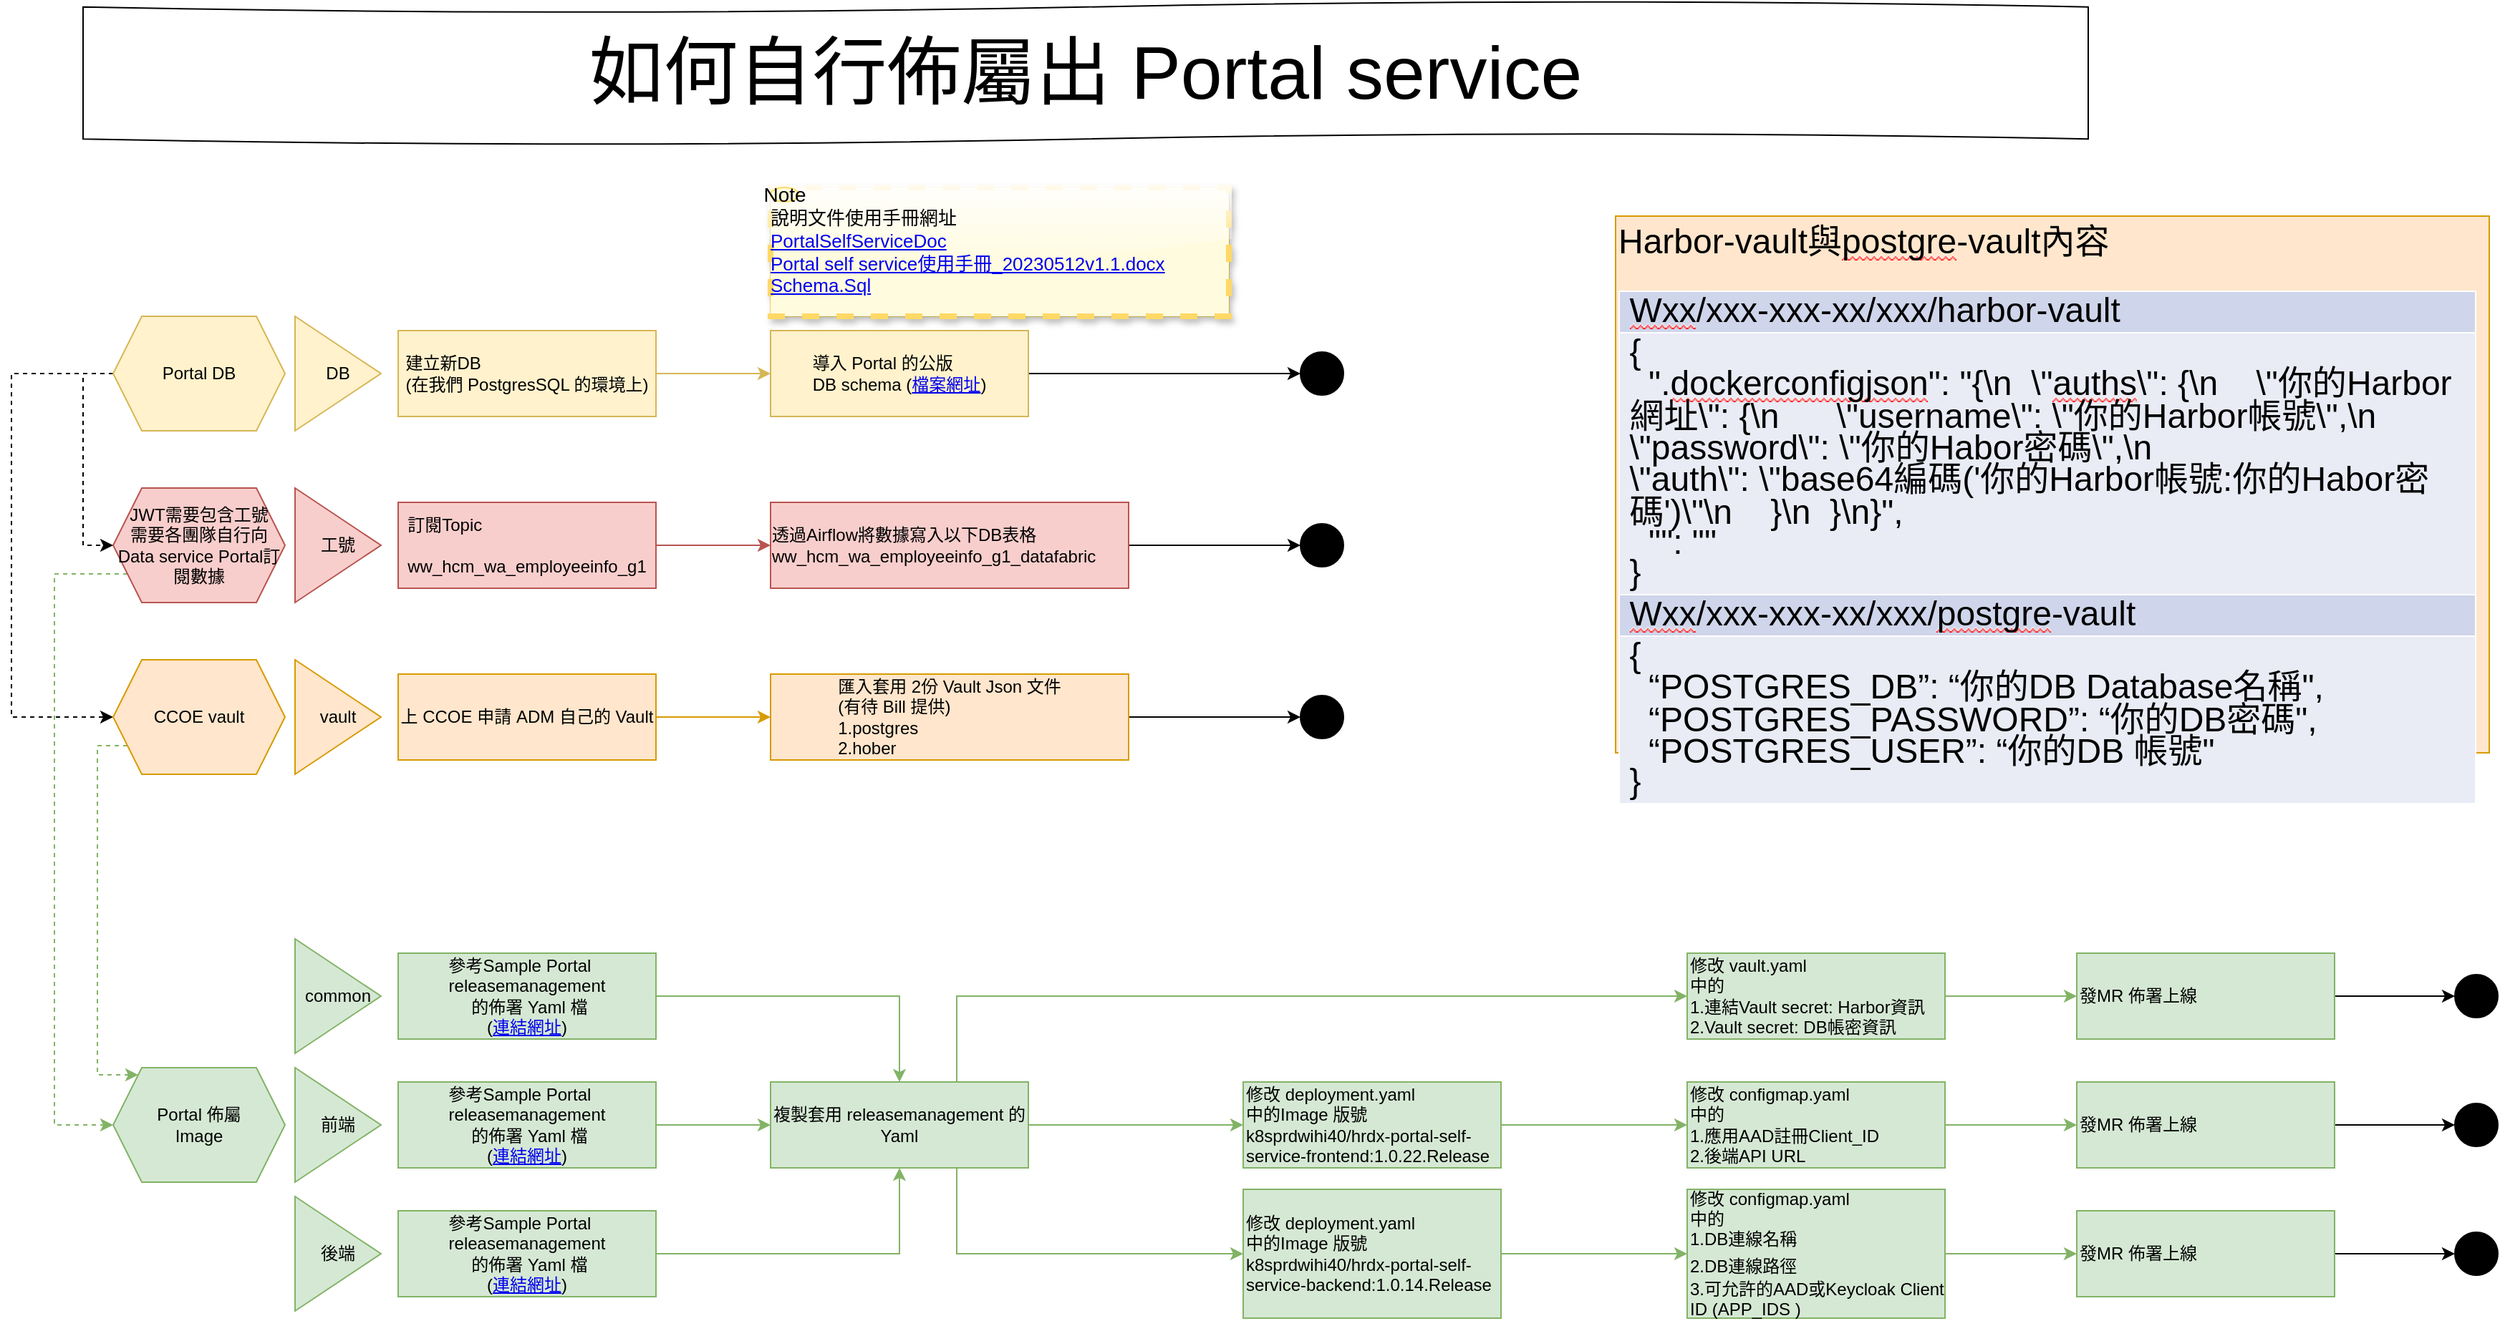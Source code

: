 <mxfile version="21.2.9" type="github">
  <diagram name="第 1 页" id="bAZPB5xpADVbcvGAZvzh">
    <mxGraphModel dx="1003" dy="1696" grid="1" gridSize="10" guides="1" tooltips="1" connect="1" arrows="1" fold="1" page="1" pageScale="1" pageWidth="827" pageHeight="1169" math="0" shadow="0">
      <root>
        <mxCell id="0" />
        <mxCell id="1" value="主流程" style="locked=1;" parent="0" />
        <mxCell id="BrXWf49stTwVFbA3RTFC-58" style="edgeStyle=orthogonalEdgeStyle;rounded=0;orthogonalLoop=1;jettySize=auto;html=1;dashed=1;fillColor=#d5e8d4;strokeColor=#82b366;" edge="1" parent="1" source="BrXWf49stTwVFbA3RTFC-113" target="BrXWf49stTwVFbA3RTFC-3">
          <mxGeometry relative="1" as="geometry">
            <Array as="points">
              <mxPoint x="70" y="180" />
              <mxPoint x="70" y="410" />
            </Array>
          </mxGeometry>
        </mxCell>
        <mxCell id="BrXWf49stTwVFbA3RTFC-121" style="edgeStyle=orthogonalEdgeStyle;rounded=0;orthogonalLoop=1;jettySize=auto;html=1;dashed=1;fillColor=#d5e8d4;strokeColor=#82b366;" edge="1" parent="1" source="BrXWf49stTwVFbA3RTFC-2" target="BrXWf49stTwVFbA3RTFC-3">
          <mxGeometry relative="1" as="geometry">
            <Array as="points">
              <mxPoint x="40" y="60" />
              <mxPoint x="40" y="445" />
            </Array>
          </mxGeometry>
        </mxCell>
        <mxCell id="BrXWf49stTwVFbA3RTFC-2" value="JWT需要包含工號&lt;br&gt;需要各團隊自行向Data service Portal訂閱數據" style="shape=hexagon;perimeter=hexagonPerimeter2;whiteSpace=wrap;html=1;fixedSize=1;fillColor=#f8cecc;strokeColor=#b85450;" vertex="1" parent="1">
          <mxGeometry x="81" width="120" height="80" as="geometry" />
        </mxCell>
        <mxCell id="BrXWf49stTwVFbA3RTFC-3" value="Portal 佈屬&lt;br&gt;Image" style="shape=hexagon;perimeter=hexagonPerimeter2;whiteSpace=wrap;html=1;fixedSize=1;fillColor=#d5e8d4;strokeColor=#82b366;" vertex="1" parent="1">
          <mxGeometry x="81" y="405" width="120" height="80" as="geometry" />
        </mxCell>
        <mxCell id="BrXWf49stTwVFbA3RTFC-20" style="edgeStyle=orthogonalEdgeStyle;rounded=0;orthogonalLoop=1;jettySize=auto;html=1;dashed=1;" edge="1" parent="1" source="BrXWf49stTwVFbA3RTFC-8" target="BrXWf49stTwVFbA3RTFC-2">
          <mxGeometry relative="1" as="geometry">
            <Array as="points">
              <mxPoint x="60" y="-80" />
              <mxPoint x="60" y="40" />
            </Array>
          </mxGeometry>
        </mxCell>
        <mxCell id="BrXWf49stTwVFbA3RTFC-120" style="edgeStyle=orthogonalEdgeStyle;rounded=0;orthogonalLoop=1;jettySize=auto;html=1;dashed=1;" edge="1" parent="1" source="BrXWf49stTwVFbA3RTFC-8" target="BrXWf49stTwVFbA3RTFC-113">
          <mxGeometry relative="1" as="geometry">
            <Array as="points">
              <mxPoint x="10" y="-80" />
              <mxPoint x="10" y="160" />
            </Array>
          </mxGeometry>
        </mxCell>
        <mxCell id="BrXWf49stTwVFbA3RTFC-8" value="Portal DB" style="shape=hexagon;perimeter=hexagonPerimeter2;whiteSpace=wrap;html=1;fixedSize=1;fillColor=#fff2cc;strokeColor=#d6b656;" vertex="1" parent="1">
          <mxGeometry x="81" y="-120" width="120" height="80" as="geometry" />
        </mxCell>
        <mxCell id="BrXWf49stTwVFbA3RTFC-62" value="&lt;font style=&quot;font-size: 52px;&quot;&gt;如何自行佈屬出 Portal service&lt;/font&gt;" style="ellipse;shape=tape;whiteSpace=wrap;html=1;perimeter=rectanglePerimeter;size=0.078;" vertex="1" parent="1">
          <mxGeometry x="60" y="-340" width="1400" height="100" as="geometry" />
        </mxCell>
        <mxCell id="BrXWf49stTwVFbA3RTFC-113" value="CCOE vault" style="shape=hexagon;perimeter=hexagonPerimeter2;whiteSpace=wrap;html=1;fixedSize=1;fillColor=#ffe6cc;strokeColor=#d79b00;" vertex="1" parent="1">
          <mxGeometry x="81" y="120" width="120" height="80" as="geometry" />
        </mxCell>
        <mxCell id="BrXWf49stTwVFbA3RTFC-63" value="主流程各細節" style="locked=1;" parent="0" />
        <mxCell id="BrXWf49stTwVFbA3RTFC-122" value="" style="edgeStyle=orthogonalEdgeStyle;rounded=0;orthogonalLoop=1;jettySize=auto;html=1;fillColor=#ffe6cc;strokeColor=#d79b00;" edge="1" parent="BrXWf49stTwVFbA3RTFC-63" source="BrXWf49stTwVFbA3RTFC-123" target="BrXWf49stTwVFbA3RTFC-125">
          <mxGeometry relative="1" as="geometry" />
        </mxCell>
        <mxCell id="BrXWf49stTwVFbA3RTFC-123" value="上 CCOE 申請 ADM 自己的 Vault&lt;div style=&quot;text-align: left;&quot;&gt;&lt;/div&gt;" style="rounded=0;whiteSpace=wrap;html=1;fillColor=#ffe6cc;strokeColor=#d79b00;" vertex="1" parent="BrXWf49stTwVFbA3RTFC-63">
          <mxGeometry x="280" y="130" width="180" height="60" as="geometry" />
        </mxCell>
        <mxCell id="BrXWf49stTwVFbA3RTFC-124" style="edgeStyle=orthogonalEdgeStyle;rounded=0;orthogonalLoop=1;jettySize=auto;html=1;fillColor=#ffe6cc;strokeColor=#000000;" edge="1" parent="BrXWf49stTwVFbA3RTFC-63" source="BrXWf49stTwVFbA3RTFC-125" target="BrXWf49stTwVFbA3RTFC-127">
          <mxGeometry relative="1" as="geometry" />
        </mxCell>
        <mxCell id="BrXWf49stTwVFbA3RTFC-125" value="&lt;div style=&quot;text-align: left;&quot;&gt;匯入套用 2份 Vault Json 文件&lt;br&gt;(有待 Bill 提供)&lt;/div&gt;&lt;div style=&quot;text-align: left;&quot;&gt;1.postgres&lt;/div&gt;&lt;div style=&quot;text-align: left;&quot;&gt;2.hober&lt;/div&gt;&lt;div style=&quot;text-align: left;&quot;&gt;&lt;/div&gt;" style="rounded=0;whiteSpace=wrap;html=1;fillColor=#ffe6cc;strokeColor=#d79b00;" vertex="1" parent="BrXWf49stTwVFbA3RTFC-63">
          <mxGeometry x="540" y="130" width="250" height="60" as="geometry" />
        </mxCell>
        <mxCell id="BrXWf49stTwVFbA3RTFC-126" value="vault" style="triangle;whiteSpace=wrap;html=1;fillColor=#ffe6cc;strokeColor=#d79b00;" vertex="1" parent="BrXWf49stTwVFbA3RTFC-63">
          <mxGeometry x="208" y="120" width="60" height="80" as="geometry" />
        </mxCell>
        <mxCell id="BrXWf49stTwVFbA3RTFC-127" value="" style="ellipse;whiteSpace=wrap;html=1;aspect=fixed;fillColor=#000000;strokeColor=#000000;" vertex="1" parent="BrXWf49stTwVFbA3RTFC-63">
          <mxGeometry x="910" y="145" width="30" height="30" as="geometry" />
        </mxCell>
        <mxCell id="BrXWf49stTwVFbA3RTFC-128" value="" style="edgeStyle=orthogonalEdgeStyle;rounded=0;orthogonalLoop=1;jettySize=auto;html=1;fillColor=#f8cecc;strokeColor=#b85450;" edge="1" parent="BrXWf49stTwVFbA3RTFC-63" source="BrXWf49stTwVFbA3RTFC-129" target="BrXWf49stTwVFbA3RTFC-133">
          <mxGeometry relative="1" as="geometry" />
        </mxCell>
        <mxCell id="BrXWf49stTwVFbA3RTFC-129" value="&lt;div style=&quot;text-align: left;&quot;&gt;訂閱Topic&lt;br&gt;&lt;span style=&quot;background-color: initial;&quot;&gt;&lt;br&gt;&lt;/span&gt;&lt;/div&gt;&lt;div style=&quot;text-align: left;&quot;&gt;&lt;span style=&quot;background-color: initial;&quot;&gt;ww_hcm_wa_employeeinfo_g1&lt;/span&gt;&lt;br&gt;&lt;/div&gt;&lt;span style=&quot;accent-color: auto; place-content: normal; place-items: normal; place-self: auto; alignment-baseline: auto; animation: 0s ease 0s 1 normal none running none; animation-composition: replace; app-region: none; appearance: none; aspect-ratio: auto; backdrop-filter: none; backface-visibility: visible; background: none 0% 0% / auto repeat scroll padding-box border-box rgba(0, 0, 0, 0); background-blend-mode: normal; baseline-shift: 0px; baseline-source: auto; border-image: none 100% / 1 / 0 stretch; border-color: rgb(0, 0, 0); border-collapse: separate; border-end-end-radius: 0px; border-end-start-radius: 0px; border-width: 0px; border-style: none; border-spacing: 0px; border-start-end-radius: 0px; border-start-start-radius: 0px; border-radius: 0px; inset: auto; box-shadow: none; box-sizing: content-box; break-after: auto; break-before: auto; break-inside: auto; buffered-rendering: auto; caption-side: top; caret-color: rgb(0, 0, 0); clear: none; clip: auto; clip-path: none; clip-rule: nonzero; color: rgb(0, 0, 0); color-interpolation: srgb; color-interpolation-filters: linearrgb; color-rendering: auto; color-scheme: normal; columns: auto; column-fill: balance; gap: normal; column-rule: 0px none rgb(0, 0, 0); column-span: none; contain: none; contain-intrinsic-block-size: none; contain-intrinsic-size: none; contain-intrinsic-inline-size: none; container: none; content: normal; content-visibility: visible; counter-increment: none; counter-reset: none; counter-set: none; cursor: text; cx: 0px; cy: 0px; d: none; direction: ltr; display: inline; dominant-baseline: auto; empty-cells: show; fill: rgb(0, 0, 0); fill-opacity: 1; fill-rule: nonzero; filter: none; flex: 0 1 auto; flex-flow: row nowrap; float: none; flood-color: rgb(0, 0, 0); flood-opacity: 1; font-family: WordVisi_MSFontService, Arial, Arial_EmbeddedFont, Arial_MSFontService, sans-serif; font-feature-settings: normal; font-kerning: none; font-optical-sizing: auto; font-palette: normal; font-size: 16px; font-stretch: 100%; font-style: normal; font-synthesis: weight style small-caps; font-variant: no-common-ligatures no-discretionary-ligatures no-historical-ligatures no-contextual; font-variation-settings: normal; font-weight: 400; forced-color-adjust: auto; grid-area: auto / auto / auto / auto; grid: auto-flow auto / none; height: auto; hyphenate-character: auto; hyphenate-limit-chars: auto; hyphens: manual; image-orientation: from-image; image-rendering: auto; initial-letter: normal; inline-size: auto; inset-block: auto; inset-inline: auto; isolation: auto; letter-spacing: normal; lighting-color: rgb(255, 255, 255); line-break: auto; line-height: 19.425px; list-style: outside none square; margin: 0px; marker: none; mask: none; mask-type: luminance; math-depth: 0; math-shift: normal; math-style: normal; max-height: none; max-width: none; min-height: 0px; min-width: 0px; mix-blend-mode: normal; object-fit: fill; object-position: 50% 50%; object-view-box: none; offset: none 0px auto 0deg; opacity: 1; order: 0; orphans: 2; outline: rgb(0, 0, 0) none 0px; outline-offset: 0px; overflow: visible; overflow-anchor: auto; overflow-clip-margin: 0px; overflow-wrap: break-word; overscroll-behavior-block: auto; overscroll-behavior-inline: auto; overscroll-behavior: auto; padding: 0px; page: auto; paint-order: normal; perspective: none; perspective-origin: 0px 0px; pointer-events: auto; position: static; quotes: auto; r: 0px; resize: none; rotate: none; ruby-position: over; rx: auto; ry: auto; scale: none; scroll-behavior: auto; scroll-margin-block: 0px; scroll-margin: 0px; scroll-margin-inline: 0px; scroll-padding-block: auto; scroll-padding: auto; scroll-padding-inline: auto; scroll-snap-align: none; scroll-snap-stop: normal; scroll-snap-type: none; scrollbar-gutter: auto; shape-image-threshold: 0; shape-margin: 0px; shape-outside: none; shape-rendering: auto; speak: normal; stop-color: rgb(0, 0, 0); stop-opacity: 1; stroke: none; stroke-dasharray: none; stroke-dashoffset: 0px; stroke-linecap: butt; stroke-linejoin: miter; stroke-miterlimit: 4; stroke-opacity: 1; stroke-width: 1px; tab-size: 8; table-layout: auto; text-align: left; text-align-last: auto; text-anchor: start; text-combine-upright: none; text-decoration: none solid rgb(0, 0, 0); text-decoration-skip-ink: auto; text-emphasis: none rgb(0, 0, 0); text-emphasis-position: over; text-indent: 0px; text-orientation: mixed; text-overflow: clip; text-rendering: auto; text-shadow: none; text-size-adjust: auto; text-transform: none; text-underline-offset: auto; text-underline-position: auto; touch-action: auto; transform: none; transform-box: view-box; transform-origin: 0px 0px; transform-style: flat; transition: all 0s ease 0s; translate: none; unicode-bidi: normal; user-select: text; vector-effect: none; vertical-align: baseline; view-transition-name: none; visibility: visible; border-block-end: 0px none rgb(0, 0, 0); border-block-start: 0px none rgb(0, 0, 0); border-inline-end: 0px none rgb(0, 0, 0); -webkit-border-image: none; border-inline-start: 0px none rgb(0, 0, 0); -webkit-box-align: stretch; -webkit-box-decoration-break: slice; -webkit-box-direction: normal; -webkit-box-flex: 0; -webkit-box-ordinal-group: 1; -webkit-box-orient: horizontal; -webkit-box-pack: start; -webkit-font-smoothing: auto; -webkit-highlight: none; -webkit-line-break: auto; -webkit-locale: &amp;quot;EN-US&amp;quot;; block-size: auto; margin-block: 0px; margin-inline: 0px; -webkit-mask-box-image-source: none; -webkit-mask-box-image-slice: 0 fill; -webkit-mask-box-image-width: auto; -webkit-mask-box-image-outset: 0; -webkit-mask-box-image-repeat: stretch; -webkit-mask: none 0% 0% / auto repeat border-box border-box; -webkit-mask-composite: source-over; max-block-size: none; max-inline-size: none; min-block-size: 0px; min-inline-size: 0px; padding-block: 0px; padding-inline: 0px; -webkit-print-color-adjust: economy; -webkit-rtl-ordering: logical; -webkit-ruby-position: before; -webkit-tap-highlight-color: rgba(0, 0, 0, 0); -webkit-text-combine: none; -webkit-text-decorations-in-effect: none; -webkit-text-fill-color: rgb(0, 0, 0); -webkit-text-orientation: vertical-right; -webkit-text-security: none; -webkit-text-stroke: 0px rgb(0, 0, 0); -webkit-user-drag: none; -webkit-user-modify: read-only; -webkit-writing-mode: horizontal-tb; widows: 2; width: auto; will-change: auto; word-break: normal; word-spacing: 0px; writing-mode: horizontal-tb; x: 0px; y: 0px; z-index: auto; zoom: 1;&quot; class=&quot;TextRun SCXW227290990 BCX0&quot; lang=&quot;EN-US&quot; data-contrast=&quot;auto&quot;&gt;&lt;/span&gt;&lt;span style=&quot;accent-color: auto; place-content: normal; place-items: normal; place-self: auto; alignment-baseline: auto; animation: 0s ease 0s 1 normal none running none; animation-composition: replace; app-region: none; appearance: none; aspect-ratio: auto; backdrop-filter: none; backface-visibility: visible; background: none 0% 0% / auto repeat scroll padding-box border-box rgba(0, 0, 0, 0); background-blend-mode: normal; baseline-shift: 0px; baseline-source: auto; border-image: none 100% / 1 / 0 stretch; border-color: rgb(0, 0, 0); border-collapse: separate; border-end-end-radius: 0px; border-end-start-radius: 0px; border-width: 0px; border-style: none; border-spacing: 0px; border-start-end-radius: 0px; border-start-start-radius: 0px; border-radius: 0px; inset: auto; box-shadow: none; box-sizing: content-box; break-after: auto; break-before: auto; break-inside: auto; buffered-rendering: auto; caption-side: top; caret-color: rgb(0, 0, 0); clear: none; clip: auto; clip-path: none; clip-rule: nonzero; color-interpolation: srgb; color-interpolation-filters: linearrgb; color-rendering: auto; color-scheme: normal; columns: auto; column-fill: balance; gap: normal; column-rule: 0px none rgb(0, 0, 0); column-span: none; contain: none; contain-intrinsic-block-size: none; contain-intrinsic-size: none; contain-intrinsic-inline-size: none; container: none; content: normal; content-visibility: visible; counter-increment: none; counter-reset: none; counter-set: none; cursor: text; cx: 0px; cy: 0px; d: none; direction: ltr; display: inline; dominant-baseline: auto; empty-cells: show; fill: rgb(0, 0, 0); fill-opacity: 1; fill-rule: nonzero; filter: none; flex: 0 1 auto; flex-flow: row nowrap; float: none; flood-color: rgb(0, 0, 0); flood-opacity: 1; font-family: WordVisi_MSFontService, Arial, Arial_EmbeddedFont, Arial_MSFontService, sans-serif; font-feature-settings: normal; font-kerning: none; font-optical-sizing: auto; font-palette: normal; font-size: 16px; font-stretch: 100%; font-synthesis: weight style small-caps; font-variant-ligatures: no-common-ligatures no-discretionary-ligatures no-historical-ligatures no-contextual; font-variant-numeric: normal; font-variant-east-asian: normal; font-variant-alternates: normal; font-variation-settings: normal; forced-color-adjust: auto; grid-area: auto / auto / auto / auto; grid: auto-flow auto / none; height: auto; hyphenate-character: auto; hyphenate-limit-chars: auto; hyphens: manual; image-orientation: from-image; image-rendering: auto; initial-letter: normal; inline-size: auto; inset-block: auto; inset-inline: auto; isolation: auto; lighting-color: rgb(255, 255, 255); line-break: auto; line-height: 19.425px; list-style: outside none square; margin: 0px; marker: none; mask: none; mask-type: luminance; math-depth: 0; math-shift: normal; math-style: normal; max-height: none; max-width: none; min-height: 0px; min-width: 0px; mix-blend-mode: normal; object-fit: fill; object-position: 50% 50%; object-view-box: none; offset: none 0px auto 0deg; opacity: 1; order: 0; outline: rgb(0, 0, 0) none 0px; outline-offset: 0px; overflow: visible; overflow-anchor: auto; overflow-clip-margin: 0px; overflow-wrap: break-word; overscroll-behavior-block: auto; overscroll-behavior-inline: auto; overscroll-behavior: auto; padding: 0px; page: auto; paint-order: normal; perspective: none; perspective-origin: 0px 0px; pointer-events: auto; position: static; quotes: auto; r: 0px; resize: none; rotate: none; ruby-position: over; rx: auto; ry: auto; scale: none; scroll-behavior: auto; scroll-margin-block: 0px; scroll-margin: 0px; scroll-margin-inline: 0px; scroll-padding-block: auto; scroll-padding: auto; scroll-padding-inline: auto; scroll-snap-align: none; scroll-snap-stop: normal; scroll-snap-type: none; scrollbar-gutter: auto; shape-image-threshold: 0; shape-margin: 0px; shape-outside: none; shape-rendering: auto; speak: normal; stop-color: rgb(0, 0, 0); stop-opacity: 1; stroke: none; stroke-dasharray: none; stroke-dashoffset: 0px; stroke-linecap: butt; stroke-linejoin: miter; stroke-miterlimit: 4; stroke-opacity: 1; stroke-width: 1px; tab-size: 8; table-layout: auto; text-align: left; text-align-last: auto; text-anchor: start; text-combine-upright: none; text-decoration-style: solid; text-decoration-color: rgb(0, 0, 0); text-decoration-skip-ink: auto; text-emphasis: none rgb(0, 0, 0); text-emphasis-position: over; text-orientation: mixed; text-overflow: clip; text-rendering: auto; text-shadow: none; text-size-adjust: auto; text-underline-offset: auto; text-underline-position: auto; touch-action: auto; transform: none; transform-box: view-box; transform-origin: 0px 0px; transform-style: flat; transition: all 0s ease 0s; translate: none; unicode-bidi: normal; user-select: text; vector-effect: none; vertical-align: baseline; view-transition-name: none; visibility: visible; border-block-end: 0px none rgb(0, 0, 0); border-block-start: 0px none rgb(0, 0, 0); border-inline-end: 0px none rgb(0, 0, 0); -webkit-border-image: none; border-inline-start: 0px none rgb(0, 0, 0); -webkit-box-align: stretch; -webkit-box-decoration-break: slice; -webkit-box-direction: normal; -webkit-box-flex: 0; -webkit-box-ordinal-group: 1; -webkit-box-orient: horizontal; -webkit-box-pack: start; -webkit-font-smoothing: auto; -webkit-highlight: none; -webkit-line-break: auto; -webkit-locale: &amp;quot;EN-US&amp;quot;; block-size: auto; margin-block: 0px; margin-inline: 0px; -webkit-mask-box-image-source: none; -webkit-mask-box-image-slice: 0 fill; -webkit-mask-box-image-width: auto; -webkit-mask-box-image-outset: 0; -webkit-mask-box-image-repeat: stretch; -webkit-mask: none 0% 0% / auto repeat border-box border-box; -webkit-mask-composite: source-over; max-block-size: none; max-inline-size: none; min-block-size: 0px; min-inline-size: 0px; padding-block: 0px; padding-inline: 0px; -webkit-print-color-adjust: economy; -webkit-rtl-ordering: logical; -webkit-ruby-position: before; -webkit-tap-highlight-color: rgba(0, 0, 0, 0); -webkit-text-combine: none; -webkit-text-fill-color: rgb(0, 0, 0); -webkit-text-orientation: vertical-right; -webkit-text-security: none; -webkit-text-stroke-color: rgb(0, 0, 0); -webkit-user-drag: none; -webkit-user-modify: read-only; -webkit-writing-mode: horizontal-tb; width: auto; will-change: auto; word-break: normal; writing-mode: horizontal-tb; x: 0px; y: 0px; z-index: auto; zoom: 1;&quot; class=&quot;TextRun SCXW106240725 BCX0&quot; lang=&quot;EN-US&quot; data-contrast=&quot;auto&quot;&gt;&lt;/span&gt;" style="rounded=0;whiteSpace=wrap;html=1;fillColor=#f8cecc;strokeColor=#b85450;" vertex="1" parent="BrXWf49stTwVFbA3RTFC-63">
          <mxGeometry x="280" y="10" width="180" height="60" as="geometry" />
        </mxCell>
        <mxCell id="BrXWf49stTwVFbA3RTFC-130" value="前端" style="triangle;whiteSpace=wrap;html=1;fillColor=#d5e8d4;strokeColor=#82b366;" vertex="1" parent="BrXWf49stTwVFbA3RTFC-63">
          <mxGeometry x="208" y="405" width="60" height="80" as="geometry" />
        </mxCell>
        <mxCell id="BrXWf49stTwVFbA3RTFC-131" value="後端" style="triangle;whiteSpace=wrap;html=1;fillColor=#d5e8d4;strokeColor=#82b366;" vertex="1" parent="BrXWf49stTwVFbA3RTFC-63">
          <mxGeometry x="208" y="495" width="60" height="80" as="geometry" />
        </mxCell>
        <mxCell id="BrXWf49stTwVFbA3RTFC-132" style="edgeStyle=orthogonalEdgeStyle;rounded=0;orthogonalLoop=1;jettySize=auto;html=1;" edge="1" parent="BrXWf49stTwVFbA3RTFC-63" source="BrXWf49stTwVFbA3RTFC-133" target="BrXWf49stTwVFbA3RTFC-141">
          <mxGeometry relative="1" as="geometry" />
        </mxCell>
        <mxCell id="BrXWf49stTwVFbA3RTFC-133" value="&lt;div style=&quot;text-align: left;&quot;&gt;透過Airflow將數據寫入以下DB表格ww_hcm_wa_employeeinfo_g1_datafabric&lt;/div&gt;&lt;div style=&quot;text-align: left;&quot;&gt;&lt;/div&gt;" style="rounded=0;whiteSpace=wrap;html=1;fillColor=#f8cecc;strokeColor=#b85450;" vertex="1" parent="BrXWf49stTwVFbA3RTFC-63">
          <mxGeometry x="540" y="10" width="250" height="60" as="geometry" />
        </mxCell>
        <mxCell id="BrXWf49stTwVFbA3RTFC-134" value="DB&lt;br&gt;" style="triangle;whiteSpace=wrap;html=1;fillColor=#fff2cc;strokeColor=#d6b656;" vertex="1" parent="BrXWf49stTwVFbA3RTFC-63">
          <mxGeometry x="208" y="-120" width="60" height="80" as="geometry" />
        </mxCell>
        <mxCell id="BrXWf49stTwVFbA3RTFC-135" value="工號" style="triangle;whiteSpace=wrap;html=1;fillColor=#f8cecc;strokeColor=#b85450;" vertex="1" parent="BrXWf49stTwVFbA3RTFC-63">
          <mxGeometry x="208" width="60" height="80" as="geometry" />
        </mxCell>
        <mxCell id="BrXWf49stTwVFbA3RTFC-136" value="" style="edgeStyle=orthogonalEdgeStyle;rounded=0;orthogonalLoop=1;jettySize=auto;html=1;fillColor=#fff2cc;strokeColor=#d6b656;" edge="1" parent="BrXWf49stTwVFbA3RTFC-63" source="BrXWf49stTwVFbA3RTFC-137" target="BrXWf49stTwVFbA3RTFC-139">
          <mxGeometry relative="1" as="geometry" />
        </mxCell>
        <mxCell id="BrXWf49stTwVFbA3RTFC-137" value="&lt;div style=&quot;text-align: left;&quot;&gt;建立新DB&lt;br&gt;(在我們 PostgresSQL 的環境上)&lt;/div&gt;&lt;span style=&quot;accent-color: auto; place-content: normal; place-items: normal; place-self: auto; alignment-baseline: auto; animation: 0s ease 0s 1 normal none running none; animation-composition: replace; app-region: none; appearance: none; aspect-ratio: auto; backdrop-filter: none; backface-visibility: visible; background: none 0% 0% / auto repeat scroll padding-box border-box rgba(0, 0, 0, 0); background-blend-mode: normal; baseline-shift: 0px; baseline-source: auto; border-image: none 100% / 1 / 0 stretch; border-color: rgb(0, 0, 0); border-collapse: separate; border-end-end-radius: 0px; border-end-start-radius: 0px; border-width: 0px; border-style: none; border-spacing: 0px; border-start-end-radius: 0px; border-start-start-radius: 0px; border-radius: 0px; inset: auto; box-shadow: none; box-sizing: content-box; break-after: auto; break-before: auto; break-inside: auto; buffered-rendering: auto; caption-side: top; caret-color: rgb(0, 0, 0); clear: none; clip: auto; clip-path: none; clip-rule: nonzero; color: rgb(0, 0, 0); color-interpolation: srgb; color-interpolation-filters: linearrgb; color-rendering: auto; color-scheme: normal; columns: auto; column-fill: balance; gap: normal; column-rule: 0px none rgb(0, 0, 0); column-span: none; contain: none; contain-intrinsic-block-size: none; contain-intrinsic-size: none; contain-intrinsic-inline-size: none; container: none; content: normal; content-visibility: visible; counter-increment: none; counter-reset: none; counter-set: none; cursor: text; cx: 0px; cy: 0px; d: none; direction: ltr; display: inline; dominant-baseline: auto; empty-cells: show; fill: rgb(0, 0, 0); fill-opacity: 1; fill-rule: nonzero; filter: none; flex: 0 1 auto; flex-flow: row nowrap; float: none; flood-color: rgb(0, 0, 0); flood-opacity: 1; font-family: WordVisi_MSFontService, Arial, Arial_EmbeddedFont, Arial_MSFontService, sans-serif; font-feature-settings: normal; font-kerning: none; font-optical-sizing: auto; font-palette: normal; font-size: 16px; font-stretch: 100%; font-style: normal; font-synthesis: weight style small-caps; font-variant: no-common-ligatures no-discretionary-ligatures no-historical-ligatures no-contextual; font-variation-settings: normal; font-weight: 400; forced-color-adjust: auto; grid-area: auto / auto / auto / auto; grid: auto-flow auto / none; height: auto; hyphenate-character: auto; hyphenate-limit-chars: auto; hyphens: manual; image-orientation: from-image; image-rendering: auto; initial-letter: normal; inline-size: auto; inset-block: auto; inset-inline: auto; isolation: auto; letter-spacing: normal; lighting-color: rgb(255, 255, 255); line-break: auto; line-height: 19.425px; list-style: outside none square; margin: 0px; marker: none; mask: none; mask-type: luminance; math-depth: 0; math-shift: normal; math-style: normal; max-height: none; max-width: none; min-height: 0px; min-width: 0px; mix-blend-mode: normal; object-fit: fill; object-position: 50% 50%; object-view-box: none; offset: none 0px auto 0deg; opacity: 1; order: 0; orphans: 2; outline: rgb(0, 0, 0) none 0px; outline-offset: 0px; overflow: visible; overflow-anchor: auto; overflow-clip-margin: 0px; overflow-wrap: break-word; overscroll-behavior-block: auto; overscroll-behavior-inline: auto; overscroll-behavior: auto; padding: 0px; page: auto; paint-order: normal; perspective: none; perspective-origin: 0px 0px; pointer-events: auto; position: static; quotes: auto; r: 0px; resize: none; rotate: none; ruby-position: over; rx: auto; ry: auto; scale: none; scroll-behavior: auto; scroll-margin-block: 0px; scroll-margin: 0px; scroll-margin-inline: 0px; scroll-padding-block: auto; scroll-padding: auto; scroll-padding-inline: auto; scroll-snap-align: none; scroll-snap-stop: normal; scroll-snap-type: none; scrollbar-gutter: auto; shape-image-threshold: 0; shape-margin: 0px; shape-outside: none; shape-rendering: auto; speak: normal; stop-color: rgb(0, 0, 0); stop-opacity: 1; stroke: none; stroke-dasharray: none; stroke-dashoffset: 0px; stroke-linecap: butt; stroke-linejoin: miter; stroke-miterlimit: 4; stroke-opacity: 1; stroke-width: 1px; tab-size: 8; table-layout: auto; text-align: left; text-align-last: auto; text-anchor: start; text-combine-upright: none; text-decoration: none solid rgb(0, 0, 0); text-decoration-skip-ink: auto; text-emphasis: none rgb(0, 0, 0); text-emphasis-position: over; text-indent: 0px; text-orientation: mixed; text-overflow: clip; text-rendering: auto; text-shadow: none; text-size-adjust: auto; text-transform: none; text-underline-offset: auto; text-underline-position: auto; touch-action: auto; transform: none; transform-box: view-box; transform-origin: 0px 0px; transform-style: flat; transition: all 0s ease 0s; translate: none; unicode-bidi: normal; user-select: text; vector-effect: none; vertical-align: baseline; view-transition-name: none; visibility: visible; border-block-end: 0px none rgb(0, 0, 0); border-block-start: 0px none rgb(0, 0, 0); border-inline-end: 0px none rgb(0, 0, 0); -webkit-border-image: none; border-inline-start: 0px none rgb(0, 0, 0); -webkit-box-align: stretch; -webkit-box-decoration-break: slice; -webkit-box-direction: normal; -webkit-box-flex: 0; -webkit-box-ordinal-group: 1; -webkit-box-orient: horizontal; -webkit-box-pack: start; -webkit-font-smoothing: auto; -webkit-highlight: none; -webkit-line-break: auto; -webkit-locale: &amp;quot;EN-US&amp;quot;; block-size: auto; margin-block: 0px; margin-inline: 0px; -webkit-mask-box-image-source: none; -webkit-mask-box-image-slice: 0 fill; -webkit-mask-box-image-width: auto; -webkit-mask-box-image-outset: 0; -webkit-mask-box-image-repeat: stretch; -webkit-mask: none 0% 0% / auto repeat border-box border-box; -webkit-mask-composite: source-over; max-block-size: none; max-inline-size: none; min-block-size: 0px; min-inline-size: 0px; padding-block: 0px; padding-inline: 0px; -webkit-print-color-adjust: economy; -webkit-rtl-ordering: logical; -webkit-ruby-position: before; -webkit-tap-highlight-color: rgba(0, 0, 0, 0); -webkit-text-combine: none; -webkit-text-decorations-in-effect: none; -webkit-text-fill-color: rgb(0, 0, 0); -webkit-text-orientation: vertical-right; -webkit-text-security: none; -webkit-text-stroke: 0px rgb(0, 0, 0); -webkit-user-drag: none; -webkit-user-modify: read-only; -webkit-writing-mode: horizontal-tb; widows: 2; width: auto; will-change: auto; word-break: normal; word-spacing: 0px; writing-mode: horizontal-tb; x: 0px; y: 0px; z-index: auto; zoom: 1;&quot; class=&quot;TextRun SCXW227290990 BCX0&quot; lang=&quot;EN-US&quot; data-contrast=&quot;auto&quot;&gt;&lt;/span&gt;&lt;span style=&quot;accent-color: auto; place-content: normal; place-items: normal; place-self: auto; alignment-baseline: auto; animation: 0s ease 0s 1 normal none running none; animation-composition: replace; app-region: none; appearance: none; aspect-ratio: auto; backdrop-filter: none; backface-visibility: visible; background: none 0% 0% / auto repeat scroll padding-box border-box rgba(0, 0, 0, 0); background-blend-mode: normal; baseline-shift: 0px; baseline-source: auto; border-image: none 100% / 1 / 0 stretch; border-color: rgb(0, 0, 0); border-collapse: separate; border-end-end-radius: 0px; border-end-start-radius: 0px; border-width: 0px; border-style: none; border-spacing: 0px; border-start-end-radius: 0px; border-start-start-radius: 0px; border-radius: 0px; inset: auto; box-shadow: none; box-sizing: content-box; break-after: auto; break-before: auto; break-inside: auto; buffered-rendering: auto; caption-side: top; caret-color: rgb(0, 0, 0); clear: none; clip: auto; clip-path: none; clip-rule: nonzero; color-interpolation: srgb; color-interpolation-filters: linearrgb; color-rendering: auto; color-scheme: normal; columns: auto; column-fill: balance; gap: normal; column-rule: 0px none rgb(0, 0, 0); column-span: none; contain: none; contain-intrinsic-block-size: none; contain-intrinsic-size: none; contain-intrinsic-inline-size: none; container: none; content: normal; content-visibility: visible; counter-increment: none; counter-reset: none; counter-set: none; cursor: text; cx: 0px; cy: 0px; d: none; direction: ltr; display: inline; dominant-baseline: auto; empty-cells: show; fill: rgb(0, 0, 0); fill-opacity: 1; fill-rule: nonzero; filter: none; flex: 0 1 auto; flex-flow: row nowrap; float: none; flood-color: rgb(0, 0, 0); flood-opacity: 1; font-family: WordVisi_MSFontService, Arial, Arial_EmbeddedFont, Arial_MSFontService, sans-serif; font-feature-settings: normal; font-kerning: none; font-optical-sizing: auto; font-palette: normal; font-size: 16px; font-stretch: 100%; font-synthesis: weight style small-caps; font-variant-ligatures: no-common-ligatures no-discretionary-ligatures no-historical-ligatures no-contextual; font-variant-numeric: normal; font-variant-east-asian: normal; font-variant-alternates: normal; font-variation-settings: normal; forced-color-adjust: auto; grid-area: auto / auto / auto / auto; grid: auto-flow auto / none; height: auto; hyphenate-character: auto; hyphenate-limit-chars: auto; hyphens: manual; image-orientation: from-image; image-rendering: auto; initial-letter: normal; inline-size: auto; inset-block: auto; inset-inline: auto; isolation: auto; lighting-color: rgb(255, 255, 255); line-break: auto; line-height: 19.425px; list-style: outside none square; margin: 0px; marker: none; mask: none; mask-type: luminance; math-depth: 0; math-shift: normal; math-style: normal; max-height: none; max-width: none; min-height: 0px; min-width: 0px; mix-blend-mode: normal; object-fit: fill; object-position: 50% 50%; object-view-box: none; offset: none 0px auto 0deg; opacity: 1; order: 0; outline: rgb(0, 0, 0) none 0px; outline-offset: 0px; overflow: visible; overflow-anchor: auto; overflow-clip-margin: 0px; overflow-wrap: break-word; overscroll-behavior-block: auto; overscroll-behavior-inline: auto; overscroll-behavior: auto; padding: 0px; page: auto; paint-order: normal; perspective: none; perspective-origin: 0px 0px; pointer-events: auto; position: static; quotes: auto; r: 0px; resize: none; rotate: none; ruby-position: over; rx: auto; ry: auto; scale: none; scroll-behavior: auto; scroll-margin-block: 0px; scroll-margin: 0px; scroll-margin-inline: 0px; scroll-padding-block: auto; scroll-padding: auto; scroll-padding-inline: auto; scroll-snap-align: none; scroll-snap-stop: normal; scroll-snap-type: none; scrollbar-gutter: auto; shape-image-threshold: 0; shape-margin: 0px; shape-outside: none; shape-rendering: auto; speak: normal; stop-color: rgb(0, 0, 0); stop-opacity: 1; stroke: none; stroke-dasharray: none; stroke-dashoffset: 0px; stroke-linecap: butt; stroke-linejoin: miter; stroke-miterlimit: 4; stroke-opacity: 1; stroke-width: 1px; tab-size: 8; table-layout: auto; text-align: left; text-align-last: auto; text-anchor: start; text-combine-upright: none; text-decoration-style: solid; text-decoration-color: rgb(0, 0, 0); text-decoration-skip-ink: auto; text-emphasis: none rgb(0, 0, 0); text-emphasis-position: over; text-orientation: mixed; text-overflow: clip; text-rendering: auto; text-shadow: none; text-size-adjust: auto; text-underline-offset: auto; text-underline-position: auto; touch-action: auto; transform: none; transform-box: view-box; transform-origin: 0px 0px; transform-style: flat; transition: all 0s ease 0s; translate: none; unicode-bidi: normal; user-select: text; vector-effect: none; vertical-align: baseline; view-transition-name: none; visibility: visible; border-block-end: 0px none rgb(0, 0, 0); border-block-start: 0px none rgb(0, 0, 0); border-inline-end: 0px none rgb(0, 0, 0); -webkit-border-image: none; border-inline-start: 0px none rgb(0, 0, 0); -webkit-box-align: stretch; -webkit-box-decoration-break: slice; -webkit-box-direction: normal; -webkit-box-flex: 0; -webkit-box-ordinal-group: 1; -webkit-box-orient: horizontal; -webkit-box-pack: start; -webkit-font-smoothing: auto; -webkit-highlight: none; -webkit-line-break: auto; -webkit-locale: &amp;quot;EN-US&amp;quot;; block-size: auto; margin-block: 0px; margin-inline: 0px; -webkit-mask-box-image-source: none; -webkit-mask-box-image-slice: 0 fill; -webkit-mask-box-image-width: auto; -webkit-mask-box-image-outset: 0; -webkit-mask-box-image-repeat: stretch; -webkit-mask: none 0% 0% / auto repeat border-box border-box; -webkit-mask-composite: source-over; max-block-size: none; max-inline-size: none; min-block-size: 0px; min-inline-size: 0px; padding-block: 0px; padding-inline: 0px; -webkit-print-color-adjust: economy; -webkit-rtl-ordering: logical; -webkit-ruby-position: before; -webkit-tap-highlight-color: rgba(0, 0, 0, 0); -webkit-text-combine: none; -webkit-text-fill-color: rgb(0, 0, 0); -webkit-text-orientation: vertical-right; -webkit-text-security: none; -webkit-text-stroke-color: rgb(0, 0, 0); -webkit-user-drag: none; -webkit-user-modify: read-only; -webkit-writing-mode: horizontal-tb; width: auto; will-change: auto; word-break: normal; writing-mode: horizontal-tb; x: 0px; y: 0px; z-index: auto; zoom: 1;&quot; class=&quot;TextRun SCXW106240725 BCX0&quot; lang=&quot;EN-US&quot; data-contrast=&quot;auto&quot;&gt;&lt;/span&gt;" style="rounded=0;whiteSpace=wrap;html=1;fillColor=#fff2cc;strokeColor=#d6b656;" vertex="1" parent="BrXWf49stTwVFbA3RTFC-63">
          <mxGeometry x="280" y="-110" width="180" height="60" as="geometry" />
        </mxCell>
        <mxCell id="BrXWf49stTwVFbA3RTFC-138" style="edgeStyle=orthogonalEdgeStyle;rounded=0;orthogonalLoop=1;jettySize=auto;html=1;" edge="1" parent="BrXWf49stTwVFbA3RTFC-63" source="BrXWf49stTwVFbA3RTFC-139" target="BrXWf49stTwVFbA3RTFC-140">
          <mxGeometry relative="1" as="geometry" />
        </mxCell>
        <mxCell id="BrXWf49stTwVFbA3RTFC-139" value="&lt;div style=&quot;text-align: left;&quot;&gt;導入 Portal 的公版 &lt;br&gt;DB schema (&lt;a href=&quot;https://wistron.sharepoint.com/sites/SmartMFG/Shared%20Documents/Forms/AllItems.aspx?id=%2Fsites%2FSmartMFG%2FShared%20Documents%2FCollaborate%20Area%2FPortalSelfServiceDoc%2FSchema%2ESql&amp;amp;viewid=414e1a4d%2D53fd%2D43fd%2Da83e%2Dafe6c1add7a9&amp;amp;parent=%2Fsites%2FSmartMFG%2FShared%20Documents%2FCollaborate%20Area%2FPortalSelfServiceDoc&quot;&gt;檔案網址&lt;/a&gt;)&lt;br&gt;&lt;/div&gt;&lt;span style=&quot;accent-color: auto; place-content: normal; place-items: normal; place-self: auto; alignment-baseline: auto; animation: 0s ease 0s 1 normal none running none; animation-composition: replace; app-region: none; appearance: none; aspect-ratio: auto; backdrop-filter: none; backface-visibility: visible; background: none 0% 0% / auto repeat scroll padding-box border-box rgba(0, 0, 0, 0); background-blend-mode: normal; baseline-shift: 0px; baseline-source: auto; border-image: none 100% / 1 / 0 stretch; border-color: rgb(0, 0, 0); border-collapse: separate; border-end-end-radius: 0px; border-end-start-radius: 0px; border-width: 0px; border-style: none; border-spacing: 0px; border-start-end-radius: 0px; border-start-start-radius: 0px; border-radius: 0px; inset: auto; box-shadow: none; box-sizing: content-box; break-after: auto; break-before: auto; break-inside: auto; buffered-rendering: auto; caption-side: top; caret-color: rgb(0, 0, 0); clear: none; clip: auto; clip-path: none; clip-rule: nonzero; color: rgb(0, 0, 0); color-interpolation: srgb; color-interpolation-filters: linearrgb; color-rendering: auto; color-scheme: normal; columns: auto; column-fill: balance; gap: normal; column-rule: 0px none rgb(0, 0, 0); column-span: none; contain: none; contain-intrinsic-block-size: none; contain-intrinsic-size: none; contain-intrinsic-inline-size: none; container: none; content: normal; content-visibility: visible; counter-increment: none; counter-reset: none; counter-set: none; cursor: text; cx: 0px; cy: 0px; d: none; direction: ltr; display: inline; dominant-baseline: auto; empty-cells: show; fill: rgb(0, 0, 0); fill-opacity: 1; fill-rule: nonzero; filter: none; flex: 0 1 auto; flex-flow: row nowrap; float: none; flood-color: rgb(0, 0, 0); flood-opacity: 1; font-family: WordVisi_MSFontService, Arial, Arial_EmbeddedFont, Arial_MSFontService, sans-serif; font-feature-settings: normal; font-kerning: none; font-optical-sizing: auto; font-palette: normal; font-size: 16px; font-stretch: 100%; font-style: normal; font-synthesis: weight style small-caps; font-variant: no-common-ligatures no-discretionary-ligatures no-historical-ligatures no-contextual; font-variation-settings: normal; font-weight: 400; forced-color-adjust: auto; grid-area: auto / auto / auto / auto; grid: auto-flow auto / none; height: auto; hyphenate-character: auto; hyphenate-limit-chars: auto; hyphens: manual; image-orientation: from-image; image-rendering: auto; initial-letter: normal; inline-size: auto; inset-block: auto; inset-inline: auto; isolation: auto; letter-spacing: normal; lighting-color: rgb(255, 255, 255); line-break: auto; line-height: 19.425px; list-style: outside none square; margin: 0px; marker: none; mask: none; mask-type: luminance; math-depth: 0; math-shift: normal; math-style: normal; max-height: none; max-width: none; min-height: 0px; min-width: 0px; mix-blend-mode: normal; object-fit: fill; object-position: 50% 50%; object-view-box: none; offset: none 0px auto 0deg; opacity: 1; order: 0; orphans: 2; outline: rgb(0, 0, 0) none 0px; outline-offset: 0px; overflow: visible; overflow-anchor: auto; overflow-clip-margin: 0px; overflow-wrap: break-word; overscroll-behavior-block: auto; overscroll-behavior-inline: auto; overscroll-behavior: auto; padding: 0px; page: auto; paint-order: normal; perspective: none; perspective-origin: 0px 0px; pointer-events: auto; position: static; quotes: auto; r: 0px; resize: none; rotate: none; ruby-position: over; rx: auto; ry: auto; scale: none; scroll-behavior: auto; scroll-margin-block: 0px; scroll-margin: 0px; scroll-margin-inline: 0px; scroll-padding-block: auto; scroll-padding: auto; scroll-padding-inline: auto; scroll-snap-align: none; scroll-snap-stop: normal; scroll-snap-type: none; scrollbar-gutter: auto; shape-image-threshold: 0; shape-margin: 0px; shape-outside: none; shape-rendering: auto; speak: normal; stop-color: rgb(0, 0, 0); stop-opacity: 1; stroke: none; stroke-dasharray: none; stroke-dashoffset: 0px; stroke-linecap: butt; stroke-linejoin: miter; stroke-miterlimit: 4; stroke-opacity: 1; stroke-width: 1px; tab-size: 8; table-layout: auto; text-align: left; text-align-last: auto; text-anchor: start; text-combine-upright: none; text-decoration: none solid rgb(0, 0, 0); text-decoration-skip-ink: auto; text-emphasis: none rgb(0, 0, 0); text-emphasis-position: over; text-indent: 0px; text-orientation: mixed; text-overflow: clip; text-rendering: auto; text-shadow: none; text-size-adjust: auto; text-transform: none; text-underline-offset: auto; text-underline-position: auto; touch-action: auto; transform: none; transform-box: view-box; transform-origin: 0px 0px; transform-style: flat; transition: all 0s ease 0s; translate: none; unicode-bidi: normal; user-select: text; vector-effect: none; vertical-align: baseline; view-transition-name: none; visibility: visible; border-block-end: 0px none rgb(0, 0, 0); border-block-start: 0px none rgb(0, 0, 0); border-inline-end: 0px none rgb(0, 0, 0); -webkit-border-image: none; border-inline-start: 0px none rgb(0, 0, 0); -webkit-box-align: stretch; -webkit-box-decoration-break: slice; -webkit-box-direction: normal; -webkit-box-flex: 0; -webkit-box-ordinal-group: 1; -webkit-box-orient: horizontal; -webkit-box-pack: start; -webkit-font-smoothing: auto; -webkit-highlight: none; -webkit-line-break: auto; -webkit-locale: &amp;quot;EN-US&amp;quot;; block-size: auto; margin-block: 0px; margin-inline: 0px; -webkit-mask-box-image-source: none; -webkit-mask-box-image-slice: 0 fill; -webkit-mask-box-image-width: auto; -webkit-mask-box-image-outset: 0; -webkit-mask-box-image-repeat: stretch; -webkit-mask: none 0% 0% / auto repeat border-box border-box; -webkit-mask-composite: source-over; max-block-size: none; max-inline-size: none; min-block-size: 0px; min-inline-size: 0px; padding-block: 0px; padding-inline: 0px; -webkit-print-color-adjust: economy; -webkit-rtl-ordering: logical; -webkit-ruby-position: before; -webkit-tap-highlight-color: rgba(0, 0, 0, 0); -webkit-text-combine: none; -webkit-text-decorations-in-effect: none; -webkit-text-fill-color: rgb(0, 0, 0); -webkit-text-orientation: vertical-right; -webkit-text-security: none; -webkit-text-stroke: 0px rgb(0, 0, 0); -webkit-user-drag: none; -webkit-user-modify: read-only; -webkit-writing-mode: horizontal-tb; widows: 2; width: auto; will-change: auto; word-break: normal; word-spacing: 0px; writing-mode: horizontal-tb; x: 0px; y: 0px; z-index: auto; zoom: 1;&quot; class=&quot;TextRun SCXW227290990 BCX0&quot; lang=&quot;EN-US&quot; data-contrast=&quot;auto&quot;&gt;&lt;/span&gt;&lt;span style=&quot;accent-color: auto; place-content: normal; place-items: normal; place-self: auto; alignment-baseline: auto; animation: 0s ease 0s 1 normal none running none; animation-composition: replace; app-region: none; appearance: none; aspect-ratio: auto; backdrop-filter: none; backface-visibility: visible; background: none 0% 0% / auto repeat scroll padding-box border-box rgba(0, 0, 0, 0); background-blend-mode: normal; baseline-shift: 0px; baseline-source: auto; border-image: none 100% / 1 / 0 stretch; border-color: rgb(0, 0, 0); border-collapse: separate; border-end-end-radius: 0px; border-end-start-radius: 0px; border-width: 0px; border-style: none; border-spacing: 0px; border-start-end-radius: 0px; border-start-start-radius: 0px; border-radius: 0px; inset: auto; box-shadow: none; box-sizing: content-box; break-after: auto; break-before: auto; break-inside: auto; buffered-rendering: auto; caption-side: top; caret-color: rgb(0, 0, 0); clear: none; clip: auto; clip-path: none; clip-rule: nonzero; color-interpolation: srgb; color-interpolation-filters: linearrgb; color-rendering: auto; color-scheme: normal; columns: auto; column-fill: balance; gap: normal; column-rule: 0px none rgb(0, 0, 0); column-span: none; contain: none; contain-intrinsic-block-size: none; contain-intrinsic-size: none; contain-intrinsic-inline-size: none; container: none; content: normal; content-visibility: visible; counter-increment: none; counter-reset: none; counter-set: none; cursor: text; cx: 0px; cy: 0px; d: none; direction: ltr; display: inline; dominant-baseline: auto; empty-cells: show; fill: rgb(0, 0, 0); fill-opacity: 1; fill-rule: nonzero; filter: none; flex: 0 1 auto; flex-flow: row nowrap; float: none; flood-color: rgb(0, 0, 0); flood-opacity: 1; font-family: WordVisi_MSFontService, Arial, Arial_EmbeddedFont, Arial_MSFontService, sans-serif; font-feature-settings: normal; font-kerning: none; font-optical-sizing: auto; font-palette: normal; font-size: 16px; font-stretch: 100%; font-synthesis: weight style small-caps; font-variant-ligatures: no-common-ligatures no-discretionary-ligatures no-historical-ligatures no-contextual; font-variant-numeric: normal; font-variant-east-asian: normal; font-variant-alternates: normal; font-variation-settings: normal; forced-color-adjust: auto; grid-area: auto / auto / auto / auto; grid: auto-flow auto / none; height: auto; hyphenate-character: auto; hyphenate-limit-chars: auto; hyphens: manual; image-orientation: from-image; image-rendering: auto; initial-letter: normal; inline-size: auto; inset-block: auto; inset-inline: auto; isolation: auto; lighting-color: rgb(255, 255, 255); line-break: auto; line-height: 19.425px; list-style: outside none square; margin: 0px; marker: none; mask: none; mask-type: luminance; math-depth: 0; math-shift: normal; math-style: normal; max-height: none; max-width: none; min-height: 0px; min-width: 0px; mix-blend-mode: normal; object-fit: fill; object-position: 50% 50%; object-view-box: none; offset: none 0px auto 0deg; opacity: 1; order: 0; outline: rgb(0, 0, 0) none 0px; outline-offset: 0px; overflow: visible; overflow-anchor: auto; overflow-clip-margin: 0px; overflow-wrap: break-word; overscroll-behavior-block: auto; overscroll-behavior-inline: auto; overscroll-behavior: auto; padding: 0px; page: auto; paint-order: normal; perspective: none; perspective-origin: 0px 0px; pointer-events: auto; position: static; quotes: auto; r: 0px; resize: none; rotate: none; ruby-position: over; rx: auto; ry: auto; scale: none; scroll-behavior: auto; scroll-margin-block: 0px; scroll-margin: 0px; scroll-margin-inline: 0px; scroll-padding-block: auto; scroll-padding: auto; scroll-padding-inline: auto; scroll-snap-align: none; scroll-snap-stop: normal; scroll-snap-type: none; scrollbar-gutter: auto; shape-image-threshold: 0; shape-margin: 0px; shape-outside: none; shape-rendering: auto; speak: normal; stop-color: rgb(0, 0, 0); stop-opacity: 1; stroke: none; stroke-dasharray: none; stroke-dashoffset: 0px; stroke-linecap: butt; stroke-linejoin: miter; stroke-miterlimit: 4; stroke-opacity: 1; stroke-width: 1px; tab-size: 8; table-layout: auto; text-align: left; text-align-last: auto; text-anchor: start; text-combine-upright: none; text-decoration-style: solid; text-decoration-color: rgb(0, 0, 0); text-decoration-skip-ink: auto; text-emphasis: none rgb(0, 0, 0); text-emphasis-position: over; text-orientation: mixed; text-overflow: clip; text-rendering: auto; text-shadow: none; text-size-adjust: auto; text-underline-offset: auto; text-underline-position: auto; touch-action: auto; transform: none; transform-box: view-box; transform-origin: 0px 0px; transform-style: flat; transition: all 0s ease 0s; translate: none; unicode-bidi: normal; user-select: text; vector-effect: none; vertical-align: baseline; view-transition-name: none; visibility: visible; border-block-end: 0px none rgb(0, 0, 0); border-block-start: 0px none rgb(0, 0, 0); border-inline-end: 0px none rgb(0, 0, 0); -webkit-border-image: none; border-inline-start: 0px none rgb(0, 0, 0); -webkit-box-align: stretch; -webkit-box-decoration-break: slice; -webkit-box-direction: normal; -webkit-box-flex: 0; -webkit-box-ordinal-group: 1; -webkit-box-orient: horizontal; -webkit-box-pack: start; -webkit-font-smoothing: auto; -webkit-highlight: none; -webkit-line-break: auto; -webkit-locale: &amp;quot;EN-US&amp;quot;; block-size: auto; margin-block: 0px; margin-inline: 0px; -webkit-mask-box-image-source: none; -webkit-mask-box-image-slice: 0 fill; -webkit-mask-box-image-width: auto; -webkit-mask-box-image-outset: 0; -webkit-mask-box-image-repeat: stretch; -webkit-mask: none 0% 0% / auto repeat border-box border-box; -webkit-mask-composite: source-over; max-block-size: none; max-inline-size: none; min-block-size: 0px; min-inline-size: 0px; padding-block: 0px; padding-inline: 0px; -webkit-print-color-adjust: economy; -webkit-rtl-ordering: logical; -webkit-ruby-position: before; -webkit-tap-highlight-color: rgba(0, 0, 0, 0); -webkit-text-combine: none; -webkit-text-fill-color: rgb(0, 0, 0); -webkit-text-orientation: vertical-right; -webkit-text-security: none; -webkit-text-stroke-color: rgb(0, 0, 0); -webkit-user-drag: none; -webkit-user-modify: read-only; -webkit-writing-mode: horizontal-tb; width: auto; will-change: auto; word-break: normal; writing-mode: horizontal-tb; x: 0px; y: 0px; z-index: auto; zoom: 1;&quot; class=&quot;TextRun SCXW106240725 BCX0&quot; lang=&quot;EN-US&quot; data-contrast=&quot;auto&quot;&gt;&lt;/span&gt;" style="rounded=0;whiteSpace=wrap;html=1;fillColor=#fff2cc;strokeColor=#d6b656;" vertex="1" parent="BrXWf49stTwVFbA3RTFC-63">
          <mxGeometry x="540" y="-110" width="180" height="60" as="geometry" />
        </mxCell>
        <mxCell id="BrXWf49stTwVFbA3RTFC-140" value="" style="ellipse;whiteSpace=wrap;html=1;aspect=fixed;fillColor=#000000;" vertex="1" parent="BrXWf49stTwVFbA3RTFC-63">
          <mxGeometry x="910" y="-95" width="30" height="30" as="geometry" />
        </mxCell>
        <mxCell id="BrXWf49stTwVFbA3RTFC-141" value="" style="ellipse;whiteSpace=wrap;html=1;aspect=fixed;fillColor=#000000;" vertex="1" parent="BrXWf49stTwVFbA3RTFC-63">
          <mxGeometry x="910" y="25" width="30" height="30" as="geometry" />
        </mxCell>
        <mxCell id="BrXWf49stTwVFbA3RTFC-142" value="common" style="triangle;whiteSpace=wrap;html=1;fillColor=#d5e8d4;strokeColor=#82b366;" vertex="1" parent="BrXWf49stTwVFbA3RTFC-63">
          <mxGeometry x="208" y="315" width="60" height="80" as="geometry" />
        </mxCell>
        <mxCell id="BrXWf49stTwVFbA3RTFC-143" value="" style="edgeStyle=orthogonalEdgeStyle;rounded=0;orthogonalLoop=1;jettySize=auto;html=1;fillColor=#d5e8d4;strokeColor=#82b366;" edge="1" parent="BrXWf49stTwVFbA3RTFC-63" source="BrXWf49stTwVFbA3RTFC-144" target="BrXWf49stTwVFbA3RTFC-154">
          <mxGeometry relative="1" as="geometry">
            <mxPoint x="540" y="355" as="targetPoint" />
          </mxGeometry>
        </mxCell>
        <mxCell id="BrXWf49stTwVFbA3RTFC-144" value="&lt;div style=&quot;text-align: left;&quot;&gt;參考Sample Portal&lt;/div&gt;releasemanagement&lt;br&gt;&amp;nbsp;的佈署 Yaml 檔&lt;br&gt;(&lt;a href=&quot;https://gitlab.wistron.com/ccoe/releasemanagement/-/tree/master/manifests/whq/arm-dev-01/esgs/esgs-common&quot;&gt;連結網址&lt;/a&gt;)" style="rounded=0;whiteSpace=wrap;html=1;fillColor=#d5e8d4;strokeColor=#82b366;" vertex="1" parent="BrXWf49stTwVFbA3RTFC-63">
          <mxGeometry x="280" y="325" width="180" height="60" as="geometry" />
        </mxCell>
        <mxCell id="BrXWf49stTwVFbA3RTFC-145" style="edgeStyle=orthogonalEdgeStyle;rounded=0;orthogonalLoop=1;jettySize=auto;html=1;fillColor=#d5e8d4;strokeColor=#82b366;" edge="1" parent="BrXWf49stTwVFbA3RTFC-63" source="BrXWf49stTwVFbA3RTFC-146" target="BrXWf49stTwVFbA3RTFC-154">
          <mxGeometry relative="1" as="geometry" />
        </mxCell>
        <UserObject label="&lt;div style=&quot;text-align: left;&quot;&gt;參考Sample Portal&lt;/div&gt;releasemanagement&lt;br&gt;&amp;nbsp;的佈署 Yaml 檔&lt;br&gt;(&lt;a href=&quot;https://gitlab.wistron.com/ccoe/releasemanagement/-/tree/master/manifests/whq/arm-dev-01/esgs/esgs-common&quot;&gt;連結網址&lt;/a&gt;)" link="https://gitlab.wistron.com/ccoe/releasemanagement/-/tree/master/manifests/whq/arm-dev-01/esgs/pss-frontend" id="BrXWf49stTwVFbA3RTFC-146">
          <mxCell style="rounded=0;whiteSpace=wrap;html=1;fillColor=#d5e8d4;strokeColor=#82b366;" vertex="1" parent="BrXWf49stTwVFbA3RTFC-63">
            <mxGeometry x="280" y="415" width="180" height="60" as="geometry" />
          </mxCell>
        </UserObject>
        <mxCell id="BrXWf49stTwVFbA3RTFC-147" style="edgeStyle=orthogonalEdgeStyle;rounded=0;orthogonalLoop=1;jettySize=auto;html=1;fillColor=#d5e8d4;strokeColor=#82b366;" edge="1" parent="BrXWf49stTwVFbA3RTFC-63" source="BrXWf49stTwVFbA3RTFC-148" target="BrXWf49stTwVFbA3RTFC-154">
          <mxGeometry relative="1" as="geometry">
            <mxPoint x="540" y="535" as="targetPoint" />
          </mxGeometry>
        </mxCell>
        <UserObject label="&lt;div style=&quot;text-align: left;&quot;&gt;參考Sample Portal&lt;/div&gt;releasemanagement&lt;br&gt;&amp;nbsp;的佈署 Yaml 檔&lt;br&gt;(&lt;a href=&quot;https://gitlab.wistron.com/ccoe/releasemanagement/-/tree/master/manifests/whq/arm-dev-01/esgs/esgs-common&quot;&gt;連結網址&lt;/a&gt;)" link="https://gitlab.wistron.com/ccoe/releasemanagement/-/tree/master/manifests/whq/arm-dev-01/esgs/pss-backend" id="BrXWf49stTwVFbA3RTFC-148">
          <mxCell style="rounded=0;whiteSpace=wrap;html=1;fillColor=#d5e8d4;strokeColor=#82b366;" vertex="1" parent="BrXWf49stTwVFbA3RTFC-63">
            <mxGeometry x="280" y="505" width="180" height="60" as="geometry" />
          </mxCell>
        </UserObject>
        <mxCell id="BrXWf49stTwVFbA3RTFC-149" value="" style="edgeStyle=orthogonalEdgeStyle;rounded=0;orthogonalLoop=1;jettySize=auto;html=1;fillColor=#d5e8d4;strokeColor=#82b366;" edge="1" parent="BrXWf49stTwVFbA3RTFC-63" source="BrXWf49stTwVFbA3RTFC-154" target="BrXWf49stTwVFbA3RTFC-152">
          <mxGeometry relative="1" as="geometry">
            <mxPoint x="720" y="355" as="sourcePoint" />
            <Array as="points">
              <mxPoint x="670" y="355" />
            </Array>
            <mxPoint x="870" y="355.053" as="targetPoint" />
          </mxGeometry>
        </mxCell>
        <mxCell id="BrXWf49stTwVFbA3RTFC-150" style="edgeStyle=orthogonalEdgeStyle;rounded=0;orthogonalLoop=1;jettySize=auto;html=1;" edge="1" parent="BrXWf49stTwVFbA3RTFC-63" source="BrXWf49stTwVFbA3RTFC-165" target="BrXWf49stTwVFbA3RTFC-162">
          <mxGeometry relative="1" as="geometry">
            <mxPoint x="1576" y="360" as="sourcePoint" />
          </mxGeometry>
        </mxCell>
        <mxCell id="BrXWf49stTwVFbA3RTFC-151" value="" style="edgeStyle=orthogonalEdgeStyle;rounded=0;orthogonalLoop=1;jettySize=auto;html=1;fillColor=#d5e8d4;strokeColor=#82b366;" edge="1" parent="BrXWf49stTwVFbA3RTFC-63" source="BrXWf49stTwVFbA3RTFC-152" target="BrXWf49stTwVFbA3RTFC-165">
          <mxGeometry relative="1" as="geometry" />
        </mxCell>
        <mxCell id="BrXWf49stTwVFbA3RTFC-152" value="&lt;div style=&quot;&quot;&gt;修改 &lt;span style=&quot;accent-color: auto; place-content: normal; place-items: normal; place-self: auto; alignment-baseline: auto; animation: 0s ease 0s 1 normal none running none; animation-composition: replace; app-region: none; appearance: none; aspect-ratio: auto; backdrop-filter: none; backface-visibility: visible; background: none 0% 0% / auto repeat scroll padding-box border-box rgba(0, 0, 0, 0); background-blend-mode: normal; baseline-shift: 0px; baseline-source: auto; border-image: none 100% / 1 / 0 stretch; border-color: rgb(255, 255, 255); border-collapse: collapse; border-end-end-radius: 0px; border-end-start-radius: 0px; border-width: 0px; border-style: none; border-spacing: 0px; border-start-end-radius: 0px; border-start-start-radius: 0px; border-radius: 0px; inset: auto; box-shadow: none; box-sizing: content-box; break-after: auto; break-before: auto; break-inside: auto; buffered-rendering: auto; caption-side: top; caret-color: rgb(255, 255, 255); clear: none; clip: auto; clip-path: none; clip-rule: nonzero; color-interpolation: srgb; color-interpolation-filters: linearrgb; color-rendering: auto; color-scheme: normal; columns: auto; column-fill: balance; gap: normal; column-rule: 0px none rgb(255, 255, 255); column-span: none; contain: none; contain-intrinsic-block-size: none; contain-intrinsic-size: none; contain-intrinsic-inline-size: none; container: none; content: normal; content-visibility: visible; counter-increment: none; counter-reset: none; counter-set: none; cursor: text; cx: 0px; cy: 0px; d: none; direction: ltr; display: inline; dominant-baseline: auto; empty-cells: show; fill: rgb(0, 0, 0); fill-opacity: 1; fill-rule: nonzero; filter: none; flex: 0 1 auto; flex-flow: row nowrap; float: none; flood-color: rgb(0, 0, 0); flood-opacity: 1; font-feature-settings: normal; font-kerning: none; font-optical-sizing: auto; font-palette: normal; font-stretch: 100%; font-synthesis: weight style small-caps; font-variant-numeric: normal; font-variant-east-asian: normal; font-variant-alternates: normal; font-variation-settings: normal; forced-color-adjust: auto; grid-area: auto / auto / auto / auto; grid: auto-flow auto / none; height: auto; hyphenate-character: auto; hyphenate-limit-chars: auto; hyphens: manual; image-orientation: from-image; image-rendering: auto; initial-letter: normal; inline-size: auto; inset-block: auto; inset-inline: auto; isolation: auto; lighting-color: rgb(255, 255, 255); line-break: auto; line-height: 14.029px; list-style: outside none disc; margin: 0px; marker: none; mask: none; mask-type: luminance; math-depth: 0; math-shift: normal; math-style: normal; max-height: none; max-width: none; min-height: 0px; min-width: 0px; mix-blend-mode: normal; object-fit: fill; object-position: 50% 50%; object-view-box: none; offset: none 0px auto 0deg; opacity: 1; order: 0; orphans: 2; outline: rgb(255, 255, 255) none 0px; outline-offset: 0px; overflow: visible; overflow-anchor: auto; overflow-clip-margin: 0px; overflow-wrap: break-word; overscroll-behavior-block: auto; overscroll-behavior-inline: auto; overscroll-behavior: auto; padding: 0px; page: auto; paint-order: normal; perspective: none; perspective-origin: 0px 0px; pointer-events: auto; position: static; quotes: auto; r: 0px; resize: none; rotate: none; ruby-position: over; rx: auto; ry: auto; scale: none; scroll-behavior: auto; scroll-margin-block: 0px; scroll-margin: 0px; scroll-margin-inline: 0px; scroll-padding-block: auto; scroll-padding: auto; scroll-padding-inline: auto; scroll-snap-align: none; scroll-snap-stop: normal; scroll-snap-type: none; scrollbar-gutter: auto; shape-image-threshold: 0; shape-margin: 0px; shape-outside: none; shape-rendering: auto; speak: normal; stop-color: rgb(0, 0, 0); stop-opacity: 1; stroke: none; stroke-dasharray: none; stroke-dashoffset: 0px; stroke-linecap: butt; stroke-linejoin: miter; stroke-miterlimit: 4; stroke-opacity: 1; stroke-width: 1px; tab-size: 8; table-layout: auto; text-align: left; text-align-last: auto; text-anchor: start; text-combine-upright: none; text-decoration-skip-ink: auto; text-emphasis: none rgb(255, 255, 255); text-emphasis-position: over; text-indent: 0px; text-orientation: mixed; text-overflow: clip; text-rendering: auto; text-shadow: none; text-size-adjust: auto; text-underline-offset: auto; text-underline-position: auto; touch-action: auto; transform: none; transform-box: view-box; transform-origin: 0px 0px; transform-style: flat; transition: all 0s ease 0s; translate: none; unicode-bidi: normal; user-select: text; vector-effect: none; vertical-align: baseline; view-transition-name: none; visibility: visible; border-block-end: 0px none rgb(255, 255, 255); border-block-start: 0px none rgb(255, 255, 255); border-inline-end: 0px none rgb(255, 255, 255); -webkit-border-image: none; border-inline-start: 0px none rgb(255, 255, 255); -webkit-box-align: stretch; -webkit-box-decoration-break: slice; -webkit-box-direction: normal; -webkit-box-flex: 0; -webkit-box-ordinal-group: 1; -webkit-box-orient: horizontal; -webkit-box-pack: start; -webkit-font-smoothing: auto; -webkit-highlight: none; -webkit-line-break: auto; -webkit-locale: &amp;quot;EN-US&amp;quot;; block-size: auto; margin-block: 0px; margin-inline: 0px; -webkit-mask-box-image-source: none; -webkit-mask-box-image-slice: 0 fill; -webkit-mask-box-image-width: auto; -webkit-mask-box-image-outset: 0; -webkit-mask-box-image-repeat: stretch; -webkit-mask: none 0% 0% / auto repeat border-box border-box; -webkit-mask-composite: source-over; max-block-size: none; max-inline-size: none; min-block-size: 0px; min-inline-size: 0px; padding-block: 0px; padding-inline: 0px; -webkit-print-color-adjust: economy; -webkit-rtl-ordering: logical; -webkit-ruby-position: before; -webkit-tap-highlight-color: rgba(0, 0, 0, 0); -webkit-text-combine: none; -webkit-text-decorations-in-effect: none; -webkit-text-fill-color: rgb(255, 255, 255); -webkit-text-orientation: vertical-right; -webkit-text-security: none; -webkit-text-stroke-color: rgb(255, 255, 255); -webkit-user-drag: none; -webkit-user-modify: read-only; -webkit-writing-mode: horizontal-tb; widows: 2; width: auto; will-change: auto; word-break: normal; writing-mode: horizontal-tb; x: 0px; y: 0px; z-index: auto; zoom: 1;&quot; class=&quot;TextRun SCXW166110438 BCX0&quot; lang=&quot;EN-US&quot; data-contrast=&quot;auto&quot;&gt;&lt;/span&gt;&lt;span style=&quot;background-color: initial;&quot;&gt;&lt;font style=&quot;&quot; face=&quot;WordVisi_MSFontService, Arial, Arial_EmbeddedFont, Arial_MSFontService, sans-serif&quot;&gt;vault.yaml&lt;/font&gt;&lt;/span&gt;&lt;/div&gt;&lt;span style=&quot;accent-color: auto; place-content: normal; place-items: normal; place-self: auto; alignment-baseline: auto; animation: 0s ease 0s 1 normal none running none; animation-composition: replace; app-region: none; appearance: none; aspect-ratio: auto; backdrop-filter: none; backface-visibility: visible; background: none 0% 0% / auto repeat scroll padding-box border-box rgba(0, 0, 0, 0); background-blend-mode: normal; baseline-shift: 0px; baseline-source: auto; border-image: none 100% / 1 / 0 stretch; border-color: rgb(0, 0, 0); border-collapse: collapse; border-end-end-radius: 0px; border-end-start-radius: 0px; border-width: 0px; border-style: none; border-spacing: 0px; border-start-end-radius: 0px; border-start-start-radius: 0px; border-radius: 0px; inset: auto; box-shadow: none; box-sizing: content-box; break-after: auto; break-before: auto; break-inside: auto; buffered-rendering: auto; caption-side: top; caret-color: rgb(0, 0, 0); clear: none; clip: auto; clip-path: none; clip-rule: nonzero; color-interpolation: srgb; color-interpolation-filters: linearrgb; color-rendering: auto; color-scheme: normal; columns: auto; column-fill: balance; gap: normal; column-rule: 0px none rgb(0, 0, 0); column-span: none; contain: none; contain-intrinsic-block-size: none; contain-intrinsic-size: none; contain-intrinsic-inline-size: none; container: none; content: normal; content-visibility: visible; counter-increment: none; counter-reset: none; counter-set: none; cursor: text; cx: 0px; cy: 0px; d: none; direction: ltr; display: inline; dominant-baseline: auto; empty-cells: show; fill: rgb(0, 0, 0); fill-opacity: 1; fill-rule: nonzero; filter: none; flex: 0 1 auto; flex-flow: row nowrap; float: none; flood-color: rgb(0, 0, 0); flood-opacity: 1; font-family: WordVisi_MSFontService, Arial, Arial_EmbeddedFont, Arial_MSFontService, sans-serif; font-feature-settings: normal; font-kerning: none; font-optical-sizing: auto; font-palette: normal; font-stretch: 100%; font-synthesis: weight style small-caps; font-variant-ligatures: no-common-ligatures no-discretionary-ligatures no-historical-ligatures no-contextual; font-variant-numeric: normal; font-variant-east-asian: normal; font-variant-alternates: normal; font-variation-settings: normal; forced-color-adjust: auto; grid-area: auto / auto / auto / auto; grid: auto-flow auto / none; height: auto; hyphenate-character: auto; hyphenate-limit-chars: auto; hyphens: manual; image-orientation: from-image; image-rendering: auto; initial-letter: normal; inline-size: auto; inset-block: auto; inset-inline: auto; isolation: auto; lighting-color: rgb(255, 255, 255); line-break: auto; line-height: 14.029px; list-style: outside none disc; margin: 0px; marker: none; mask: none; mask-type: luminance; math-depth: 0; math-shift: normal; math-style: normal; max-height: none; max-width: none; min-height: 0px; min-width: 0px; mix-blend-mode: normal; object-fit: fill; object-position: 50% 50%; object-view-box: none; offset: none 0px auto 0deg; opacity: 1; order: 0; outline: rgb(0, 0, 0) none 0px; outline-offset: 0px; overflow: visible; overflow-anchor: auto; overflow-clip-margin: 0px; overflow-wrap: break-word; overscroll-behavior-block: auto; overscroll-behavior-inline: auto; overscroll-behavior: auto; padding: 0px; page: auto; paint-order: normal; perspective: none; perspective-origin: 0px 0px; pointer-events: auto; position: static; quotes: auto; r: 0px; resize: none; rotate: none; ruby-position: over; rx: auto; ry: auto; scale: none; scroll-behavior: auto; scroll-margin-block: 0px; scroll-margin: 0px; scroll-margin-inline: 0px; scroll-padding-block: auto; scroll-padding: auto; scroll-padding-inline: auto; scroll-snap-align: none; scroll-snap-stop: normal; scroll-snap-type: none; scrollbar-gutter: auto; shape-image-threshold: 0; shape-margin: 0px; shape-outside: none; shape-rendering: auto; speak: normal; stop-color: rgb(0, 0, 0); stop-opacity: 1; stroke: none; stroke-dasharray: none; stroke-dashoffset: 0px; stroke-linecap: butt; stroke-linejoin: miter; stroke-miterlimit: 4; stroke-opacity: 1; stroke-width: 1px; tab-size: 8; table-layout: auto; text-align-last: auto; text-anchor: start; text-combine-upright: none; text-decoration-style: solid; text-decoration-color: rgb(0, 0, 0); text-decoration-skip-ink: auto; text-emphasis: none rgb(0, 0, 0); text-emphasis-position: over; text-orientation: mixed; text-overflow: clip; text-rendering: auto; text-shadow: none; text-size-adjust: auto; text-underline-offset: auto; text-underline-position: auto; touch-action: auto; transform: none; transform-box: view-box; transform-origin: 0px 0px; transform-style: flat; transition: all 0s ease 0s; translate: none; unicode-bidi: normal; user-select: text; vector-effect: none; vertical-align: baseline; view-transition-name: none; visibility: visible; border-block-end: 0px none rgb(0, 0, 0); border-block-start: 0px none rgb(0, 0, 0); border-inline-end: 0px none rgb(0, 0, 0); -webkit-border-image: none; border-inline-start: 0px none rgb(0, 0, 0); -webkit-box-align: stretch; -webkit-box-decoration-break: slice; -webkit-box-direction: normal; -webkit-box-flex: 0; -webkit-box-ordinal-group: 1; -webkit-box-orient: horizontal; -webkit-box-pack: start; -webkit-font-smoothing: auto; -webkit-highlight: none; -webkit-line-break: auto; -webkit-locale: &amp;quot;EN-US&amp;quot;; block-size: auto; margin-block: 0px; margin-inline: 0px; -webkit-mask-box-image-source: none; -webkit-mask-box-image-slice: 0 fill; -webkit-mask-box-image-width: auto; -webkit-mask-box-image-outset: 0; -webkit-mask-box-image-repeat: stretch; -webkit-mask: none 0% 0% / auto repeat border-box border-box; -webkit-mask-composite: source-over; max-block-size: none; max-inline-size: none; min-block-size: 0px; min-inline-size: 0px; padding-block: 0px; padding-inline: 0px; -webkit-print-color-adjust: economy; -webkit-rtl-ordering: logical; -webkit-ruby-position: before; -webkit-tap-highlight-color: rgba(0, 0, 0, 0); -webkit-text-combine: none; -webkit-text-fill-color: rgb(0, 0, 0); -webkit-text-orientation: vertical-right; -webkit-text-security: none; -webkit-text-stroke-color: rgb(0, 0, 0); -webkit-user-drag: none; -webkit-user-modify: read-only; -webkit-writing-mode: horizontal-tb; width: auto; will-change: auto; word-break: normal; writing-mode: horizontal-tb; x: 0px; y: 0px; z-index: auto; zoom: 1;&quot; class=&quot;TextRun SCXW232160961 BCX0&quot; lang=&quot;EN-US&quot; data-contrast=&quot;auto&quot;&gt;&lt;/span&gt;中的&lt;br&gt;1.連結Vault secret: Harbor資訊&amp;nbsp;&lt;br&gt;2.Vault secret: DB帳密資訊&amp;nbsp;&lt;br&gt;&lt;div style=&quot;&quot;&gt;&lt;/div&gt;" style="rounded=0;whiteSpace=wrap;html=1;align=left;fillColor=#d5e8d4;strokeColor=#82b366;" vertex="1" parent="BrXWf49stTwVFbA3RTFC-63">
          <mxGeometry x="1180" y="325" width="180" height="60" as="geometry" />
        </mxCell>
        <mxCell id="BrXWf49stTwVFbA3RTFC-153" value="" style="edgeStyle=orthogonalEdgeStyle;rounded=0;orthogonalLoop=1;jettySize=auto;html=1;fillColor=#d5e8d4;strokeColor=#82b366;" edge="1" parent="BrXWf49stTwVFbA3RTFC-63" source="BrXWf49stTwVFbA3RTFC-154" target="BrXWf49stTwVFbA3RTFC-168">
          <mxGeometry relative="1" as="geometry" />
        </mxCell>
        <mxCell id="BrXWf49stTwVFbA3RTFC-154" value="複製套用 releasemanagement 的Yaml&lt;div style=&quot;text-align: left;&quot;&gt;&lt;/div&gt;" style="rounded=0;whiteSpace=wrap;html=1;fillColor=#d5e8d4;strokeColor=#82b366;" vertex="1" parent="BrXWf49stTwVFbA3RTFC-63">
          <mxGeometry x="540" y="415" width="180" height="60" as="geometry" />
        </mxCell>
        <mxCell id="BrXWf49stTwVFbA3RTFC-155" style="edgeStyle=orthogonalEdgeStyle;rounded=0;orthogonalLoop=1;jettySize=auto;html=1;" edge="1" parent="BrXWf49stTwVFbA3RTFC-63" source="BrXWf49stTwVFbA3RTFC-166" target="BrXWf49stTwVFbA3RTFC-163">
          <mxGeometry relative="1" as="geometry">
            <mxPoint x="1586" y="450" as="sourcePoint" />
          </mxGeometry>
        </mxCell>
        <mxCell id="BrXWf49stTwVFbA3RTFC-156" style="edgeStyle=orthogonalEdgeStyle;rounded=0;orthogonalLoop=1;jettySize=auto;html=1;fillColor=#d5e8d4;strokeColor=#82b366;" edge="1" parent="BrXWf49stTwVFbA3RTFC-63" source="BrXWf49stTwVFbA3RTFC-157" target="BrXWf49stTwVFbA3RTFC-166">
          <mxGeometry relative="1" as="geometry" />
        </mxCell>
        <mxCell id="BrXWf49stTwVFbA3RTFC-157" value="&lt;div style=&quot;&quot;&gt;&lt;/div&gt;&lt;div style=&quot;border-color: var(--border-color);&quot;&gt;修改&amp;nbsp;&lt;span style=&quot;border-color: var(--border-color); background-color: initial;&quot;&gt;&lt;font style=&quot;border-color: var(--border-color);&quot; face=&quot;WordVisi_MSFontService, Arial, Arial_EmbeddedFont, Arial_MSFontService, sans-serif&quot;&gt;configmap.yaml&lt;/font&gt;&lt;/span&gt;&lt;/div&gt;&lt;span style=&quot;border-color: rgb(0, 0, 0); font-variant-ligatures: no-common-ligatures no-discretionary-ligatures no-historical-ligatures no-contextual; font-variant-numeric: normal; font-variant-east-asian: normal; font-variant-alternates: normal; -webkit-text-stroke-color: rgb(0, 0, 0); background: none 0% 0% / auto repeat scroll padding-box border-box rgba(0, 0, 0, 0); text-decoration-style: solid; text-decoration-color: rgb(0, 0, 0); accent-color: auto; place-content: normal; place-items: normal; place-self: auto; alignment-baseline: auto; animation: 0s ease 0s 1 normal none running none; animation-composition: replace; app-region: none; appearance: none; aspect-ratio: auto; backdrop-filter: none; backface-visibility: visible; background-blend-mode: normal; baseline-shift: 0px; baseline-source: auto; border-image: none 100% / 1 / 0 stretch; border-collapse: collapse; border-end-end-radius: 0px; border-end-start-radius: 0px; border-width: 0px; border-style: none; border-spacing: 0px; border-start-end-radius: 0px; border-start-start-radius: 0px; border-radius: 0px; inset: auto; box-shadow: none; box-sizing: content-box; break-after: auto; break-before: auto; break-inside: auto; buffered-rendering: auto; caption-side: top; caret-color: rgb(0, 0, 0); clear: none; clip: auto; clip-path: none; clip-rule: nonzero; color-interpolation: srgb; color-interpolation-filters: linearrgb; color-rendering: auto; color-scheme: normal; columns: auto; column-fill: balance; gap: normal; column-rule: 0px none rgb(0, 0, 0); column-span: none; contain: none; contain-intrinsic-block-size: none; contain-intrinsic-size: none; contain-intrinsic-inline-size: none; container: none; content: normal; content-visibility: visible; counter-increment: none; counter-reset: none; counter-set: none; cursor: text; cx: 0px; cy: 0px; d: none; direction: ltr; display: inline; dominant-baseline: auto; empty-cells: show; fill: rgb(0, 0, 0); fill-opacity: 1; fill-rule: nonzero; filter: none; flex: 0 1 auto; flex-flow: row nowrap; float: none; flood-color: rgb(0, 0, 0); flood-opacity: 1; font-family: WordVisi_MSFontService, Arial, Arial_EmbeddedFont, Arial_MSFontService, sans-serif; font-feature-settings: normal; font-kerning: none; font-optical-sizing: auto; font-palette: normal; font-stretch: 100%; font-synthesis: weight style small-caps; font-variation-settings: normal; forced-color-adjust: auto; grid-area: auto / auto / auto / auto; grid: auto-flow auto / none; height: auto; hyphenate-character: auto; hyphenate-limit-chars: auto; hyphens: manual; image-orientation: from-image; image-rendering: auto; initial-letter: normal; inline-size: auto; inset-block: auto; inset-inline: auto; isolation: auto; lighting-color: rgb(255, 255, 255); line-break: auto; line-height: 14.029px; list-style: outside none disc; margin: 0px; marker: none; mask: none; mask-type: luminance; math-depth: 0; math-shift: normal; math-style: normal; max-height: none; max-width: none; min-height: 0px; min-width: 0px; mix-blend-mode: normal; object-fit: fill; object-position: 50% 50%; object-view-box: none; offset: none 0px auto 0deg; opacity: 1; order: 0; outline: rgb(0, 0, 0) none 0px; outline-offset: 0px; overflow: visible; overflow-anchor: auto; overflow-clip-margin: 0px; overflow-wrap: break-word; overscroll-behavior-block: auto; overscroll-behavior-inline: auto; overscroll-behavior: auto; padding: 0px; page: auto; paint-order: normal; perspective: none; perspective-origin: 0px 0px; pointer-events: auto; position: static; quotes: auto; r: 0px; resize: none; rotate: none; ruby-position: over; rx: auto; ry: auto; scale: none; scroll-behavior: auto; scroll-margin-block: 0px; scroll-margin: 0px; scroll-margin-inline: 0px; scroll-padding-block: auto; scroll-padding: auto; scroll-padding-inline: auto; scroll-snap-align: none; scroll-snap-stop: normal; scroll-snap-type: none; scrollbar-gutter: auto; shape-image-threshold: 0; shape-margin: 0px; shape-outside: none; shape-rendering: auto; speak: normal; stop-color: rgb(0, 0, 0); stop-opacity: 1; stroke: none; stroke-dasharray: none; stroke-dashoffset: 0px; stroke-linecap: butt; stroke-linejoin: miter; stroke-miterlimit: 4; stroke-opacity: 1; stroke-width: 1px; tab-size: 8; table-layout: auto; text-align-last: auto; text-anchor: start; text-combine-upright: none; text-decoration-skip-ink: auto; text-emphasis: none rgb(0, 0, 0); text-emphasis-position: over; text-orientation: mixed; text-overflow: clip; text-rendering: auto; text-shadow: none; text-size-adjust: auto; text-underline-offset: auto; text-underline-position: auto; touch-action: auto; transform: none; transform-box: view-box; transform-origin: 0px 0px; transform-style: flat; transition: all 0s ease 0s; translate: none; unicode-bidi: normal; user-select: text; vector-effect: none; vertical-align: baseline; view-transition-name: none; visibility: visible; border-block-end: 0px none rgb(0, 0, 0); border-block-start: 0px none rgb(0, 0, 0); border-inline-end: 0px none rgb(0, 0, 0); -webkit-border-image: none; border-inline-start: 0px none rgb(0, 0, 0); -webkit-box-align: stretch; -webkit-box-decoration-break: slice; -webkit-box-direction: normal; -webkit-box-flex: 0; -webkit-box-ordinal-group: 1; -webkit-box-orient: horizontal; -webkit-box-pack: start; -webkit-font-smoothing: auto; -webkit-highlight: none; -webkit-line-break: auto; -webkit-locale: &amp;quot;EN-US&amp;quot;; block-size: auto; margin-block: 0px; margin-inline: 0px; -webkit-mask-box-image-source: none; -webkit-mask-box-image-slice: 0 fill; -webkit-mask-box-image-width: auto; -webkit-mask-box-image-outset: 0; -webkit-mask-box-image-repeat: stretch; -webkit-mask: none 0% 0% / auto repeat border-box border-box; -webkit-mask-composite: source-over; max-block-size: none; max-inline-size: none; min-block-size: 0px; min-inline-size: 0px; padding-block: 0px; padding-inline: 0px; -webkit-print-color-adjust: economy; -webkit-rtl-ordering: logical; -webkit-ruby-position: before; -webkit-tap-highlight-color: rgba(0, 0, 0, 0); -webkit-text-combine: none; -webkit-text-fill-color: rgb(0, 0, 0); -webkit-text-orientation: vertical-right; -webkit-text-security: none; -webkit-user-drag: none; -webkit-user-modify: read-only; -webkit-writing-mode: horizontal-tb; width: auto; will-change: auto; word-break: normal; writing-mode: horizontal-tb; x: 0px; y: 0px; z-index: auto; zoom: 1;&quot; class=&quot;TextRun SCXW232160961 BCX0&quot; lang=&quot;EN-US&quot; data-contrast=&quot;auto&quot;&gt;&lt;/span&gt;中的&lt;br style=&quot;border-color: var(--border-color);&quot;&gt;1.應用AAD註冊Client_ID&amp;nbsp;&lt;br&gt;2.後端API URL&amp;nbsp;&lt;br&gt;&lt;div style=&quot;&quot;&gt;&lt;/div&gt;" style="rounded=0;whiteSpace=wrap;html=1;align=left;fillColor=#d5e8d4;strokeColor=#82b366;" vertex="1" parent="BrXWf49stTwVFbA3RTFC-63">
          <mxGeometry x="1180" y="415" width="180" height="60" as="geometry" />
        </mxCell>
        <mxCell id="BrXWf49stTwVFbA3RTFC-158" value="" style="edgeStyle=orthogonalEdgeStyle;rounded=0;orthogonalLoop=1;jettySize=auto;html=1;fillColor=#d5e8d4;strokeColor=#82b366;" edge="1" parent="BrXWf49stTwVFbA3RTFC-63" source="BrXWf49stTwVFbA3RTFC-154" target="BrXWf49stTwVFbA3RTFC-169">
          <mxGeometry relative="1" as="geometry">
            <mxPoint x="720" y="535" as="sourcePoint" />
            <Array as="points">
              <mxPoint x="670" y="535" />
            </Array>
          </mxGeometry>
        </mxCell>
        <mxCell id="BrXWf49stTwVFbA3RTFC-159" style="edgeStyle=orthogonalEdgeStyle;rounded=0;orthogonalLoop=1;jettySize=auto;html=1;" edge="1" parent="BrXWf49stTwVFbA3RTFC-63" source="BrXWf49stTwVFbA3RTFC-167" target="BrXWf49stTwVFbA3RTFC-164">
          <mxGeometry relative="1" as="geometry">
            <mxPoint x="1587" y="540.029" as="sourcePoint" />
          </mxGeometry>
        </mxCell>
        <mxCell id="BrXWf49stTwVFbA3RTFC-160" style="edgeStyle=orthogonalEdgeStyle;rounded=0;orthogonalLoop=1;jettySize=auto;html=1;fillColor=#d5e8d4;strokeColor=#82b366;" edge="1" parent="BrXWf49stTwVFbA3RTFC-63" source="BrXWf49stTwVFbA3RTFC-161" target="BrXWf49stTwVFbA3RTFC-167">
          <mxGeometry relative="1" as="geometry" />
        </mxCell>
        <mxCell id="BrXWf49stTwVFbA3RTFC-161" value="&lt;div style=&quot;&quot;&gt;修改 &lt;span style=&quot;accent-color: auto; place-content: normal; place-items: normal; place-self: auto; alignment-baseline: auto; animation: 0s ease 0s 1 normal none running none; animation-composition: replace; app-region: none; appearance: none; aspect-ratio: auto; backdrop-filter: none; backface-visibility: visible; background: none 0% 0% / auto repeat scroll padding-box border-box rgba(0, 0, 0, 0); background-blend-mode: normal; baseline-shift: 0px; baseline-source: auto; border-image: none 100% / 1 / 0 stretch; border-color: rgb(255, 255, 255); border-collapse: collapse; border-end-end-radius: 0px; border-end-start-radius: 0px; border-width: 0px; border-style: none; border-spacing: 0px; border-start-end-radius: 0px; border-start-start-radius: 0px; border-radius: 0px; inset: auto; box-shadow: none; box-sizing: content-box; break-after: auto; break-before: auto; break-inside: auto; buffered-rendering: auto; caption-side: top; caret-color: rgb(255, 255, 255); clear: none; clip: auto; clip-path: none; clip-rule: nonzero; color-interpolation: srgb; color-interpolation-filters: linearrgb; color-rendering: auto; color-scheme: normal; columns: auto; column-fill: balance; gap: normal; column-rule: 0px none rgb(255, 255, 255); column-span: none; contain: none; contain-intrinsic-block-size: none; contain-intrinsic-size: none; contain-intrinsic-inline-size: none; container: none; content: normal; content-visibility: visible; counter-increment: none; counter-reset: none; counter-set: none; cursor: text; cx: 0px; cy: 0px; d: none; direction: ltr; display: inline; dominant-baseline: auto; empty-cells: show; fill: rgb(0, 0, 0); fill-opacity: 1; fill-rule: nonzero; filter: none; flex: 0 1 auto; flex-flow: row nowrap; float: none; flood-color: rgb(0, 0, 0); flood-opacity: 1; font-feature-settings: normal; font-kerning: none; font-optical-sizing: auto; font-palette: normal; font-stretch: 100%; font-synthesis: weight style small-caps; font-variant-numeric: normal; font-variant-east-asian: normal; font-variant-alternates: normal; font-variation-settings: normal; forced-color-adjust: auto; grid-area: auto / auto / auto / auto; grid: auto-flow auto / none; height: auto; hyphenate-character: auto; hyphenate-limit-chars: auto; hyphens: manual; image-orientation: from-image; image-rendering: auto; initial-letter: normal; inline-size: auto; inset-block: auto; inset-inline: auto; isolation: auto; lighting-color: rgb(255, 255, 255); line-break: auto; line-height: 14.029px; list-style: outside none disc; margin: 0px; marker: none; mask: none; mask-type: luminance; math-depth: 0; math-shift: normal; math-style: normal; max-height: none; max-width: none; min-height: 0px; min-width: 0px; mix-blend-mode: normal; object-fit: fill; object-position: 50% 50%; object-view-box: none; offset: none 0px auto 0deg; opacity: 1; order: 0; orphans: 2; outline: rgb(255, 255, 255) none 0px; outline-offset: 0px; overflow: visible; overflow-anchor: auto; overflow-clip-margin: 0px; overflow-wrap: break-word; overscroll-behavior-block: auto; overscroll-behavior-inline: auto; overscroll-behavior: auto; padding: 0px; page: auto; paint-order: normal; perspective: none; perspective-origin: 0px 0px; pointer-events: auto; position: static; quotes: auto; r: 0px; resize: none; rotate: none; ruby-position: over; rx: auto; ry: auto; scale: none; scroll-behavior: auto; scroll-margin-block: 0px; scroll-margin: 0px; scroll-margin-inline: 0px; scroll-padding-block: auto; scroll-padding: auto; scroll-padding-inline: auto; scroll-snap-align: none; scroll-snap-stop: normal; scroll-snap-type: none; scrollbar-gutter: auto; shape-image-threshold: 0; shape-margin: 0px; shape-outside: none; shape-rendering: auto; speak: normal; stop-color: rgb(0, 0, 0); stop-opacity: 1; stroke: none; stroke-dasharray: none; stroke-dashoffset: 0px; stroke-linecap: butt; stroke-linejoin: miter; stroke-miterlimit: 4; stroke-opacity: 1; stroke-width: 1px; tab-size: 8; table-layout: auto; text-align: left; text-align-last: auto; text-anchor: start; text-combine-upright: none; text-decoration-skip-ink: auto; text-emphasis: none rgb(255, 255, 255); text-emphasis-position: over; text-indent: 0px; text-orientation: mixed; text-overflow: clip; text-rendering: auto; text-shadow: none; text-size-adjust: auto; text-underline-offset: auto; text-underline-position: auto; touch-action: auto; transform: none; transform-box: view-box; transform-origin: 0px 0px; transform-style: flat; transition: all 0s ease 0s; translate: none; unicode-bidi: normal; user-select: text; vector-effect: none; vertical-align: baseline; view-transition-name: none; visibility: visible; border-block-end: 0px none rgb(255, 255, 255); border-block-start: 0px none rgb(255, 255, 255); border-inline-end: 0px none rgb(255, 255, 255); -webkit-border-image: none; border-inline-start: 0px none rgb(255, 255, 255); -webkit-box-align: stretch; -webkit-box-decoration-break: slice; -webkit-box-direction: normal; -webkit-box-flex: 0; -webkit-box-ordinal-group: 1; -webkit-box-orient: horizontal; -webkit-box-pack: start; -webkit-font-smoothing: auto; -webkit-highlight: none; -webkit-line-break: auto; -webkit-locale: &amp;quot;EN-US&amp;quot;; block-size: auto; margin-block: 0px; margin-inline: 0px; -webkit-mask-box-image-source: none; -webkit-mask-box-image-slice: 0 fill; -webkit-mask-box-image-width: auto; -webkit-mask-box-image-outset: 0; -webkit-mask-box-image-repeat: stretch; -webkit-mask: none 0% 0% / auto repeat border-box border-box; -webkit-mask-composite: source-over; max-block-size: none; max-inline-size: none; min-block-size: 0px; min-inline-size: 0px; padding-block: 0px; padding-inline: 0px; -webkit-print-color-adjust: economy; -webkit-rtl-ordering: logical; -webkit-ruby-position: before; -webkit-tap-highlight-color: rgba(0, 0, 0, 0); -webkit-text-combine: none; -webkit-text-fill-color: rgb(255, 255, 255); -webkit-text-orientation: vertical-right; -webkit-text-security: none; -webkit-text-stroke-color: rgb(255, 255, 255); -webkit-user-drag: none; -webkit-user-modify: read-only; -webkit-writing-mode: horizontal-tb; widows: 2; width: auto; will-change: auto; word-break: normal; writing-mode: horizontal-tb; x: 0px; y: 0px; z-index: auto; zoom: 1;&quot; class=&quot;TextRun SCXW166110438 BCX0&quot; lang=&quot;EN-US&quot; data-contrast=&quot;auto&quot;&gt;&lt;/span&gt;&lt;span style=&quot;accent-color: auto; place-content: normal; place-items: normal; place-self: auto; alignment-baseline: auto; animation: 0s ease 0s 1 normal none running none; animation-composition: replace; app-region: none; appearance: none; aspect-ratio: auto; backdrop-filter: none; backface-visibility: visible; background: none 0% 0% / auto repeat scroll padding-box border-box rgba(0, 0, 0, 0); background-blend-mode: normal; baseline-shift: 0px; baseline-source: auto; border-image: none 100% / 1 / 0 stretch; border-color: rgb(0, 0, 0); border-collapse: collapse; border-end-end-radius: 0px; border-end-start-radius: 0px; border-width: 0px; border-style: none; border-spacing: 0px; border-start-end-radius: 0px; border-start-start-radius: 0px; border-radius: 0px; inset: auto; box-shadow: none; box-sizing: content-box; break-after: auto; break-before: auto; break-inside: auto; buffered-rendering: auto; caption-side: top; caret-color: rgb(0, 0, 0); clear: none; clip: auto; clip-path: none; clip-rule: nonzero; color-interpolation: srgb; color-interpolation-filters: linearrgb; color-rendering: auto; color-scheme: normal; columns: auto; column-fill: balance; gap: normal; column-rule: 0px none rgb(0, 0, 0); column-span: none; contain: none; contain-intrinsic-block-size: none; contain-intrinsic-size: none; contain-intrinsic-inline-size: none; container: none; content: normal; content-visibility: visible; counter-increment: none; counter-reset: none; counter-set: none; cursor: text; cx: 0px; cy: 0px; d: none; direction: ltr; display: inline; dominant-baseline: auto; empty-cells: show; fill: rgb(0, 0, 0); fill-opacity: 1; fill-rule: nonzero; filter: none; flex: 0 1 auto; flex-flow: row nowrap; float: none; flood-color: rgb(0, 0, 0); flood-opacity: 1; font-feature-settings: normal; font-kerning: none; font-optical-sizing: auto; font-palette: normal; font-stretch: 100%; font-synthesis: weight style small-caps; font-variant-numeric: normal; font-variant-east-asian: normal; font-variant-alternates: normal; font-variation-settings: normal; forced-color-adjust: auto; grid-area: auto / auto / auto / auto; grid: auto-flow auto / none; height: auto; hyphenate-character: auto; hyphenate-limit-chars: auto; hyphens: manual; image-orientation: from-image; image-rendering: auto; initial-letter: normal; inline-size: auto; inset-block: auto; inset-inline: auto; isolation: auto; lighting-color: rgb(255, 255, 255); line-break: auto; line-height: 14.029px; list-style: outside none disc; margin: 0px; marker: none; mask: none; mask-type: luminance; math-depth: 0; math-shift: normal; math-style: normal; max-height: none; max-width: none; min-height: 0px; min-width: 0px; mix-blend-mode: normal; object-fit: fill; object-position: 50% 50%; object-view-box: none; offset: none 0px auto 0deg; opacity: 1; order: 0; orphans: 2; outline: rgb(0, 0, 0) none 0px; outline-offset: 0px; overflow: visible; overflow-anchor: auto; overflow-clip-margin: 0px; overflow-wrap: break-word; overscroll-behavior-block: auto; overscroll-behavior-inline: auto; overscroll-behavior: auto; padding: 0px; page: auto; paint-order: normal; perspective: none; perspective-origin: 0px 0px; pointer-events: auto; position: static; quotes: auto; r: 0px; resize: none; rotate: none; ruby-position: over; rx: auto; ry: auto; scale: none; scroll-behavior: auto; scroll-margin-block: 0px; scroll-margin: 0px; scroll-margin-inline: 0px; scroll-padding-block: auto; scroll-padding: auto; scroll-padding-inline: auto; scroll-snap-align: none; scroll-snap-stop: normal; scroll-snap-type: none; scrollbar-gutter: auto; shape-image-threshold: 0; shape-margin: 0px; shape-outside: none; shape-rendering: auto; speak: normal; stop-color: rgb(0, 0, 0); stop-opacity: 1; stroke: none; stroke-dasharray: none; stroke-dashoffset: 0px; stroke-linecap: butt; stroke-linejoin: miter; stroke-miterlimit: 4; stroke-opacity: 1; stroke-width: 1px; tab-size: 8; table-layout: auto; text-align: left; text-align-last: auto; text-anchor: start; text-combine-upright: none; text-decoration-skip-ink: auto; text-emphasis: none rgb(0, 0, 0); text-emphasis-position: over; text-indent: 0px; text-orientation: mixed; text-overflow: clip; text-rendering: auto; text-shadow: none; text-size-adjust: auto; text-underline-offset: auto; text-underline-position: auto; touch-action: auto; transform: none; transform-box: view-box; transform-origin: 0px 0px; transform-style: flat; transition: all 0s ease 0s; translate: none; unicode-bidi: normal; user-select: text; vector-effect: none; vertical-align: baseline; view-transition-name: none; visibility: visible; border-block-end: 0px none rgb(0, 0, 0); border-block-start: 0px none rgb(0, 0, 0); border-inline-end: 0px none rgb(0, 0, 0); -webkit-border-image: none; border-inline-start: 0px none rgb(0, 0, 0); -webkit-box-align: stretch; -webkit-box-decoration-break: slice; -webkit-box-direction: normal; -webkit-box-flex: 0; -webkit-box-ordinal-group: 1; -webkit-box-orient: horizontal; -webkit-box-pack: start; -webkit-font-smoothing: auto; -webkit-highlight: none; -webkit-line-break: auto; -webkit-locale: &amp;quot;EN-US&amp;quot;; block-size: auto; margin-block: 0px; margin-inline: 0px; -webkit-mask-box-image-source: none; -webkit-mask-box-image-slice: 0 fill; -webkit-mask-box-image-width: auto; -webkit-mask-box-image-outset: 0; -webkit-mask-box-image-repeat: stretch; -webkit-mask: none 0% 0% / auto repeat border-box border-box; -webkit-mask-composite: source-over; max-block-size: none; max-inline-size: none; min-block-size: 0px; min-inline-size: 0px; padding-block: 0px; padding-inline: 0px; -webkit-print-color-adjust: economy; -webkit-rtl-ordering: logical; -webkit-ruby-position: before; -webkit-tap-highlight-color: rgba(0, 0, 0, 0); -webkit-text-combine: none; -webkit-text-decorations-in-effect: none; -webkit-text-fill-color: rgb(0, 0, 0); -webkit-text-orientation: vertical-right; -webkit-text-security: none; -webkit-text-stroke-color: rgb(0, 0, 0); -webkit-user-drag: none; -webkit-user-modify: read-only; -webkit-writing-mode: horizontal-tb; widows: 2; width: auto; will-change: auto; word-break: normal; writing-mode: horizontal-tb; x: 0px; y: 0px; z-index: auto; zoom: 1;&quot; class=&quot;TextRun SCXW105579798 BCX0&quot; lang=&quot;EN-US&quot; data-contrast=&quot;auto&quot;&gt;&lt;/span&gt;&lt;span style=&quot;background-color: initial;&quot;&gt;&lt;font style=&quot;&quot; face=&quot;WordVisi_MSFontService, Arial, Arial_EmbeddedFont, Arial_MSFontService, sans-serif&quot;&gt;configmap.yaml&lt;/font&gt;&lt;/span&gt;&lt;/div&gt;&lt;span style=&quot;accent-color: auto; place-content: normal; place-items: normal; place-self: auto; alignment-baseline: auto; animation: 0s ease 0s 1 normal none running none; animation-composition: replace; app-region: none; appearance: none; aspect-ratio: auto; backdrop-filter: none; backface-visibility: visible; background: none 0% 0% / auto repeat scroll padding-box border-box rgba(0, 0, 0, 0); background-blend-mode: normal; baseline-shift: 0px; baseline-source: auto; border-image: none 100% / 1 / 0 stretch; border-color: rgb(0, 0, 0); border-collapse: collapse; border-end-end-radius: 0px; border-end-start-radius: 0px; border-width: 0px; border-style: none; border-spacing: 0px; border-start-end-radius: 0px; border-start-start-radius: 0px; border-radius: 0px; inset: auto; box-shadow: none; box-sizing: content-box; break-after: auto; break-before: auto; break-inside: auto; buffered-rendering: auto; caption-side: top; caret-color: rgb(0, 0, 0); clear: none; clip: auto; clip-path: none; clip-rule: nonzero; color-interpolation: srgb; color-interpolation-filters: linearrgb; color-rendering: auto; color-scheme: normal; columns: auto; column-fill: balance; gap: normal; column-rule: 0px none rgb(0, 0, 0); column-span: none; contain: none; contain-intrinsic-block-size: none; contain-intrinsic-size: none; contain-intrinsic-inline-size: none; container: none; content: normal; content-visibility: visible; counter-increment: none; counter-reset: none; counter-set: none; cursor: text; cx: 0px; cy: 0px; d: none; direction: ltr; display: inline; dominant-baseline: auto; empty-cells: show; fill: rgb(0, 0, 0); fill-opacity: 1; fill-rule: nonzero; filter: none; flex: 0 1 auto; flex-flow: row nowrap; float: none; flood-color: rgb(0, 0, 0); flood-opacity: 1; font-family: WordVisi_MSFontService, Arial, Arial_EmbeddedFont, Arial_MSFontService, sans-serif; font-feature-settings: normal; font-kerning: none; font-optical-sizing: auto; font-palette: normal; font-stretch: 100%; font-synthesis: weight style small-caps; font-variant-ligatures: no-common-ligatures no-discretionary-ligatures no-historical-ligatures no-contextual; font-variant-numeric: normal; font-variant-east-asian: normal; font-variant-alternates: normal; font-variation-settings: normal; forced-color-adjust: auto; grid-area: auto / auto / auto / auto; grid: auto-flow auto / none; height: auto; hyphenate-character: auto; hyphenate-limit-chars: auto; hyphens: manual; image-orientation: from-image; image-rendering: auto; initial-letter: normal; inline-size: auto; inset-block: auto; inset-inline: auto; isolation: auto; lighting-color: rgb(255, 255, 255); line-break: auto; line-height: 14.029px; list-style: outside none disc; margin: 0px; marker: none; mask: none; mask-type: luminance; math-depth: 0; math-shift: normal; math-style: normal; max-height: none; max-width: none; min-height: 0px; min-width: 0px; mix-blend-mode: normal; object-fit: fill; object-position: 50% 50%; object-view-box: none; offset: none 0px auto 0deg; opacity: 1; order: 0; outline: rgb(0, 0, 0) none 0px; outline-offset: 0px; overflow: visible; overflow-anchor: auto; overflow-clip-margin: 0px; overflow-wrap: break-word; overscroll-behavior-block: auto; overscroll-behavior-inline: auto; overscroll-behavior: auto; padding: 0px; page: auto; paint-order: normal; perspective: none; perspective-origin: 0px 0px; pointer-events: auto; position: static; quotes: auto; r: 0px; resize: none; rotate: none; ruby-position: over; rx: auto; ry: auto; scale: none; scroll-behavior: auto; scroll-margin-block: 0px; scroll-margin: 0px; scroll-margin-inline: 0px; scroll-padding-block: auto; scroll-padding: auto; scroll-padding-inline: auto; scroll-snap-align: none; scroll-snap-stop: normal; scroll-snap-type: none; scrollbar-gutter: auto; shape-image-threshold: 0; shape-margin: 0px; shape-outside: none; shape-rendering: auto; speak: normal; stop-color: rgb(0, 0, 0); stop-opacity: 1; stroke: none; stroke-dasharray: none; stroke-dashoffset: 0px; stroke-linecap: butt; stroke-linejoin: miter; stroke-miterlimit: 4; stroke-opacity: 1; stroke-width: 1px; tab-size: 8; table-layout: auto; text-align-last: auto; text-anchor: start; text-combine-upright: none; text-decoration-style: solid; text-decoration-color: rgb(0, 0, 0); text-decoration-skip-ink: auto; text-emphasis: none rgb(0, 0, 0); text-emphasis-position: over; text-orientation: mixed; text-overflow: clip; text-rendering: auto; text-shadow: none; text-size-adjust: auto; text-underline-offset: auto; text-underline-position: auto; touch-action: auto; transform: none; transform-box: view-box; transform-origin: 0px 0px; transform-style: flat; transition: all 0s ease 0s; translate: none; unicode-bidi: normal; user-select: text; vector-effect: none; vertical-align: baseline; view-transition-name: none; visibility: visible; border-block-end: 0px none rgb(0, 0, 0); border-block-start: 0px none rgb(0, 0, 0); border-inline-end: 0px none rgb(0, 0, 0); -webkit-border-image: none; border-inline-start: 0px none rgb(0, 0, 0); -webkit-box-align: stretch; -webkit-box-decoration-break: slice; -webkit-box-direction: normal; -webkit-box-flex: 0; -webkit-box-ordinal-group: 1; -webkit-box-orient: horizontal; -webkit-box-pack: start; -webkit-font-smoothing: auto; -webkit-highlight: none; -webkit-line-break: auto; -webkit-locale: &amp;quot;EN-US&amp;quot;; block-size: auto; margin-block: 0px; margin-inline: 0px; -webkit-mask-box-image-source: none; -webkit-mask-box-image-slice: 0 fill; -webkit-mask-box-image-width: auto; -webkit-mask-box-image-outset: 0; -webkit-mask-box-image-repeat: stretch; -webkit-mask: none 0% 0% / auto repeat border-box border-box; -webkit-mask-composite: source-over; max-block-size: none; max-inline-size: none; min-block-size: 0px; min-inline-size: 0px; padding-block: 0px; padding-inline: 0px; -webkit-print-color-adjust: economy; -webkit-rtl-ordering: logical; -webkit-ruby-position: before; -webkit-tap-highlight-color: rgba(0, 0, 0, 0); -webkit-text-combine: none; -webkit-text-fill-color: rgb(0, 0, 0); -webkit-text-orientation: vertical-right; -webkit-text-security: none; -webkit-text-stroke-color: rgb(0, 0, 0); -webkit-user-drag: none; -webkit-user-modify: read-only; -webkit-writing-mode: horizontal-tb; width: auto; will-change: auto; word-break: normal; writing-mode: horizontal-tb; x: 0px; y: 0px; z-index: auto; zoom: 1;&quot; class=&quot;TextRun SCXW232160961 BCX0&quot; lang=&quot;EN-US&quot; data-contrast=&quot;auto&quot;&gt;&lt;/span&gt;中的&lt;br&gt;1.DB連線名稱&amp;nbsp;&lt;span style=&quot;margin: 0px; padding: 0px; user-select: text; -webkit-user-drag: none; -webkit-tap-highlight-color: transparent; font-size: 6pt; text-align: justify; background-color: rgb(255, 255, 255); line-height: 18.346px; font-family: 微軟正黑體, 微軟正黑體_EmbeddedFont, 微軟正黑體_MSFontService, sans-serif; font-variant-ligatures: none !important;&quot; class=&quot;TextRun SCXW31992095 BCX0&quot; lang=&quot;ZH-TW&quot; data-contrast=&quot;auto&quot;&gt;&lt;span style=&quot;margin: 0px; padding: 0px; user-select: text; -webkit-user-drag: none; -webkit-tap-highlight-color: transparent;&quot; class=&quot;NormalTextRun SCXW31992095 BCX0&quot;&gt;&lt;br&gt;&lt;/span&gt;&lt;/span&gt;&lt;span style=&quot;margin: 0px; padding: 0px; user-select: text; -webkit-user-drag: none; -webkit-tap-highlight-color: transparent; font-size: 6pt; text-align: justify; background-color: rgb(255, 255, 255); line-height: 14.029px; font-family: Arial, Arial_EmbeddedFont, Arial_MSFontService, sans-serif; font-variant-ligatures: none !important;&quot; class=&quot;TextRun SCXW31992095 BCX0&quot; lang=&quot;EN-US&quot; data-contrast=&quot;auto&quot;&gt;&lt;/span&gt;&lt;span style=&quot;margin: 0px; padding: 0px; user-select: text; -webkit-user-drag: none; -webkit-tap-highlight-color: transparent; font-size: 6pt; text-align: justify; background-color: rgb(255, 255, 255); line-height: 14.029px; font-family: Arial, Arial_EmbeddedFont, Arial_MSFontService, sans-serif;&quot; data-ccp-props=&quot;{&amp;quot;134245417&amp;quot;:false,&amp;quot;335551550&amp;quot;:6,&amp;quot;335551620&amp;quot;:6,&amp;quot;335559685&amp;quot;:0,&amp;quot;335559795&amp;quot;:0}&quot; class=&quot;EOP SCXW31992095 BCX0&quot;&gt;&lt;/span&gt;2.DB連線路徑&amp;nbsp;&lt;br&gt;3.可允許的AAD或Keycloak Client ID (APP_IDS&amp;nbsp;)&lt;br&gt;&lt;div style=&quot;&quot;&gt;&lt;/div&gt;" style="rounded=0;whiteSpace=wrap;html=1;align=left;fillColor=#d5e8d4;strokeColor=#82b366;" vertex="1" parent="BrXWf49stTwVFbA3RTFC-63">
          <mxGeometry x="1180" y="490" width="180" height="90" as="geometry" />
        </mxCell>
        <mxCell id="BrXWf49stTwVFbA3RTFC-162" value="" style="ellipse;whiteSpace=wrap;html=1;aspect=fixed;fillColor=#000000;" vertex="1" parent="BrXWf49stTwVFbA3RTFC-63">
          <mxGeometry x="1716" y="340" width="30" height="30" as="geometry" />
        </mxCell>
        <mxCell id="BrXWf49stTwVFbA3RTFC-163" value="" style="ellipse;whiteSpace=wrap;html=1;aspect=fixed;fillColor=#000000;" vertex="1" parent="BrXWf49stTwVFbA3RTFC-63">
          <mxGeometry x="1716" y="430" width="30" height="30" as="geometry" />
        </mxCell>
        <mxCell id="BrXWf49stTwVFbA3RTFC-164" value="" style="ellipse;whiteSpace=wrap;html=1;aspect=fixed;fillColor=#000000;" vertex="1" parent="BrXWf49stTwVFbA3RTFC-63">
          <mxGeometry x="1716" y="520" width="30" height="30" as="geometry" />
        </mxCell>
        <mxCell id="BrXWf49stTwVFbA3RTFC-165" value="&lt;div style=&quot;&quot;&gt;&lt;/div&gt;發MR 佈署上線&lt;br&gt;&lt;div style=&quot;&quot;&gt;&lt;/div&gt;" style="rounded=0;whiteSpace=wrap;html=1;align=left;fillColor=#d5e8d4;strokeColor=#82b366;" vertex="1" parent="BrXWf49stTwVFbA3RTFC-63">
          <mxGeometry x="1452" y="325" width="180" height="60" as="geometry" />
        </mxCell>
        <mxCell id="BrXWf49stTwVFbA3RTFC-166" value="&lt;div style=&quot;&quot;&gt;&lt;/div&gt;發MR 佈署上線&lt;br&gt;&lt;div style=&quot;&quot;&gt;&lt;/div&gt;" style="rounded=0;whiteSpace=wrap;html=1;align=left;fillColor=#d5e8d4;strokeColor=#82b366;" vertex="1" parent="BrXWf49stTwVFbA3RTFC-63">
          <mxGeometry x="1452" y="415" width="180" height="60" as="geometry" />
        </mxCell>
        <mxCell id="BrXWf49stTwVFbA3RTFC-167" value="&lt;div style=&quot;&quot;&gt;&lt;/div&gt;發MR 佈署上線&lt;br&gt;&lt;div style=&quot;&quot;&gt;&lt;/div&gt;" style="rounded=0;whiteSpace=wrap;html=1;align=left;fillColor=#d5e8d4;strokeColor=#82b366;" vertex="1" parent="BrXWf49stTwVFbA3RTFC-63">
          <mxGeometry x="1452" y="505" width="180" height="60" as="geometry" />
        </mxCell>
        <mxCell id="BrXWf49stTwVFbA3RTFC-170" style="edgeStyle=orthogonalEdgeStyle;rounded=0;orthogonalLoop=1;jettySize=auto;html=1;fillColor=#d5e8d4;strokeColor=#82b366;" edge="1" parent="BrXWf49stTwVFbA3RTFC-63" source="BrXWf49stTwVFbA3RTFC-168" target="BrXWf49stTwVFbA3RTFC-157">
          <mxGeometry relative="1" as="geometry" />
        </mxCell>
        <mxCell id="BrXWf49stTwVFbA3RTFC-168" value="&lt;div style=&quot;&quot;&gt;&lt;/div&gt;&lt;div style=&quot;border-color: var(--border-color);&quot;&gt;修改&amp;nbsp;&lt;span style=&quot;border-color: var(--border-color); background-color: initial;&quot;&gt;&lt;font style=&quot;border-color: var(--border-color);&quot; face=&quot;WordVisi_MSFontService, Arial, Arial_EmbeddedFont, Arial_MSFontService, sans-serif&quot;&gt;deployment.yaml&lt;/font&gt;&lt;/span&gt;&lt;/div&gt;&lt;span style=&quot;border-color: rgb(0, 0, 0); font-variant-ligatures: no-common-ligatures no-discretionary-ligatures no-historical-ligatures no-contextual; font-variant-numeric: normal; font-variant-east-asian: normal; font-variant-alternates: normal; -webkit-text-stroke-color: rgb(0, 0, 0); background: none 0% 0% / auto repeat scroll padding-box border-box rgba(0, 0, 0, 0); text-decoration-style: solid; text-decoration-color: rgb(0, 0, 0); accent-color: auto; place-content: normal; place-items: normal; place-self: auto; alignment-baseline: auto; animation: 0s ease 0s 1 normal none running none; animation-composition: replace; app-region: none; appearance: none; aspect-ratio: auto; backdrop-filter: none; backface-visibility: visible; background-blend-mode: normal; baseline-shift: 0px; baseline-source: auto; border-image: none 100% / 1 / 0 stretch; border-collapse: collapse; border-end-end-radius: 0px; border-end-start-radius: 0px; border-width: 0px; border-style: none; border-spacing: 0px; border-start-end-radius: 0px; border-start-start-radius: 0px; border-radius: 0px; inset: auto; box-shadow: none; box-sizing: content-box; break-after: auto; break-before: auto; break-inside: auto; buffered-rendering: auto; caption-side: top; caret-color: rgb(0, 0, 0); clear: none; clip: auto; clip-path: none; clip-rule: nonzero; color-interpolation: srgb; color-interpolation-filters: linearrgb; color-rendering: auto; color-scheme: normal; columns: auto; column-fill: balance; gap: normal; column-rule: 0px none rgb(0, 0, 0); column-span: none; contain: none; contain-intrinsic-block-size: none; contain-intrinsic-size: none; contain-intrinsic-inline-size: none; container: none; content: normal; content-visibility: visible; counter-increment: none; counter-reset: none; counter-set: none; cursor: text; cx: 0px; cy: 0px; d: none; direction: ltr; display: inline; dominant-baseline: auto; empty-cells: show; fill: rgb(0, 0, 0); fill-opacity: 1; fill-rule: nonzero; filter: none; flex: 0 1 auto; flex-flow: row nowrap; float: none; flood-color: rgb(0, 0, 0); flood-opacity: 1; font-family: WordVisi_MSFontService, Arial, Arial_EmbeddedFont, Arial_MSFontService, sans-serif; font-feature-settings: normal; font-kerning: none; font-optical-sizing: auto; font-palette: normal; font-stretch: 100%; font-synthesis: weight style small-caps; font-variation-settings: normal; forced-color-adjust: auto; grid-area: auto / auto / auto / auto; grid: auto-flow auto / none; height: auto; hyphenate-character: auto; hyphenate-limit-chars: auto; hyphens: manual; image-orientation: from-image; image-rendering: auto; initial-letter: normal; inline-size: auto; inset-block: auto; inset-inline: auto; isolation: auto; lighting-color: rgb(255, 255, 255); line-break: auto; line-height: 14.029px; list-style: outside none disc; margin: 0px; marker: none; mask: none; mask-type: luminance; math-depth: 0; math-shift: normal; math-style: normal; max-height: none; max-width: none; min-height: 0px; min-width: 0px; mix-blend-mode: normal; object-fit: fill; object-position: 50% 50%; object-view-box: none; offset: none 0px auto 0deg; opacity: 1; order: 0; outline: rgb(0, 0, 0) none 0px; outline-offset: 0px; overflow: visible; overflow-anchor: auto; overflow-clip-margin: 0px; overflow-wrap: break-word; overscroll-behavior-block: auto; overscroll-behavior-inline: auto; overscroll-behavior: auto; padding: 0px; page: auto; paint-order: normal; perspective: none; perspective-origin: 0px 0px; pointer-events: auto; position: static; quotes: auto; r: 0px; resize: none; rotate: none; ruby-position: over; rx: auto; ry: auto; scale: none; scroll-behavior: auto; scroll-margin-block: 0px; scroll-margin: 0px; scroll-margin-inline: 0px; scroll-padding-block: auto; scroll-padding: auto; scroll-padding-inline: auto; scroll-snap-align: none; scroll-snap-stop: normal; scroll-snap-type: none; scrollbar-gutter: auto; shape-image-threshold: 0; shape-margin: 0px; shape-outside: none; shape-rendering: auto; speak: normal; stop-color: rgb(0, 0, 0); stop-opacity: 1; stroke: none; stroke-dasharray: none; stroke-dashoffset: 0px; stroke-linecap: butt; stroke-linejoin: miter; stroke-miterlimit: 4; stroke-opacity: 1; stroke-width: 1px; tab-size: 8; table-layout: auto; text-align-last: auto; text-anchor: start; text-combine-upright: none; text-decoration-skip-ink: auto; text-emphasis: none rgb(0, 0, 0); text-emphasis-position: over; text-orientation: mixed; text-overflow: clip; text-rendering: auto; text-shadow: none; text-size-adjust: auto; text-underline-offset: auto; text-underline-position: auto; touch-action: auto; transform: none; transform-box: view-box; transform-origin: 0px 0px; transform-style: flat; transition: all 0s ease 0s; translate: none; unicode-bidi: normal; user-select: text; vector-effect: none; vertical-align: baseline; view-transition-name: none; visibility: visible; border-block-end: 0px none rgb(0, 0, 0); border-block-start: 0px none rgb(0, 0, 0); border-inline-end: 0px none rgb(0, 0, 0); -webkit-border-image: none; border-inline-start: 0px none rgb(0, 0, 0); -webkit-box-align: stretch; -webkit-box-decoration-break: slice; -webkit-box-direction: normal; -webkit-box-flex: 0; -webkit-box-ordinal-group: 1; -webkit-box-orient: horizontal; -webkit-box-pack: start; -webkit-font-smoothing: auto; -webkit-highlight: none; -webkit-line-break: auto; -webkit-locale: &amp;quot;EN-US&amp;quot;; block-size: auto; margin-block: 0px; margin-inline: 0px; -webkit-mask-box-image-source: none; -webkit-mask-box-image-slice: 0 fill; -webkit-mask-box-image-width: auto; -webkit-mask-box-image-outset: 0; -webkit-mask-box-image-repeat: stretch; -webkit-mask: none 0% 0% / auto repeat border-box border-box; -webkit-mask-composite: source-over; max-block-size: none; max-inline-size: none; min-block-size: 0px; min-inline-size: 0px; padding-block: 0px; padding-inline: 0px; -webkit-print-color-adjust: economy; -webkit-rtl-ordering: logical; -webkit-ruby-position: before; -webkit-tap-highlight-color: rgba(0, 0, 0, 0); -webkit-text-combine: none; -webkit-text-fill-color: rgb(0, 0, 0); -webkit-text-orientation: vertical-right; -webkit-text-security: none; -webkit-user-drag: none; -webkit-user-modify: read-only; -webkit-writing-mode: horizontal-tb; width: auto; will-change: auto; word-break: normal; writing-mode: horizontal-tb; x: 0px; y: 0px; z-index: auto; zoom: 1;&quot; class=&quot;TextRun SCXW232160961 BCX0&quot; lang=&quot;EN-US&quot; data-contrast=&quot;auto&quot;&gt;&lt;/span&gt;中的Image 版號&lt;br&gt;k8sprdwihi40/hrdx-portal-self-service-frontend:1.0.22.Release&lt;br&gt;&lt;div style=&quot;&quot;&gt;&lt;/div&gt;" style="rounded=0;whiteSpace=wrap;html=1;align=left;fillColor=#d5e8d4;strokeColor=#82b366;" vertex="1" parent="BrXWf49stTwVFbA3RTFC-63">
          <mxGeometry x="870" y="415" width="180" height="60" as="geometry" />
        </mxCell>
        <mxCell id="BrXWf49stTwVFbA3RTFC-171" style="edgeStyle=orthogonalEdgeStyle;rounded=0;orthogonalLoop=1;jettySize=auto;html=1;fillColor=#d5e8d4;strokeColor=#82b366;" edge="1" parent="BrXWf49stTwVFbA3RTFC-63" source="BrXWf49stTwVFbA3RTFC-169" target="BrXWf49stTwVFbA3RTFC-161">
          <mxGeometry relative="1" as="geometry" />
        </mxCell>
        <mxCell id="BrXWf49stTwVFbA3RTFC-169" value="&lt;div style=&quot;&quot;&gt;&lt;/div&gt;&lt;div style=&quot;border-color: var(--border-color);&quot;&gt;修改&amp;nbsp;&lt;font style=&quot;border-color: var(--border-color);&quot; face=&quot;WordVisi_MSFontService, Arial, Arial_EmbeddedFont, Arial_MSFontService, sans-serif&quot;&gt;deployment.yaml&lt;/font&gt;&lt;/div&gt;&lt;span style=&quot;border-color: rgb(0, 0, 0); font-variant-ligatures: no-common-ligatures no-discretionary-ligatures no-historical-ligatures no-contextual; font-variant-numeric: normal; font-variant-east-asian: normal; font-variant-alternates: normal; -webkit-text-stroke-color: rgb(0, 0, 0); background: none 0% 0% / auto repeat scroll padding-box border-box rgba(0, 0, 0, 0); text-decoration-style: solid; text-decoration-color: rgb(0, 0, 0); accent-color: auto; place-content: normal; place-items: normal; place-self: auto; alignment-baseline: auto; animation: 0s ease 0s 1 normal none running none; animation-composition: replace; app-region: none; appearance: none; aspect-ratio: auto; backdrop-filter: none; backface-visibility: visible; background-blend-mode: normal; baseline-shift: 0px; baseline-source: auto; border-image: none 100% / 1 / 0 stretch; border-collapse: collapse; border-end-end-radius: 0px; border-end-start-radius: 0px; border-width: 0px; border-style: none; border-spacing: 0px; border-start-end-radius: 0px; border-start-start-radius: 0px; border-radius: 0px; inset: auto; box-shadow: none; box-sizing: content-box; break-after: auto; break-before: auto; break-inside: auto; buffered-rendering: auto; caption-side: top; caret-color: rgb(0, 0, 0); clear: none; clip: auto; clip-path: none; clip-rule: nonzero; color-interpolation: srgb; color-interpolation-filters: linearrgb; color-rendering: auto; color-scheme: normal; columns: auto; column-fill: balance; gap: normal; column-rule: 0px none rgb(0, 0, 0); column-span: none; contain: none; contain-intrinsic-block-size: none; contain-intrinsic-size: none; contain-intrinsic-inline-size: none; container: none; content: normal; content-visibility: visible; counter-increment: none; counter-reset: none; counter-set: none; cursor: text; cx: 0px; cy: 0px; d: none; direction: ltr; display: inline; dominant-baseline: auto; empty-cells: show; fill: rgb(0, 0, 0); fill-opacity: 1; fill-rule: nonzero; filter: none; flex: 0 1 auto; flex-flow: row nowrap; float: none; flood-color: rgb(0, 0, 0); flood-opacity: 1; font-family: WordVisi_MSFontService, Arial, Arial_EmbeddedFont, Arial_MSFontService, sans-serif; font-feature-settings: normal; font-kerning: none; font-optical-sizing: auto; font-palette: normal; font-stretch: 100%; font-synthesis: weight style small-caps; font-variation-settings: normal; forced-color-adjust: auto; grid-area: auto / auto / auto / auto; grid: auto-flow auto / none; height: auto; hyphenate-character: auto; hyphenate-limit-chars: auto; hyphens: manual; image-orientation: from-image; image-rendering: auto; initial-letter: normal; inline-size: auto; inset-block: auto; inset-inline: auto; isolation: auto; lighting-color: rgb(255, 255, 255); line-break: auto; line-height: 14.029px; list-style: outside none disc; margin: 0px; marker: none; mask: none; mask-type: luminance; math-depth: 0; math-shift: normal; math-style: normal; max-height: none; max-width: none; min-height: 0px; min-width: 0px; mix-blend-mode: normal; object-fit: fill; object-position: 50% 50%; object-view-box: none; offset: none 0px auto 0deg; opacity: 1; order: 0; outline: rgb(0, 0, 0) none 0px; outline-offset: 0px; overflow: visible; overflow-anchor: auto; overflow-clip-margin: 0px; overflow-wrap: break-word; overscroll-behavior-block: auto; overscroll-behavior-inline: auto; overscroll-behavior: auto; padding: 0px; page: auto; paint-order: normal; perspective: none; perspective-origin: 0px 0px; pointer-events: auto; position: static; quotes: auto; r: 0px; resize: none; rotate: none; ruby-position: over; rx: auto; ry: auto; scale: none; scroll-behavior: auto; scroll-margin-block: 0px; scroll-margin: 0px; scroll-margin-inline: 0px; scroll-padding-block: auto; scroll-padding: auto; scroll-padding-inline: auto; scroll-snap-align: none; scroll-snap-stop: normal; scroll-snap-type: none; scrollbar-gutter: auto; shape-image-threshold: 0; shape-margin: 0px; shape-outside: none; shape-rendering: auto; speak: normal; stop-color: rgb(0, 0, 0); stop-opacity: 1; stroke: none; stroke-dasharray: none; stroke-dashoffset: 0px; stroke-linecap: butt; stroke-linejoin: miter; stroke-miterlimit: 4; stroke-opacity: 1; stroke-width: 1px; tab-size: 8; table-layout: auto; text-align-last: auto; text-anchor: start; text-combine-upright: none; text-decoration-skip-ink: auto; text-emphasis: none rgb(0, 0, 0); text-emphasis-position: over; text-orientation: mixed; text-overflow: clip; text-rendering: auto; text-shadow: none; text-size-adjust: auto; text-underline-offset: auto; text-underline-position: auto; touch-action: auto; transform: none; transform-box: view-box; transform-origin: 0px 0px; transform-style: flat; transition: all 0s ease 0s; translate: none; unicode-bidi: normal; user-select: text; vector-effect: none; vertical-align: baseline; view-transition-name: none; visibility: visible; border-block-end: 0px none rgb(0, 0, 0); border-block-start: 0px none rgb(0, 0, 0); border-inline-end: 0px none rgb(0, 0, 0); -webkit-border-image: none; border-inline-start: 0px none rgb(0, 0, 0); -webkit-box-align: stretch; -webkit-box-decoration-break: slice; -webkit-box-direction: normal; -webkit-box-flex: 0; -webkit-box-ordinal-group: 1; -webkit-box-orient: horizontal; -webkit-box-pack: start; -webkit-font-smoothing: auto; -webkit-highlight: none; -webkit-line-break: auto; -webkit-locale: &amp;quot;EN-US&amp;quot;; block-size: auto; margin-block: 0px; margin-inline: 0px; -webkit-mask-box-image-source: none; -webkit-mask-box-image-slice: 0 fill; -webkit-mask-box-image-width: auto; -webkit-mask-box-image-outset: 0; -webkit-mask-box-image-repeat: stretch; -webkit-mask: none 0% 0% / auto repeat border-box border-box; -webkit-mask-composite: source-over; max-block-size: none; max-inline-size: none; min-block-size: 0px; min-inline-size: 0px; padding-block: 0px; padding-inline: 0px; -webkit-print-color-adjust: economy; -webkit-rtl-ordering: logical; -webkit-ruby-position: before; -webkit-tap-highlight-color: rgba(0, 0, 0, 0); -webkit-text-combine: none; -webkit-text-fill-color: rgb(0, 0, 0); -webkit-text-orientation: vertical-right; -webkit-text-security: none; -webkit-user-drag: none; -webkit-user-modify: read-only; -webkit-writing-mode: horizontal-tb; width: auto; will-change: auto; word-break: normal; writing-mode: horizontal-tb; x: 0px; y: 0px; z-index: auto; zoom: 1;&quot; class=&quot;TextRun SCXW232160961 BCX0&quot; lang=&quot;EN-US&quot; data-contrast=&quot;auto&quot;&gt;&lt;/span&gt;中的Image 版號&lt;br style=&quot;border-color: var(--border-color);&quot;&gt;k8sprdwihi40/hrdx-portal-self-service-backend:1.0.14.Release&lt;br&gt;&lt;div style=&quot;&quot;&gt;&lt;/div&gt;" style="rounded=0;whiteSpace=wrap;html=1;align=left;fillColor=#d5e8d4;strokeColor=#82b366;" vertex="1" parent="BrXWf49stTwVFbA3RTFC-63">
          <mxGeometry x="870" y="490" width="180" height="90" as="geometry" />
        </mxCell>
        <mxCell id="BrXWf49stTwVFbA3RTFC-64" value="補充說明" style="" parent="0" />
        <mxCell id="BrXWf49stTwVFbA3RTFC-65" value="" style="group;strokeColor=#FFD966;strokeWidth=1;fontSize=14;fillColor=#FFFBDE;gradientColor=none;" vertex="1" connectable="0" parent="BrXWf49stTwVFbA3RTFC-64">
          <mxGeometry x="540" y="-210" width="320" height="90" as="geometry" />
        </mxCell>
        <mxCell id="BrXWf49stTwVFbA3RTFC-66" value="說明文件使用手冊網址&lt;br&gt;&lt;a href=&quot;https://wistron.sharepoint.com/:f:/r/sites/SmartMFG/Shared%20Documents/Collaborate%20Area/PortalSelfServiceDoc?csf=1&amp;amp;web=1&amp;amp;e=lfngkp&quot;&gt;PortalSelfServiceDoc&lt;/a&gt;&lt;br&gt;&lt;a href=&quot;https://wistron.sharepoint.com/:w:/r/sites/SmartMFG/Shared%20Documents/Collaborate%20Area/PortalSelfServiceDoc/Portal%20self%20service%E4%BD%BF%E7%94%A8%E6%89%8B%E5%86%8A_20230512v1.1.docx?d=w1280e8526a8d42a38165a28e6f1eb866&amp;amp;csf=1&amp;amp;web=1&amp;amp;e=ERu8o0&quot;&gt;Portal self service使用手冊_20230512v1.1.docx&lt;/a&gt;&lt;br&gt;&lt;a href=&quot;https://wistron.sharepoint.com/:u:/r/sites/SmartMFG/Shared%20Documents/Collaborate%20Area/PortalSelfServiceDoc/Schema.Sql?csf=1&amp;amp;web=1&amp;amp;e=xZYDVb&quot;&gt;Schema.Sql&lt;/a&gt;" style="whiteSpace=wrap;html=1;fontSize=13;rounded=0;spacing=0;glass=1;shadow=1;dashed=1;movable=1;resizable=1;rotatable=1;deletable=1;editable=1;connectable=1;strokeWidth=4;fillColor=#FFFBDE;strokeColor=#FFD966;gradientColor=none;align=left;" vertex="1" parent="BrXWf49stTwVFbA3RTFC-65">
          <mxGeometry width="320" height="90" as="geometry" />
        </mxCell>
        <mxCell id="BrXWf49stTwVFbA3RTFC-67" value="&lt;font style=&quot;font-size: 14px;&quot;&gt;Note&lt;/font&gt;" style="ellipse;whiteSpace=wrap;html=1;strokeColor=#FFD966;strokeWidth=1;fillColor=#FFFBDE;gradientColor=none;fontSize=14;" vertex="1" parent="BrXWf49stTwVFbA3RTFC-65">
          <mxGeometry width="19.592" height="10" as="geometry" />
        </mxCell>
        <mxCell id="BrXWf49stTwVFbA3RTFC-175" value="" style="group" vertex="1" connectable="0" parent="BrXWf49stTwVFbA3RTFC-64">
          <mxGeometry x="1130" y="-190" width="610" height="385" as="geometry" />
        </mxCell>
        <mxCell id="BrXWf49stTwVFbA3RTFC-173" value="&lt;span style=&quot;margin: 0px; padding: 0.185px 0px 0px; user-select: text; -webkit-user-drag: none; -webkit-tap-highlight-color: transparent; touch-action: pan-x pan-y; font-variant: normal; font-style: normal; font-weight: normal; letter-spacing: 0px; orphans: 2; text-align: center; text-indent: 0px; text-transform: none; widows: 2; word-spacing: 0px; -webkit-text-stroke-width: 0px; text-decoration: none; font-size: 18pt; font-family: Calibri, Calibri_EmbeddedFont, Calibri_MSFontService, Calibri_MSFontService, 新細明體, sans-serif; font-kerning: normal; line-height: 20px; vertical-align: -0.185px;&quot; lang=&quot;EN-US&quot; class=&quot;TextRun SCXP82101511 BCX0&quot; data-contrast=&quot;none&quot; data-usefontface=&quot;false&quot;&gt;&lt;span style=&quot;margin: 0px; padding: 0px; user-select: text; -webkit-user-drag: none; -webkit-tap-highlight-color: transparent; touch-action: pan-x pan-y; vertical-align: 0.185px; line-height: 0px; position: relative;&quot; class=&quot;NormalTextRun SCXP82101511 BCX0&quot;&gt;Harbor-vault&lt;/span&gt;&lt;/span&gt;&lt;span style=&quot;margin: 0px; padding: 0px 0px 0.92px; user-select: text; -webkit-user-drag: none; -webkit-tap-highlight-color: transparent; touch-action: pan-x pan-y; font-variant: normal; font-style: normal; font-weight: normal; letter-spacing: 0px; orphans: 2; text-align: center; text-indent: 0px; text-transform: none; widows: 2; word-spacing: 0px; -webkit-text-stroke-width: 0px; text-decoration: none; font-size: 18pt; font-family: Calibri, Calibri_EmbeddedFont, Calibri_MSFontService, Calibri_MSFontService, 新細明體, sans-serif; font-kerning: normal; line-height: 20px; vertical-align: 0.92px;&quot; lang=&quot;ZH-TW&quot; class=&quot;TextRun SCXP82101511 BCX0&quot; data-contrast=&quot;none&quot; data-usefontface=&quot;false&quot;&gt;&lt;span style=&quot;margin: 0px; padding: 0px; user-select: text; -webkit-user-drag: none; -webkit-tap-highlight-color: transparent; touch-action: pan-x pan-y; vertical-align: -0.92px; line-height: 0px; position: relative;&quot; class=&quot;NormalTextRun SCXP82101511 BCX0&quot;&gt;與&lt;/span&gt;&lt;/span&gt;&lt;span style=&quot;margin: 0px; padding: 0.185px 0px 0px; user-select: text; -webkit-user-drag: none; -webkit-tap-highlight-color: transparent; touch-action: pan-x pan-y; font-variant: normal; font-style: normal; font-weight: normal; letter-spacing: 0px; orphans: 2; text-align: center; text-indent: 0px; text-transform: none; widows: 2; word-spacing: 0px; -webkit-text-stroke-width: 0px; text-decoration: none; font-size: 18pt; font-family: Calibri, Calibri_EmbeddedFont, Calibri_MSFontService, Calibri_MSFontService, 新細明體, sans-serif; font-kerning: normal; line-height: 20px; vertical-align: -0.185px;&quot; lang=&quot;EN-US&quot; class=&quot;TextRun SCXP82101511 BCX0&quot; data-contrast=&quot;none&quot; data-usefontface=&quot;false&quot;&gt;&lt;span style=&quot;margin: 0px; padding: 0px; user-select: text; -webkit-user-drag: none; -webkit-tap-highlight-color: transparent; touch-action: pan-x pan-y; background-repeat: repeat-x; background-position: left bottom; background-image: url(&amp;quot;data:image/gif;base64,R0lGODlhBQAEAJECAP////8AAAAAAAAAACH5BAEAAAIALAAAAAAFAAQAAAIIlGAXCCHrTCgAOw==&amp;quot;); border-bottom: 1px solid transparent; vertical-align: 0.185px; line-height: 0px; position: relative;&quot; class=&quot;SpellingError SCXP82101511 BCX0&quot;&gt;postgre&lt;/span&gt;&lt;/span&gt;&lt;span style=&quot;margin: 0px; padding: 0.185px 0px 0px; user-select: text; -webkit-user-drag: none; -webkit-tap-highlight-color: transparent; touch-action: pan-x pan-y; font-variant: normal; font-style: normal; font-weight: normal; letter-spacing: 0px; orphans: 2; text-align: center; text-indent: 0px; text-transform: none; widows: 2; word-spacing: 0px; -webkit-text-stroke-width: 0px; text-decoration: none; font-size: 18pt; font-family: Calibri, Calibri_EmbeddedFont, Calibri_MSFontService, Calibri_MSFontService, 新細明體, sans-serif; font-kerning: normal; line-height: 20px; vertical-align: -0.185px;&quot; lang=&quot;EN-US&quot; class=&quot;TextRun SCXP82101511 BCX0&quot; data-contrast=&quot;none&quot; data-usefontface=&quot;false&quot;&gt;&lt;span style=&quot;margin: 0px; padding: 0px; user-select: text; -webkit-user-drag: none; -webkit-tap-highlight-color: transparent; touch-action: pan-x pan-y; vertical-align: 0.185px; line-height: 0px; position: relative;&quot; class=&quot;NormalTextRun SCXP82101511 BCX0&quot;&gt;-vault&lt;/span&gt;&lt;/span&gt;&lt;span style=&quot;margin: 0px; padding: 0px 0px 0.92px; user-select: text; -webkit-user-drag: none; -webkit-tap-highlight-color: transparent; touch-action: pan-x pan-y; font-variant: normal; font-style: normal; font-weight: normal; letter-spacing: 0px; orphans: 2; text-align: center; text-indent: 0px; text-transform: none; widows: 2; word-spacing: 0px; -webkit-text-stroke-width: 0px; text-decoration: none; font-size: 18pt; font-family: Calibri, Calibri_EmbeddedFont, Calibri_MSFontService, Calibri_MSFontService, 新細明體, sans-serif; font-kerning: normal; line-height: 20px; vertical-align: 0.92px;&quot; lang=&quot;ZH-TW&quot; class=&quot;TextRun SCXP82101511 BCX0&quot; data-contrast=&quot;none&quot; data-usefontface=&quot;false&quot;&gt;&lt;span style=&quot;margin: 0px; padding: 0px; user-select: text; -webkit-user-drag: none; -webkit-tap-highlight-color: transparent; touch-action: pan-x pan-y; vertical-align: -0.92px; line-height: 0px; position: relative;&quot; class=&quot;NormalTextRun SCXP82101511 BCX0&quot;&gt;內容&lt;/span&gt;&lt;/span&gt;&lt;span style=&quot;margin: 0px; padding: 0px; user-select: text; -webkit-user-drag: none; -webkit-tap-highlight-color: transparent; touch-action: pan-x pan-y; font-style: normal; font-variant-ligatures: normal; font-variant-caps: normal; font-weight: 400; letter-spacing: normal; orphans: 2; text-align: center; text-indent: 0px; text-transform: none; widows: 2; word-spacing: 0px; -webkit-text-stroke-width: 0px; text-decoration-thickness: initial; text-decoration-style: initial; text-decoration-color: initial; font-size: 18pt; line-height: 0px; font-family: Calibri, Calibri_EmbeddedFont, Calibri_MSFontService, Calibri_MSFontService, 新細明體, sans-serif;&quot; class=&quot;EOP SCXP82101511 BCX0&quot;&gt;​&lt;/span&gt;" style="text;whiteSpace=wrap;html=1;fillColor=#ffe6cc;strokeColor=#d79b00;" vertex="1" parent="BrXWf49stTwVFbA3RTFC-175">
          <mxGeometry width="610" height="375" as="geometry" />
        </mxCell>
        <mxCell id="BrXWf49stTwVFbA3RTFC-174" value="&lt;table style=&quot;margin: 0px; padding: 0px; user-select: text; -webkit-user-drag: none; -webkit-tap-highlight-color: transparent; touch-action: pan-x pan-y; table-layout: fixed; width: 0px; overflow: visible; border-collapse: collapse; empty-cells: show; position: relative; color: rgb(0, 0, 0); font-family: &amp;quot;Segoe UI&amp;quot;, &amp;quot;Segoe UI Web&amp;quot;, Arial, Verdana, sans-serif, &amp;quot;Microsoft Jhenghei UI&amp;quot;, &amp;quot;Microsoft JHengHei&amp;quot;, 微軟正黑體, MingLiU, 細明體, sans-serif; font-size: 12px; font-style: normal; font-variant-ligatures: normal; font-variant-caps: normal; font-weight: 400; letter-spacing: normal; orphans: 2; text-align: start; text-transform: none; widows: 2; word-spacing: 0px; -webkit-text-stroke-width: 0px; background: transparent; text-decoration-thickness: initial; text-decoration-style: initial; text-decoration-color: initial;&quot; border=&quot;1&quot; class=&quot;Table TableWordWrap  BCX0 SCXP145379051&quot;&gt;&lt;tbody style=&quot;margin: 0px; padding: 0px; user-select: text; -webkit-user-drag: none; -webkit-tap-highlight-color: transparent; touch-action: pan-x pan-y;&quot; class=&quot;BCX0 SCXP145379051&quot;&gt;&lt;tr style=&quot;margin: 0px; padding: 0px; user-select: text; -webkit-user-drag: none; -webkit-tap-highlight-color: transparent; touch-action: pan-x pan-y; overflow: visible; height: 27.253px;&quot; role=&quot;row&quot; class=&quot;TableRow  BCX0 SCXP145379051&quot;&gt;&lt;td style=&quot;margin: 0px; padding: 0px; user-select: text; -webkit-user-drag: none; -webkit-tap-highlight-color: transparent; touch-action: pan-x pan-y; position: relative; vertical-align: top; overflow: visible; background: rgb(207, 213, 234); border: 1px solid rgb(255, 255, 255); width: 597.333px;&quot; colspan=&quot;1&quot; rowspan=&quot;1&quot; data-celllook=&quot;0&quot; class=&quot;TableCellRelativePosition  BCX0 SCXP145379051&quot;&gt;&lt;div style=&quot;margin: 0px; padding: 3.36px 6.72px; user-select: text; -webkit-user-drag: none; -webkit-tap-highlight-color: transparent; touch-action: pan-x pan-y; overflow: visible;&quot; class=&quot;TableCellContent  BCX0 SCXP145379051&quot;&gt;&lt;div style=&quot;margin: 0px; padding: 0px; user-select: text; -webkit-user-drag: none; -webkit-tap-highlight-color: transparent; touch-action: pan-x pan-y; overflow: visible; cursor: text; clear: both; position: relative; direction: ltr;&quot; class=&quot;OutlineElement Ltr  BCX0 SCXP145379051&quot;&gt;&lt;p style=&quot;margin: 0px; padding: 0px; user-select: text; -webkit-user-drag: none; -webkit-tap-highlight-color: transparent; touch-action: pan-x pan-y; overflow-wrap: break-word; font-weight: normal; font-style: normal; vertical-align: baseline; background-color: transparent; color: rgb(0, 0, 0); text-align: left; text-indent: 0px;&quot; data-ccp-props=&quot;{&amp;quot;335559683&amp;quot;:0}&quot; lang=&quot;ZH-TW&quot; class=&quot;Paragraph  BCX0 SCXP145379051&quot;&gt;&lt;span style=&quot;margin: 0px; padding: 0.185px 0px 0px; user-select: text; -webkit-user-drag: none; -webkit-tap-highlight-color: transparent; touch-action: pan-x pan-y; font-variant-ligatures: none !important; color: rgb(0, 0, 0); font-size: 18pt; font-family: Calibri, Calibri_EmbeddedFont, Calibri_MSFontService, sans-serif; line-height: 20px; vertical-align: -0.185px;&quot; lang=&quot;EN-US&quot; class=&quot;TextRun  BCX0 SCXP145379051&quot; data-contrast=&quot;none&quot; data-usefontface=&quot;false&quot;&gt;&lt;span style=&quot;margin: 0px; padding: 0px; user-select: text; -webkit-user-drag: none; -webkit-tap-highlight-color: transparent; touch-action: pan-x pan-y; background-repeat: repeat-x; background-position: left bottom; background-image: url(&amp;quot;data:image/gif;base64,R0lGODlhBQAEAJECAP////8AAAAAAAAAACH5BAEAAAIALAAAAAAFAAQAAAIIlGAXCCHrTCgAOw==&amp;quot;); border-bottom: 1px solid transparent; vertical-align: 0.185px; line-height: 0px; position: relative;&quot; class=&quot;SpellingError  BCX0 SCXP145379051&quot;&gt;Wxx&lt;/span&gt;&lt;/span&gt;&lt;span style=&quot;margin: 0px; padding: 0.185px 0px 0px; user-select: text; -webkit-user-drag: none; -webkit-tap-highlight-color: transparent; touch-action: pan-x pan-y; font-variant-ligatures: none !important; color: rgb(0, 0, 0); font-size: 18pt; font-family: Calibri, Calibri_EmbeddedFont, Calibri_MSFontService, sans-serif; line-height: 20px; vertical-align: -0.185px;&quot; lang=&quot;EN-US&quot; class=&quot;TextRun  BCX0 SCXP145379051&quot; data-contrast=&quot;none&quot; data-usefontface=&quot;false&quot;&gt;&lt;span style=&quot;margin: 0px; padding: 0px; user-select: text; -webkit-user-drag: none; -webkit-tap-highlight-color: transparent; touch-action: pan-x pan-y; vertical-align: 0.185px; line-height: 0px; position: relative;&quot; class=&quot;NormalTextRun  BCX0 SCXP145379051&quot;&gt;/xxx-xxx-xx/xxx/harbor-vault&lt;/span&gt;&lt;/span&gt;&lt;span style=&quot;margin: 0px; padding: 0px; user-select: text; -webkit-user-drag: none; -webkit-tap-highlight-color: transparent; touch-action: pan-x pan-y; font-size: 18pt; line-height: 0px; font-family: Calibri, Calibri_EmbeddedFont, Calibri_MSFontService, sans-serif; color: rgb(0, 0, 0);&quot; class=&quot;EOP  BCX0 SCXP145379051&quot;&gt;​&lt;/span&gt;&lt;/p&gt;&lt;/div&gt;&lt;/div&gt;&lt;/td&gt;&lt;/tr&gt;&lt;tr style=&quot;margin: 0px; padding: 0px; user-select: text; -webkit-user-drag: none; -webkit-tap-highlight-color: transparent; touch-action: pan-x pan-y; overflow: visible; height: 27.253px;&quot; role=&quot;row&quot; class=&quot;TableRow  BCX0 SCXP145379051&quot;&gt;&lt;td style=&quot;margin: 0px; padding: 0px; user-select: text; -webkit-user-drag: none; -webkit-tap-highlight-color: transparent; touch-action: pan-x pan-y; position: relative; vertical-align: top; overflow: visible; background: rgb(233, 235, 245); border: 1px solid rgb(255, 255, 255); width: 597.333px;&quot; colspan=&quot;1&quot; rowspan=&quot;1&quot; data-celllook=&quot;0&quot; class=&quot;TableCellRelativePosition  BCX0 SCXP145379051&quot;&gt;&lt;div style=&quot;margin: 0px; padding: 3.36px 6.72px; user-select: text; -webkit-user-drag: none; -webkit-tap-highlight-color: transparent; touch-action: pan-x pan-y; overflow: visible;&quot; class=&quot;TableCellContent  BCX0 SCXP145379051&quot;&gt;&lt;div style=&quot;margin: 0px; padding: 0px; user-select: text; -webkit-user-drag: none; -webkit-tap-highlight-color: transparent; touch-action: pan-x pan-y; overflow: visible; cursor: text; clear: both; position: relative; direction: ltr;&quot; class=&quot;OutlineElement Ltr  BCX0 SCXP145379051&quot;&gt;&lt;p style=&quot;margin: 0px; padding: 0px; user-select: text; -webkit-user-drag: none; -webkit-tap-highlight-color: transparent; touch-action: pan-x pan-y; overflow-wrap: break-word; font-weight: normal; font-style: normal; vertical-align: baseline; background-color: transparent; color: rgb(0, 0, 0); text-align: left; text-indent: 0px;&quot; data-ccp-props=&quot;{&amp;quot;335559683&amp;quot;:0}&quot; lang=&quot;EN-US&quot; class=&quot;Paragraph  BCX0 SCXP145379051&quot;&gt;&lt;span style=&quot;margin: 0px; padding: 0.185px 0px 0px; user-select: text; -webkit-user-drag: none; -webkit-tap-highlight-color: transparent; touch-action: pan-x pan-y; font-variant-ligatures: none !important; color: rgb(0, 0, 0); font-size: 18pt; font-family: Calibri, Calibri_EmbeddedFont, Calibri_MSFontService, sans-serif; line-height: 20px; vertical-align: -0.185px;&quot; lang=&quot;EN-US&quot; class=&quot;TextRun  BCX0 SCXP145379051&quot; data-contrast=&quot;none&quot; data-usefontface=&quot;false&quot;&gt;&lt;span style=&quot;margin: 0px; padding: 0px; user-select: text; -webkit-user-drag: none; -webkit-tap-highlight-color: transparent; touch-action: pan-x pan-y; vertical-align: 0.185px; line-height: 0px; position: relative;&quot; class=&quot;NormalTextRun  BCX0 SCXP145379051&quot;&gt;{&lt;/span&gt;&lt;/span&gt;&lt;span style=&quot;margin: 0px; padding: 0px; user-select: text; -webkit-user-drag: none; -webkit-tap-highlight-color: transparent; touch-action: pan-x pan-y; font-size: 18pt; line-height: 0px; font-family: Calibri, Calibri_EmbeddedFont, Calibri_MSFontService, sans-serif; color: rgb(0, 0, 0);&quot; class=&quot;EOP  BCX0 SCXP145379051&quot;&gt;​&lt;/span&gt;&lt;/p&gt;&lt;/div&gt;&lt;div style=&quot;margin: 0px; padding: 0px; user-select: text; -webkit-user-drag: none; -webkit-tap-highlight-color: transparent; touch-action: pan-x pan-y; overflow: visible; cursor: text; clear: both; position: relative; direction: ltr;&quot; class=&quot;OutlineElement Ltr  BCX0 SCXP145379051&quot;&gt;&lt;p style=&quot;margin: 0px; padding: 0px; user-select: text; -webkit-user-drag: none; -webkit-tap-highlight-color: transparent; touch-action: pan-x pan-y; overflow-wrap: break-word; font-weight: normal; font-style: normal; vertical-align: baseline; background-color: transparent; color: rgb(0, 0, 0); text-align: left; text-indent: 0px;&quot; data-ccp-props=&quot;{&amp;quot;335559683&amp;quot;:0}&quot; lang=&quot;EN-US&quot; class=&quot;Paragraph  BCX0 SCXP145379051&quot;&gt;&lt;span style=&quot;margin: 0px; padding: 0.185px 0px 0px; user-select: text; -webkit-user-drag: none; -webkit-tap-highlight-color: transparent; touch-action: pan-x pan-y; font-variant-ligatures: none !important; color: rgb(0, 0, 0); font-size: 18pt; font-family: Calibri, Calibri_EmbeddedFont, Calibri_MSFontService, sans-serif; line-height: 20px; vertical-align: -0.185px;&quot; lang=&quot;EN-US&quot; class=&quot;TextRun  BCX0 SCXP145379051&quot; data-contrast=&quot;none&quot; data-usefontface=&quot;false&quot;&gt;&lt;span style=&quot;margin: 0px; padding: 0px; user-select: text; -webkit-user-drag: none; -webkit-tap-highlight-color: transparent; touch-action: pan-x pan-y; vertical-align: 0.185px; line-height: 0px; position: relative;&quot; class=&quot;NormalTextRun  BCX0 SCXP145379051&quot;&gt;&amp;nbsp; &quot;.&lt;/span&gt;&lt;/span&gt;&lt;span style=&quot;margin: 0px; padding: 0.185px 0px 0px; user-select: text; -webkit-user-drag: none; -webkit-tap-highlight-color: transparent; touch-action: pan-x pan-y; font-variant-ligatures: none !important; color: rgb(0, 0, 0); font-size: 18pt; font-family: Calibri, Calibri_EmbeddedFont, Calibri_MSFontService, sans-serif; line-height: 20px; vertical-align: -0.185px;&quot; lang=&quot;EN-US&quot; class=&quot;TextRun  BCX0 SCXP145379051&quot; data-contrast=&quot;none&quot; data-usefontface=&quot;false&quot;&gt;&lt;span style=&quot;margin: 0px; padding: 0px; user-select: text; -webkit-user-drag: none; -webkit-tap-highlight-color: transparent; touch-action: pan-x pan-y; background-repeat: repeat-x; background-position: left bottom; background-image: url(&amp;quot;data:image/gif;base64,R0lGODlhBQAEAJECAP////8AAAAAAAAAACH5BAEAAAIALAAAAAAFAAQAAAIIlGAXCCHrTCgAOw==&amp;quot;); border-bottom: 1px solid transparent; vertical-align: 0.185px; line-height: 0px; position: relative;&quot; class=&quot;SpellingError  BCX0 SCXP145379051&quot;&gt;dockerconfigjson&lt;/span&gt;&lt;/span&gt;&lt;span style=&quot;margin: 0px; padding: 0.185px 0px 0px; user-select: text; -webkit-user-drag: none; -webkit-tap-highlight-color: transparent; touch-action: pan-x pan-y; font-variant-ligatures: none !important; color: rgb(0, 0, 0); font-size: 18pt; font-family: Calibri, Calibri_EmbeddedFont, Calibri_MSFontService, sans-serif; line-height: 20px; vertical-align: -0.185px;&quot; lang=&quot;EN-US&quot; class=&quot;TextRun  BCX0 SCXP145379051&quot; data-contrast=&quot;none&quot; data-usefontface=&quot;false&quot;&gt;&lt;span style=&quot;margin: 0px; padding: 0px; user-select: text; -webkit-user-drag: none; -webkit-tap-highlight-color: transparent; touch-action: pan-x pan-y; vertical-align: 0.185px; line-height: 0px; position: relative;&quot; class=&quot;NormalTextRun  BCX0 SCXP145379051&quot;&gt;&quot;: &quot;{\n&amp;nbsp; \&quot;&lt;/span&gt;&lt;/span&gt;&lt;span style=&quot;margin: 0px; padding: 0.185px 0px 0px; user-select: text; -webkit-user-drag: none; -webkit-tap-highlight-color: transparent; touch-action: pan-x pan-y; font-variant-ligatures: none !important; color: rgb(0, 0, 0); font-size: 18pt; font-family: Calibri, Calibri_EmbeddedFont, Calibri_MSFontService, sans-serif; line-height: 20px; vertical-align: -0.185px;&quot; lang=&quot;EN-US&quot; class=&quot;TextRun  BCX0 SCXP145379051&quot; data-contrast=&quot;none&quot; data-usefontface=&quot;false&quot;&gt;&lt;span style=&quot;margin: 0px; padding: 0px; user-select: text; -webkit-user-drag: none; -webkit-tap-highlight-color: transparent; touch-action: pan-x pan-y; background-repeat: repeat-x; background-position: left bottom; background-image: url(&amp;quot;data:image/gif;base64,R0lGODlhBQAEAJECAP////8AAAAAAAAAACH5BAEAAAIALAAAAAAFAAQAAAIIlGAXCCHrTCgAOw==&amp;quot;); border-bottom: 1px solid transparent; vertical-align: 0.185px; line-height: 0px; position: relative;&quot; class=&quot;SpellingError  BCX0 SCXP145379051&quot;&gt;auths&lt;/span&gt;&lt;/span&gt;&lt;span style=&quot;margin: 0px; padding: 0.185px 0px 0px; user-select: text; -webkit-user-drag: none; -webkit-tap-highlight-color: transparent; touch-action: pan-x pan-y; font-variant-ligatures: none !important; color: rgb(0, 0, 0); font-size: 18pt; font-family: Calibri, Calibri_EmbeddedFont, Calibri_MSFontService, sans-serif; line-height: 20px; vertical-align: -0.185px;&quot; lang=&quot;EN-US&quot; class=&quot;TextRun  BCX0 SCXP145379051&quot; data-contrast=&quot;none&quot; data-usefontface=&quot;false&quot;&gt;&lt;span style=&quot;margin: 0px; padding: 0px; user-select: text; -webkit-user-drag: none; -webkit-tap-highlight-color: transparent; touch-action: pan-x pan-y; vertical-align: 0.185px; line-height: 0px; position: relative;&quot; class=&quot;NormalTextRun  BCX0 SCXP145379051&quot;&gt;\&quot;: {\n&amp;nbsp;&amp;nbsp;&amp;nbsp; \&quot;&lt;/span&gt;&lt;/span&gt;&lt;span style=&quot;margin: 0px; padding: 0px 0px 0.92px; user-select: text; -webkit-user-drag: none; -webkit-tap-highlight-color: transparent; touch-action: pan-x pan-y; font-variant-ligatures: none !important; color: rgb(0, 0, 0); font-size: 18pt; font-family: 新細明體, 新細明體_EmbeddedFont, 新細明體_MSFontService, sans-serif; line-height: 20px; vertical-align: 0.92px;&quot; lang=&quot;ZH-TW&quot; class=&quot;TextRun  BCX0 SCXP145379051&quot; data-contrast=&quot;none&quot; data-usefontface=&quot;false&quot;&gt;&lt;span style=&quot;margin: 0px; padding: 0px; user-select: text; -webkit-user-drag: none; -webkit-tap-highlight-color: transparent; touch-action: pan-x pan-y; vertical-align: -0.92px; line-height: 0px; position: relative;&quot; class=&quot;NormalTextRun  BCX0 SCXP145379051&quot;&gt;你的&lt;/span&gt;&lt;/span&gt;&lt;span style=&quot;margin: 0px; padding: 0.185px 0px 0px; user-select: text; -webkit-user-drag: none; -webkit-tap-highlight-color: transparent; touch-action: pan-x pan-y; font-variant-ligatures: none !important; color: rgb(0, 0, 0); font-size: 18pt; font-family: Calibri, Calibri_EmbeddedFont, Calibri_MSFontService, sans-serif; line-height: 20px; vertical-align: -0.185px;&quot; lang=&quot;EN-US&quot; class=&quot;TextRun  BCX0 SCXP145379051&quot; data-contrast=&quot;none&quot; data-usefontface=&quot;false&quot;&gt;&lt;span style=&quot;margin: 0px; padding: 0px; user-select: text; -webkit-user-drag: none; -webkit-tap-highlight-color: transparent; touch-action: pan-x pan-y; vertical-align: 0.185px; line-height: 0px; position: relative;&quot; class=&quot;NormalTextRun  BCX0 SCXP145379051&quot;&gt;Harbor&lt;/span&gt;&lt;/span&gt;&lt;span style=&quot;margin: 0px; padding: 0px 0px 0.92px; user-select: text; -webkit-user-drag: none; -webkit-tap-highlight-color: transparent; touch-action: pan-x pan-y; font-variant-ligatures: none !important; color: rgb(0, 0, 0); font-size: 18pt; font-family: 新細明體, 新細明體_EmbeddedFont, 新細明體_MSFontService, sans-serif; line-height: 20px; vertical-align: 0.92px;&quot; lang=&quot;ZH-TW&quot; class=&quot;TextRun  BCX0 SCXP145379051&quot; data-contrast=&quot;none&quot; data-usefontface=&quot;false&quot;&gt;&lt;span style=&quot;margin: 0px; padding: 0px; user-select: text; -webkit-user-drag: none; -webkit-tap-highlight-color: transparent; touch-action: pan-x pan-y; vertical-align: -0.92px; line-height: 0px; position: relative;&quot; class=&quot;NormalTextRun  BCX0 SCXP145379051&quot;&gt;網址&lt;/span&gt;&lt;/span&gt;&lt;span style=&quot;margin: 0px; padding: 0.185px 0px 0px; user-select: text; -webkit-user-drag: none; -webkit-tap-highlight-color: transparent; touch-action: pan-x pan-y; font-variant-ligatures: none !important; color: rgb(0, 0, 0); font-size: 18pt; font-family: Calibri, Calibri_EmbeddedFont, Calibri_MSFontService, sans-serif; line-height: 20px; vertical-align: -0.185px;&quot; lang=&quot;EN-US&quot; class=&quot;TextRun  BCX0 SCXP145379051&quot; data-contrast=&quot;none&quot; data-usefontface=&quot;false&quot;&gt;&lt;span style=&quot;margin: 0px; padding: 0px; user-select: text; -webkit-user-drag: none; -webkit-tap-highlight-color: transparent; touch-action: pan-x pan-y; vertical-align: 0.185px; line-height: 0px; position: relative;&quot; class=&quot;NormalTextRun  BCX0 SCXP145379051&quot;&gt;\&quot;: {\n&amp;nbsp;&amp;nbsp;&amp;nbsp;&amp;nbsp;&amp;nbsp; \&quot;username\&quot;:&lt;span&gt;&amp;nbsp;&lt;/span&gt;&lt;/span&gt;&lt;/span&gt;&lt;span style=&quot;margin: 0px; padding: 0.185px 0px 0px; user-select: text; -webkit-user-drag: none; -webkit-tap-highlight-color: transparent; touch-action: pan-x pan-y; font-variant-ligatures: none !important; color: rgb(0, 0, 0); font-size: 18pt; font-family: Calibri, Calibri_EmbeddedFont, Calibri_MSFontService, sans-serif; line-height: 20px; vertical-align: -0.185px;&quot; lang=&quot;EN-US&quot; class=&quot;TextRun  BCX0 SCXP145379051&quot; data-contrast=&quot;none&quot; data-usefontface=&quot;false&quot;&gt;&lt;span style=&quot;margin: 0px; padding: 0px; user-select: text; -webkit-user-drag: none; -webkit-tap-highlight-color: transparent; touch-action: pan-x pan-y; vertical-align: 0.185px; line-height: 0px; position: relative;&quot; class=&quot;NormalTextRun  BCX0 SCXP145379051&quot;&gt;\&quot;&lt;/span&gt;&lt;/span&gt;&lt;span style=&quot;margin: 0px; padding: 0px 0px 0.92px; user-select: text; -webkit-user-drag: none; -webkit-tap-highlight-color: transparent; touch-action: pan-x pan-y; font-variant-ligatures: none !important; color: rgb(0, 0, 0); font-size: 18pt; font-family: 新細明體, 新細明體_EmbeddedFont, 新細明體_MSFontService, sans-serif; line-height: 20px; vertical-align: 0.92px;&quot; lang=&quot;ZH-TW&quot; class=&quot;TextRun  BCX0 SCXP145379051&quot; data-contrast=&quot;none&quot; data-usefontface=&quot;false&quot;&gt;&lt;span style=&quot;margin: 0px; padding: 0px; user-select: text; -webkit-user-drag: none; -webkit-tap-highlight-color: transparent; touch-action: pan-x pan-y; vertical-align: -0.92px; line-height: 0px; position: relative;&quot; class=&quot;NormalTextRun  BCX0 SCXP145379051&quot;&gt;你的&lt;/span&gt;&lt;/span&gt;&lt;span style=&quot;margin: 0px; padding: 0.185px 0px 0px; user-select: text; -webkit-user-drag: none; -webkit-tap-highlight-color: transparent; touch-action: pan-x pan-y; font-variant-ligatures: none !important; color: rgb(0, 0, 0); font-size: 18pt; font-family: Calibri, Calibri_EmbeddedFont, Calibri_MSFontService, sans-serif; line-height: 20px; vertical-align: -0.185px;&quot; lang=&quot;EN-US&quot; class=&quot;TextRun  BCX0 SCXP145379051&quot; data-contrast=&quot;none&quot; data-usefontface=&quot;false&quot;&gt;&lt;span style=&quot;margin: 0px; padding: 0px; user-select: text; -webkit-user-drag: none; -webkit-tap-highlight-color: transparent; touch-action: pan-x pan-y; vertical-align: 0.185px; line-height: 0px; position: relative;&quot; class=&quot;NormalTextRun  BCX0 SCXP145379051&quot;&gt;Harbor&lt;/span&gt;&lt;/span&gt;&lt;span style=&quot;margin: 0px; padding: 0px 0px 0.92px; user-select: text; -webkit-user-drag: none; -webkit-tap-highlight-color: transparent; touch-action: pan-x pan-y; font-variant-ligatures: none !important; color: rgb(0, 0, 0); font-size: 18pt; font-family: 新細明體, 新細明體_EmbeddedFont, 新細明體_MSFontService, sans-serif; line-height: 20px; vertical-align: 0.92px;&quot; lang=&quot;ZH-TW&quot; class=&quot;TextRun  BCX0 SCXP145379051&quot; data-contrast=&quot;none&quot; data-usefontface=&quot;false&quot;&gt;&lt;span style=&quot;margin: 0px; padding: 0px; user-select: text; -webkit-user-drag: none; -webkit-tap-highlight-color: transparent; touch-action: pan-x pan-y; vertical-align: -0.92px; line-height: 0px; position: relative;&quot; class=&quot;NormalTextRun  BCX0 SCXP145379051&quot;&gt;帳號&lt;/span&gt;&lt;/span&gt;&lt;span style=&quot;margin: 0px; padding: 0.185px 0px 0px; user-select: text; -webkit-user-drag: none; -webkit-tap-highlight-color: transparent; touch-action: pan-x pan-y; font-variant-ligatures: none !important; color: rgb(0, 0, 0); font-size: 18pt; font-family: Calibri, Calibri_EmbeddedFont, Calibri_MSFontService, sans-serif; line-height: 20px; vertical-align: -0.185px;&quot; lang=&quot;EN-US&quot; class=&quot;TextRun  BCX0 SCXP145379051&quot; data-contrast=&quot;none&quot; data-usefontface=&quot;false&quot;&gt;&lt;span style=&quot;margin: 0px; padding: 0px; user-select: text; -webkit-user-drag: none; -webkit-tap-highlight-color: transparent; touch-action: pan-x pan-y; vertical-align: 0.185px; line-height: 0px; position: relative;&quot; class=&quot;NormalTextRun  BCX0 SCXP145379051&quot;&gt;\&quot;,\n&amp;nbsp;&amp;nbsp;&amp;nbsp;&amp;nbsp;&amp;nbsp; \&quot;password\&quot;: \&quot;&lt;/span&gt;&lt;/span&gt;&lt;span style=&quot;margin: 0px; padding: 0px 0px 0.92px; user-select: text; -webkit-user-drag: none; -webkit-tap-highlight-color: transparent; touch-action: pan-x pan-y; font-variant-ligatures: none !important; color: rgb(0, 0, 0); font-size: 18pt; font-family: 新細明體, 新細明體_EmbeddedFont, 新細明體_MSFontService, sans-serif; line-height: 20px; vertical-align: 0.92px;&quot; lang=&quot;ZH-TW&quot; class=&quot;TextRun  BCX0 SCXP145379051&quot; data-contrast=&quot;none&quot; data-usefontface=&quot;false&quot;&gt;&lt;span style=&quot;margin: 0px; padding: 0px; user-select: text; -webkit-user-drag: none; -webkit-tap-highlight-color: transparent; touch-action: pan-x pan-y; vertical-align: -0.92px; line-height: 0px; position: relative;&quot; class=&quot;NormalTextRun  BCX0 SCXP145379051&quot;&gt;你的&lt;/span&gt;&lt;/span&gt;&lt;span style=&quot;margin: 0px; padding: 0.185px 0px 0px; user-select: text; -webkit-user-drag: none; -webkit-tap-highlight-color: transparent; touch-action: pan-x pan-y; font-variant-ligatures: none !important; color: rgb(0, 0, 0); font-size: 18pt; font-family: Calibri, Calibri_EmbeddedFont, Calibri_MSFontService, sans-serif; line-height: 20px; vertical-align: -0.185px;&quot; lang=&quot;EN-US&quot; class=&quot;TextRun  BCX0 SCXP145379051&quot; data-contrast=&quot;none&quot; data-usefontface=&quot;false&quot;&gt;&lt;span style=&quot;margin: 0px; padding: 0px; user-select: text; -webkit-user-drag: none; -webkit-tap-highlight-color: transparent; touch-action: pan-x pan-y; vertical-align: 0.185px; line-height: 0px; position: relative;&quot; class=&quot;NormalTextRun  BCX0 SCXP145379051&quot;&gt;Habor&lt;/span&gt;&lt;/span&gt;&lt;span style=&quot;margin: 0px; padding: 0px 0px 0.92px; user-select: text; -webkit-user-drag: none; -webkit-tap-highlight-color: transparent; touch-action: pan-x pan-y; font-variant-ligatures: none !important; color: rgb(0, 0, 0); font-size: 18pt; font-family: 新細明體, 新細明體_EmbeddedFont, 新細明體_MSFontService, sans-serif; line-height: 20px; vertical-align: 0.92px;&quot; lang=&quot;ZH-TW&quot; class=&quot;TextRun  BCX0 SCXP145379051&quot; data-contrast=&quot;none&quot; data-usefontface=&quot;false&quot;&gt;&lt;span style=&quot;margin: 0px; padding: 0px; user-select: text; -webkit-user-drag: none; -webkit-tap-highlight-color: transparent; touch-action: pan-x pan-y; vertical-align: -0.92px; line-height: 0px; position: relative;&quot; class=&quot;NormalTextRun  BCX0 SCXP145379051&quot;&gt;密碼&lt;/span&gt;&lt;/span&gt;&lt;span style=&quot;margin: 0px; padding: 0.185px 0px 0px; user-select: text; -webkit-user-drag: none; -webkit-tap-highlight-color: transparent; touch-action: pan-x pan-y; font-variant-ligatures: none !important; color: rgb(0, 0, 0); font-size: 18pt; font-family: Calibri, Calibri_EmbeddedFont, Calibri_MSFontService, sans-serif; line-height: 20px; vertical-align: -0.185px;&quot; lang=&quot;EN-US&quot; class=&quot;TextRun  BCX0 SCXP145379051&quot; data-contrast=&quot;none&quot; data-usefontface=&quot;false&quot;&gt;&lt;span style=&quot;margin: 0px; padding: 0px; user-select: text; -webkit-user-drag: none; -webkit-tap-highlight-color: transparent; touch-action: pan-x pan-y; vertical-align: 0.185px; line-height: 0px; position: relative;&quot; class=&quot;NormalTextRun  BCX0 SCXP145379051&quot;&gt;\&quot;,\n&amp;nbsp;&amp;nbsp;&amp;nbsp;&amp;nbsp;&amp;nbsp; \&quot;auth\&quot;:&lt;span&gt;&amp;nbsp;&lt;/span&gt;&lt;/span&gt;&lt;/span&gt;&lt;span style=&quot;margin: 0px; padding: 0.185px 0px 0px; user-select: text; -webkit-user-drag: none; -webkit-tap-highlight-color: transparent; touch-action: pan-x pan-y; font-variant-ligatures: none !important; color: rgb(0, 0, 0); font-size: 18pt; font-family: Calibri, Calibri_EmbeddedFont, Calibri_MSFontService, sans-serif; line-height: 20px; vertical-align: -0.185px;&quot; lang=&quot;EN-US&quot; class=&quot;TextRun  BCX0 SCXP145379051&quot; data-contrast=&quot;none&quot; data-usefontface=&quot;false&quot;&gt;&lt;span style=&quot;margin: 0px; padding: 0px; user-select: text; -webkit-user-drag: none; -webkit-tap-highlight-color: transparent; touch-action: pan-x pan-y; vertical-align: 0.185px; line-height: 0px; position: relative;&quot; class=&quot;NormalTextRun  BCX0 SCXP145379051&quot;&gt;\&quot;base64&lt;/span&gt;&lt;/span&gt;&lt;span style=&quot;margin: 0px; padding: 0px 0px 0.92px; user-select: text; -webkit-user-drag: none; -webkit-tap-highlight-color: transparent; touch-action: pan-x pan-y; font-variant-ligatures: none !important; color: rgb(0, 0, 0); font-size: 18pt; font-family: 新細明體, 新細明體_EmbeddedFont, 新細明體_MSFontService, sans-serif; line-height: 20px; vertical-align: 0.92px;&quot; lang=&quot;ZH-TW&quot; class=&quot;TextRun  BCX0 SCXP145379051&quot; data-contrast=&quot;none&quot; data-usefontface=&quot;false&quot;&gt;&lt;span style=&quot;margin: 0px; padding: 0px; user-select: text; -webkit-user-drag: none; -webkit-tap-highlight-color: transparent; touch-action: pan-x pan-y; vertical-align: -0.92px; line-height: 0px; position: relative;&quot; class=&quot;NormalTextRun  BCX0 SCXP145379051&quot;&gt;編碼&lt;/span&gt;&lt;/span&gt;&lt;span style=&quot;margin: 0px; padding: 0.185px 0px 0px; user-select: text; -webkit-user-drag: none; -webkit-tap-highlight-color: transparent; touch-action: pan-x pan-y; font-variant-ligatures: none !important; color: rgb(0, 0, 0); font-size: 18pt; font-family: Calibri, Calibri_EmbeddedFont, Calibri_MSFontService, sans-serif; line-height: 20px; vertical-align: -0.185px;&quot; lang=&quot;EN-US&quot; class=&quot;TextRun  BCX0 SCXP145379051&quot; data-contrast=&quot;none&quot; data-usefontface=&quot;false&quot;&gt;&lt;span style=&quot;margin: 0px; padding: 0px; user-select: text; -webkit-user-drag: none; -webkit-tap-highlight-color: transparent; touch-action: pan-x pan-y; vertical-align: 0.185px; line-height: 0px; position: relative;&quot; class=&quot;NormalTextRun  BCX0 SCXP145379051&quot;&gt;(&#39;&lt;/span&gt;&lt;/span&gt;&lt;span style=&quot;margin: 0px; padding: 0px 0px 0.92px; user-select: text; -webkit-user-drag: none; -webkit-tap-highlight-color: transparent; touch-action: pan-x pan-y; font-variant-ligatures: none !important; color: rgb(0, 0, 0); font-size: 18pt; font-family: 新細明體, 新細明體_EmbeddedFont, 新細明體_MSFontService, sans-serif; line-height: 20px; vertical-align: 0.92px;&quot; lang=&quot;ZH-TW&quot; class=&quot;TextRun  BCX0 SCXP145379051&quot; data-contrast=&quot;none&quot; data-usefontface=&quot;false&quot;&gt;&lt;span style=&quot;margin: 0px; padding: 0px; user-select: text; -webkit-user-drag: none; -webkit-tap-highlight-color: transparent; touch-action: pan-x pan-y; vertical-align: -0.92px; line-height: 0px; position: relative;&quot; class=&quot;NormalTextRun  BCX0 SCXP145379051&quot;&gt;你的&lt;/span&gt;&lt;/span&gt;&lt;span style=&quot;margin: 0px; padding: 0.185px 0px 0px; user-select: text; -webkit-user-drag: none; -webkit-tap-highlight-color: transparent; touch-action: pan-x pan-y; font-variant-ligatures: none !important; color: rgb(0, 0, 0); font-size: 18pt; font-family: Calibri, Calibri_EmbeddedFont, Calibri_MSFontService, sans-serif; line-height: 20px; vertical-align: -0.185px;&quot; lang=&quot;EN-US&quot; class=&quot;TextRun  BCX0 SCXP145379051&quot; data-contrast=&quot;none&quot; data-usefontface=&quot;false&quot;&gt;&lt;span style=&quot;margin: 0px; padding: 0px; user-select: text; -webkit-user-drag: none; -webkit-tap-highlight-color: transparent; touch-action: pan-x pan-y; vertical-align: 0.185px; line-height: 0px; position: relative;&quot; class=&quot;NormalTextRun  BCX0 SCXP145379051&quot;&gt;Harbor&lt;/span&gt;&lt;/span&gt;&lt;span style=&quot;margin: 0px; padding: 0px 0px 0.92px; user-select: text; -webkit-user-drag: none; -webkit-tap-highlight-color: transparent; touch-action: pan-x pan-y; font-variant-ligatures: none !important; color: rgb(0, 0, 0); font-size: 18pt; font-family: 新細明體, 新細明體_EmbeddedFont, 新細明體_MSFontService, sans-serif; line-height: 20px; vertical-align: 0.92px;&quot; lang=&quot;ZH-TW&quot; class=&quot;TextRun  BCX0 SCXP145379051&quot; data-contrast=&quot;none&quot; data-usefontface=&quot;false&quot;&gt;&lt;span style=&quot;margin: 0px; padding: 0px; user-select: text; -webkit-user-drag: none; -webkit-tap-highlight-color: transparent; touch-action: pan-x pan-y; vertical-align: -0.92px; line-height: 0px; position: relative;&quot; class=&quot;NormalTextRun  BCX0 SCXP145379051&quot;&gt;帳號&lt;/span&gt;&lt;/span&gt;&lt;span style=&quot;margin: 0px; padding: 0.185px 0px 0px; user-select: text; -webkit-user-drag: none; -webkit-tap-highlight-color: transparent; touch-action: pan-x pan-y; font-variant-ligatures: none !important; color: rgb(0, 0, 0); font-size: 18pt; font-family: Calibri, Calibri_EmbeddedFont, Calibri_MSFontService, sans-serif; line-height: 20px; vertical-align: -0.185px;&quot; lang=&quot;EN-US&quot; class=&quot;TextRun  BCX0 SCXP145379051&quot; data-contrast=&quot;none&quot; data-usefontface=&quot;false&quot;&gt;&lt;span style=&quot;margin: 0px; padding: 0px; user-select: text; -webkit-user-drag: none; -webkit-tap-highlight-color: transparent; touch-action: pan-x pan-y; vertical-align: 0.185px; line-height: 0px; position: relative;&quot; class=&quot;NormalTextRun  BCX0 SCXP145379051&quot;&gt;:&lt;/span&gt;&lt;/span&gt;&lt;span style=&quot;margin: 0px; padding: 0px 0px 0.92px; user-select: text; -webkit-user-drag: none; -webkit-tap-highlight-color: transparent; touch-action: pan-x pan-y; font-variant-ligatures: none !important; color: rgb(0, 0, 0); font-size: 18pt; font-family: 新細明體, 新細明體_EmbeddedFont, 新細明體_MSFontService, sans-serif; line-height: 20px; vertical-align: 0.92px;&quot; lang=&quot;ZH-TW&quot; class=&quot;TextRun  BCX0 SCXP145379051&quot; data-contrast=&quot;none&quot; data-usefontface=&quot;false&quot;&gt;&lt;span style=&quot;margin: 0px; padding: 0px; user-select: text; -webkit-user-drag: none; -webkit-tap-highlight-color: transparent; touch-action: pan-x pan-y; vertical-align: -0.92px; line-height: 0px; position: relative;&quot; class=&quot;NormalTextRun  BCX0 SCXP145379051&quot;&gt;你的&lt;/span&gt;&lt;/span&gt;&lt;span style=&quot;margin: 0px; padding: 0.185px 0px 0px; user-select: text; -webkit-user-drag: none; -webkit-tap-highlight-color: transparent; touch-action: pan-x pan-y; font-variant-ligatures: none !important; color: rgb(0, 0, 0); font-size: 18pt; font-family: Calibri, Calibri_EmbeddedFont, Calibri_MSFontService, sans-serif; line-height: 20px; vertical-align: -0.185px;&quot; lang=&quot;EN-US&quot; class=&quot;TextRun  BCX0 SCXP145379051&quot; data-contrast=&quot;none&quot; data-usefontface=&quot;false&quot;&gt;&lt;span style=&quot;margin: 0px; padding: 0px; user-select: text; -webkit-user-drag: none; -webkit-tap-highlight-color: transparent; touch-action: pan-x pan-y; vertical-align: 0.185px; line-height: 0px; position: relative;&quot; class=&quot;NormalTextRun  BCX0 SCXP145379051&quot;&gt;Habor&lt;/span&gt;&lt;/span&gt;&lt;span style=&quot;margin: 0px; padding: 0px 0px 0.92px; user-select: text; -webkit-user-drag: none; -webkit-tap-highlight-color: transparent; touch-action: pan-x pan-y; font-variant-ligatures: none !important; color: rgb(0, 0, 0); font-size: 18pt; font-family: 新細明體, 新細明體_EmbeddedFont, 新細明體_MSFontService, sans-serif; line-height: 20px; vertical-align: 0.92px;&quot; lang=&quot;ZH-TW&quot; class=&quot;TextRun  BCX0 SCXP145379051&quot; data-contrast=&quot;none&quot; data-usefontface=&quot;false&quot;&gt;&lt;span style=&quot;margin: 0px; padding: 0px; user-select: text; -webkit-user-drag: none; -webkit-tap-highlight-color: transparent; touch-action: pan-x pan-y; vertical-align: -0.92px; line-height: 0px; position: relative;&quot; class=&quot;NormalTextRun  BCX0 SCXP145379051&quot;&gt;密碼&lt;/span&gt;&lt;/span&gt;&lt;span style=&quot;margin: 0px; padding: 0.185px 0px 0px; user-select: text; -webkit-user-drag: none; -webkit-tap-highlight-color: transparent; touch-action: pan-x pan-y; font-variant-ligatures: none !important; color: rgb(0, 0, 0); font-size: 18pt; font-family: Calibri, Calibri_EmbeddedFont, Calibri_MSFontService, sans-serif; line-height: 20px; vertical-align: -0.185px;&quot; lang=&quot;EN-US&quot; class=&quot;TextRun  BCX0 SCXP145379051&quot; data-contrast=&quot;none&quot; data-usefontface=&quot;false&quot;&gt;&lt;span style=&quot;margin: 0px; padding: 0px; user-select: text; -webkit-user-drag: none; -webkit-tap-highlight-color: transparent; touch-action: pan-x pan-y; vertical-align: 0.185px; line-height: 0px; position: relative;&quot; class=&quot;NormalTextRun  BCX0 SCXP145379051&quot;&gt;&#39;)\&quot;\n&amp;nbsp;&amp;nbsp;&amp;nbsp; }\n&amp;nbsp; }\n}&quot;,&lt;/span&gt;&lt;/span&gt;&lt;span style=&quot;margin: 0px; padding: 0px; user-select: text; -webkit-user-drag: none; -webkit-tap-highlight-color: transparent; touch-action: pan-x pan-y; font-size: 18pt; line-height: 0px; font-family: Calibri, Calibri_EmbeddedFont, Calibri_MSFontService, sans-serif; color: rgb(0, 0, 0);&quot; class=&quot;EOP  BCX0 SCXP145379051&quot;&gt;​&lt;/span&gt;&lt;/p&gt;&lt;/div&gt;&lt;div style=&quot;margin: 0px; padding: 0px; user-select: text; -webkit-user-drag: none; -webkit-tap-highlight-color: transparent; touch-action: pan-x pan-y; overflow: visible; cursor: text; clear: both; position: relative; direction: ltr;&quot; class=&quot;OutlineElement Ltr  BCX0 SCXP145379051&quot;&gt;&lt;p style=&quot;margin: 0px; padding: 0px; user-select: text; -webkit-user-drag: none; -webkit-tap-highlight-color: transparent; touch-action: pan-x pan-y; overflow-wrap: break-word; font-weight: normal; font-style: normal; vertical-align: baseline; background-color: transparent; color: rgb(0, 0, 0); text-align: left; text-indent: 0px;&quot; data-ccp-props=&quot;{&amp;quot;335559683&amp;quot;:0}&quot; lang=&quot;EN-US&quot; class=&quot;Paragraph  BCX0 SCXP145379051&quot;&gt;&lt;span style=&quot;margin: 0px; padding: 0.185px 0px 0px; user-select: text; -webkit-user-drag: none; -webkit-tap-highlight-color: transparent; touch-action: pan-x pan-y; font-variant-ligatures: none !important; color: rgb(0, 0, 0); font-size: 18pt; font-family: Calibri, Calibri_EmbeddedFont, Calibri_MSFontService, sans-serif; line-height: 20px; vertical-align: -0.185px;&quot; lang=&quot;EN-US&quot; class=&quot;TextRun  BCX0 SCXP145379051&quot; data-contrast=&quot;none&quot; data-usefontface=&quot;false&quot;&gt;&lt;span style=&quot;margin: 0px; padding: 0px; user-select: text; -webkit-user-drag: none; -webkit-tap-highlight-color: transparent; touch-action: pan-x pan-y; vertical-align: 0.185px; line-height: 0px; position: relative;&quot; class=&quot;NormalTextRun  BCX0 SCXP145379051&quot;&gt;&amp;nbsp; &quot;&quot;: &quot;&quot;&lt;/span&gt;&lt;/span&gt;&lt;span style=&quot;margin: 0px; padding: 0px; user-select: text; -webkit-user-drag: none; -webkit-tap-highlight-color: transparent; touch-action: pan-x pan-y; font-size: 18pt; line-height: 0px; font-family: Calibri, Calibri_EmbeddedFont, Calibri_MSFontService, sans-serif; color: rgb(0, 0, 0);&quot; class=&quot;EOP  BCX0 SCXP145379051&quot;&gt;​&lt;/span&gt;&lt;/p&gt;&lt;/div&gt;&lt;div style=&quot;margin: 0px; padding: 0px; user-select: text; -webkit-user-drag: none; -webkit-tap-highlight-color: transparent; touch-action: pan-x pan-y; overflow: visible; cursor: text; clear: both; position: relative; direction: ltr;&quot; class=&quot;OutlineElement Ltr  BCX0 SCXP145379051&quot;&gt;&lt;p style=&quot;margin: 0px; padding: 0px; user-select: text; -webkit-user-drag: none; -webkit-tap-highlight-color: transparent; touch-action: pan-x pan-y; overflow-wrap: break-word; font-weight: normal; font-style: normal; vertical-align: baseline; background-color: transparent; color: rgb(0, 0, 0); text-align: left; text-indent: 0px;&quot; data-ccp-props=&quot;{&amp;quot;335559683&amp;quot;:0}&quot; lang=&quot;ZH-TW&quot; class=&quot;Paragraph  BCX0 SCXP145379051&quot;&gt;&lt;span style=&quot;margin: 0px; padding: 0.185px 0px 0px; user-select: text; -webkit-user-drag: none; -webkit-tap-highlight-color: transparent; touch-action: pan-x pan-y; font-variant-ligatures: none !important; color: rgb(0, 0, 0); font-size: 18pt; font-family: Calibri, Calibri_EmbeddedFont, Calibri_MSFontService, sans-serif; line-height: 20px; vertical-align: -0.185px;&quot; lang=&quot;EN-US&quot; class=&quot;TextRun  BCX0 SCXP145379051&quot; data-contrast=&quot;none&quot; data-usefontface=&quot;false&quot;&gt;&lt;span style=&quot;margin: 0px; padding: 0px; user-select: text; -webkit-user-drag: none; -webkit-tap-highlight-color: transparent; touch-action: pan-x pan-y; vertical-align: 0.185px; line-height: 0px; position: relative;&quot; class=&quot;NormalTextRun  BCX0 SCXP145379051&quot;&gt;}&lt;/span&gt;&lt;/span&gt;&lt;span style=&quot;margin: 0px; padding: 0px; user-select: text; -webkit-user-drag: none; -webkit-tap-highlight-color: transparent; touch-action: pan-x pan-y; font-size: 18pt; line-height: 0px; font-family: Calibri, Calibri_EmbeddedFont, Calibri_MSFontService, sans-serif; color: rgb(0, 0, 0);&quot; class=&quot;EOP  BCX0 SCXP145379051&quot;&gt;​&lt;/span&gt;&lt;/p&gt;&lt;/div&gt;&lt;/div&gt;&lt;/td&gt;&lt;/tr&gt;&lt;tr style=&quot;margin: 0px; padding: 0px; user-select: text; -webkit-user-drag: none; -webkit-tap-highlight-color: transparent; touch-action: pan-x pan-y; overflow: visible; height: 27.253px;&quot; role=&quot;row&quot; class=&quot;TableRow  BCX0 SCXP145379051&quot;&gt;&lt;td style=&quot;margin: 0px; padding: 0px; user-select: text; -webkit-user-drag: none; -webkit-tap-highlight-color: transparent; touch-action: pan-x pan-y; position: relative; vertical-align: top; overflow: visible; background: rgb(207, 213, 234); border: 1px solid rgb(255, 255, 255); width: 597.333px;&quot; colspan=&quot;1&quot; rowspan=&quot;1&quot; data-celllook=&quot;0&quot; class=&quot;TableCellRelativePosition  BCX0 SCXP145379051&quot;&gt;&lt;div style=&quot;margin: 0px; padding: 3.36px 6.72px; user-select: text; -webkit-user-drag: none; -webkit-tap-highlight-color: transparent; touch-action: pan-x pan-y; overflow: visible;&quot; class=&quot;TableCellContent  BCX0 SCXP145379051&quot;&gt;&lt;div style=&quot;margin: 0px; padding: 0px; user-select: text; -webkit-user-drag: none; -webkit-tap-highlight-color: transparent; touch-action: pan-x pan-y; overflow: visible; cursor: text; clear: both; position: relative; direction: ltr;&quot; class=&quot;OutlineElement Ltr  BCX0 SCXP145379051&quot;&gt;&lt;p style=&quot;margin: 0px; padding: 0px; user-select: text; -webkit-user-drag: none; -webkit-tap-highlight-color: transparent; touch-action: pan-x pan-y; overflow-wrap: break-word; font-weight: normal; font-style: normal; vertical-align: baseline; background-color: transparent; color: rgb(0, 0, 0); text-align: left; text-indent: 0px;&quot; data-ccp-props=&quot;{&amp;quot;335551550&amp;quot;:1,&amp;quot;335551620&amp;quot;:1,&amp;quot;335559683&amp;quot;:0,&amp;quot;335559685&amp;quot;:0,&amp;quot;335559731&amp;quot;:0,&amp;quot;335559737&amp;quot;:0,&amp;quot;335562764&amp;quot;:2,&amp;quot;335562765&amp;quot;:1,&amp;quot;335562766&amp;quot;:4,&amp;quot;335562767&amp;quot;:0,&amp;quot;335562768&amp;quot;:4,&amp;quot;335562769&amp;quot;:0}&quot; lang=&quot;ZH-TW&quot; class=&quot;Paragraph  BCX0 SCXP145379051&quot;&gt;&lt;span style=&quot;margin: 0px; padding: 0.185px 0px 0px; user-select: text; -webkit-user-drag: none; -webkit-tap-highlight-color: transparent; touch-action: pan-x pan-y; font-variant-ligatures: none !important; color: rgb(0, 0, 0); font-size: 18pt; font-family: Calibri, Calibri_EmbeddedFont, Calibri_MSFontService, sans-serif; line-height: 20px; vertical-align: -0.185px;&quot; lang=&quot;EN-US&quot; class=&quot;TextRun  BCX0 SCXP145379051&quot; data-contrast=&quot;none&quot; data-usefontface=&quot;false&quot;&gt;&lt;span style=&quot;margin: 0px; padding: 0px; user-select: text; -webkit-user-drag: none; -webkit-tap-highlight-color: transparent; touch-action: pan-x pan-y; background-repeat: repeat-x; background-position: left bottom; background-image: url(&amp;quot;data:image/gif;base64,R0lGODlhBQAEAJECAP////8AAAAAAAAAACH5BAEAAAIALAAAAAAFAAQAAAIIlGAXCCHrTCgAOw==&amp;quot;); border-bottom: 1px solid transparent; vertical-align: 0.185px; line-height: 0px; position: relative;&quot; class=&quot;SpellingError  BCX0 SCXP145379051&quot;&gt;Wxx&lt;/span&gt;&lt;/span&gt;&lt;span style=&quot;margin: 0px; padding: 0.185px 0px 0px; user-select: text; -webkit-user-drag: none; -webkit-tap-highlight-color: transparent; touch-action: pan-x pan-y; font-variant-ligatures: none !important; color: rgb(0, 0, 0); font-size: 18pt; font-family: Calibri, Calibri_EmbeddedFont, Calibri_MSFontService, sans-serif; line-height: 20px; vertical-align: -0.185px;&quot; lang=&quot;EN-US&quot; class=&quot;TextRun  BCX0 SCXP145379051&quot; data-contrast=&quot;none&quot; data-usefontface=&quot;false&quot;&gt;&lt;span style=&quot;margin: 0px; padding: 0px; user-select: text; -webkit-user-drag: none; -webkit-tap-highlight-color: transparent; touch-action: pan-x pan-y; vertical-align: 0.185px; line-height: 0px; position: relative;&quot; class=&quot;NormalTextRun  BCX0 SCXP145379051&quot;&gt;/xxx-xxx-xx/xxx/&lt;/span&gt;&lt;/span&gt;&lt;span style=&quot;margin: 0px; padding: 0.185px 0px 0px; user-select: text; -webkit-user-drag: none; -webkit-tap-highlight-color: transparent; touch-action: pan-x pan-y; font-variant-ligatures: none !important; color: rgb(0, 0, 0); font-size: 18pt; font-family: Calibri, Calibri_EmbeddedFont, Calibri_MSFontService, sans-serif; line-height: 20px; vertical-align: -0.185px;&quot; lang=&quot;EN-US&quot; class=&quot;TextRun  BCX0 SCXP145379051&quot; data-contrast=&quot;none&quot; data-usefontface=&quot;false&quot;&gt;&lt;span style=&quot;margin: 0px; padding: 0px; user-select: text; -webkit-user-drag: none; -webkit-tap-highlight-color: transparent; touch-action: pan-x pan-y; background-repeat: repeat-x; background-position: left bottom; background-image: url(&amp;quot;data:image/gif;base64,R0lGODlhBQAEAJECAP////8AAAAAAAAAACH5BAEAAAIALAAAAAAFAAQAAAIIlGAXCCHrTCgAOw==&amp;quot;); border-bottom: 1px solid transparent; vertical-align: 0.185px; line-height: 0px; position: relative;&quot; class=&quot;SpellingError  BCX0 SCXP145379051&quot;&gt;postgre&lt;/span&gt;&lt;/span&gt;&lt;span style=&quot;margin: 0px; padding: 0.185px 0px 0px; user-select: text; -webkit-user-drag: none; -webkit-tap-highlight-color: transparent; touch-action: pan-x pan-y; font-variant-ligatures: none !important; color: rgb(0, 0, 0); font-size: 18pt; font-family: Calibri, Calibri_EmbeddedFont, Calibri_MSFontService, sans-serif; line-height: 20px; vertical-align: -0.185px;&quot; lang=&quot;EN-US&quot; class=&quot;TextRun  BCX0 SCXP145379051&quot; data-contrast=&quot;none&quot; data-usefontface=&quot;false&quot;&gt;&lt;span style=&quot;margin: 0px; padding: 0px; user-select: text; -webkit-user-drag: none; -webkit-tap-highlight-color: transparent; touch-action: pan-x pan-y; vertical-align: 0.185px; line-height: 0px; position: relative;&quot; class=&quot;NormalTextRun  BCX0 SCXP145379051&quot;&gt;-vault&lt;/span&gt;&lt;/span&gt;&lt;span style=&quot;margin: 0px; padding: 0px; user-select: text; -webkit-user-drag: none; -webkit-tap-highlight-color: transparent; touch-action: pan-x pan-y; font-size: 18pt; line-height: 0px; font-family: Calibri, Calibri_EmbeddedFont, Calibri_MSFontService, sans-serif; color: rgb(0, 0, 0);&quot; class=&quot;EOP  BCX0 SCXP145379051&quot;&gt;​&lt;/span&gt;&lt;/p&gt;&lt;/div&gt;&lt;/div&gt;&lt;/td&gt;&lt;/tr&gt;&lt;tr style=&quot;margin: 0px; padding: 0px; user-select: text; -webkit-user-drag: none; -webkit-tap-highlight-color: transparent; touch-action: pan-x pan-y; overflow: visible; height: 27.253px;&quot; role=&quot;row&quot; class=&quot;TableRow  BCX0 SCXP145379051&quot;&gt;&lt;td style=&quot;margin: 0px; padding: 0px; user-select: text; -webkit-user-drag: none; -webkit-tap-highlight-color: transparent; touch-action: pan-x pan-y; position: relative; vertical-align: top; overflow: visible; background: rgb(233, 235, 245); border: 1px solid rgb(255, 255, 255); width: 597.333px;&quot; colspan=&quot;1&quot; rowspan=&quot;1&quot; data-celllook=&quot;0&quot; class=&quot;TableCellRelativePosition  BCX0 SCXP145379051&quot;&gt;&lt;div style=&quot;margin: 0px; padding: 3.36px 6.72px; user-select: text; -webkit-user-drag: none; -webkit-tap-highlight-color: transparent; touch-action: pan-x pan-y; overflow: visible;&quot; class=&quot;TableCellContent  BCX0 SCXP145379051&quot;&gt;&lt;div style=&quot;margin: 0px; padding: 0px; user-select: text; -webkit-user-drag: none; -webkit-tap-highlight-color: transparent; touch-action: pan-x pan-y; overflow: visible; cursor: text; clear: both; position: relative; direction: ltr;&quot; class=&quot;OutlineElement Ltr  BCX0 SCXP145379051&quot;&gt;&lt;p style=&quot;margin: 0px; padding: 0px; user-select: text; -webkit-user-drag: none; -webkit-tap-highlight-color: transparent; touch-action: pan-x pan-y; overflow-wrap: break-word; font-weight: normal; font-style: normal; vertical-align: baseline; background-color: transparent; color: rgb(0, 0, 0); text-align: left; text-indent: 0px;&quot; data-ccp-props=&quot;{&amp;quot;335559683&amp;quot;:0}&quot; lang=&quot;EN-US&quot; class=&quot;Paragraph  BCX0 SCXP145379051&quot;&gt;&lt;span style=&quot;margin: 0px; padding: 0.185px 0px 0px; user-select: text; -webkit-user-drag: none; -webkit-tap-highlight-color: transparent; touch-action: pan-x pan-y; font-variant-ligatures: none !important; color: rgb(0, 0, 0); font-size: 18pt; font-family: Calibri, Calibri_EmbeddedFont, Calibri_MSFontService, sans-serif; line-height: 20px; vertical-align: -0.185px;&quot; lang=&quot;EN-US&quot; class=&quot;TextRun  BCX0 SCXP145379051&quot; data-contrast=&quot;none&quot; data-usefontface=&quot;false&quot;&gt;&lt;span style=&quot;margin: 0px; padding: 0px; user-select: text; -webkit-user-drag: none; -webkit-tap-highlight-color: transparent; touch-action: pan-x pan-y; vertical-align: 0.185px; line-height: 0px; position: relative;&quot; class=&quot;NormalTextRun  BCX0 SCXP145379051&quot;&gt;{&lt;/span&gt;&lt;/span&gt;&lt;span style=&quot;margin: 0px; padding: 0px; user-select: text; -webkit-user-drag: none; -webkit-tap-highlight-color: transparent; touch-action: pan-x pan-y; font-size: 18pt; line-height: 0px; font-family: Calibri, Calibri_EmbeddedFont, Calibri_MSFontService, sans-serif; color: rgb(0, 0, 0);&quot; class=&quot;EOP  BCX0 SCXP145379051&quot;&gt;​&lt;/span&gt;&lt;/p&gt;&lt;/div&gt;&lt;div style=&quot;margin: 0px; padding: 0px; user-select: text; -webkit-user-drag: none; -webkit-tap-highlight-color: transparent; touch-action: pan-x pan-y; overflow: visible; cursor: text; clear: both; position: relative; direction: ltr;&quot; class=&quot;OutlineElement Ltr  BCX0 SCXP145379051&quot;&gt;&lt;p style=&quot;margin: 0px; padding: 0px; user-select: text; -webkit-user-drag: none; -webkit-tap-highlight-color: transparent; touch-action: pan-x pan-y; overflow-wrap: break-word; font-weight: normal; font-style: normal; vertical-align: baseline; background-color: transparent; color: rgb(0, 0, 0); text-align: left; text-indent: 0px;&quot; data-ccp-props=&quot;{&amp;quot;335559683&amp;quot;:0}&quot; lang=&quot;EN-US&quot; class=&quot;Paragraph  BCX0 SCXP145379051&quot;&gt;&lt;span style=&quot;margin: 0px; padding: 0.185px 0px 0px; user-select: text; -webkit-user-drag: none; -webkit-tap-highlight-color: transparent; touch-action: pan-x pan-y; font-variant-ligatures: none !important; color: rgb(0, 0, 0); font-size: 18pt; font-family: Calibri, Calibri_EmbeddedFont, Calibri_MSFontService, sans-serif; line-height: 20px; vertical-align: -0.185px;&quot; lang=&quot;EN-US&quot; class=&quot;TextRun  BCX0 SCXP145379051&quot; data-contrast=&quot;none&quot; data-usefontface=&quot;false&quot;&gt;&lt;span style=&quot;margin: 0px; padding: 0px; user-select: text; -webkit-user-drag: none; -webkit-tap-highlight-color: transparent; touch-action: pan-x pan-y; vertical-align: 0.185px; line-height: 0px; position: relative;&quot; class=&quot;NormalTextRun  BCX0 SCXP145379051&quot;&gt;&amp;nbsp; “POSTGRES_DB”: “&lt;/span&gt;&lt;/span&gt;&lt;span style=&quot;margin: 0px; padding: 0px 0px 0.92px; user-select: text; -webkit-user-drag: none; -webkit-tap-highlight-color: transparent; touch-action: pan-x pan-y; font-variant-ligatures: none !important; color: rgb(0, 0, 0); font-size: 18pt; font-family: 新細明體, 新細明體_EmbeddedFont, 新細明體_MSFontService, sans-serif; line-height: 20px; vertical-align: 0.92px;&quot; lang=&quot;ZH-TW&quot; class=&quot;TextRun  BCX0 SCXP145379051&quot; data-contrast=&quot;none&quot; data-usefontface=&quot;false&quot;&gt;&lt;span style=&quot;margin: 0px; padding: 0px; user-select: text; -webkit-user-drag: none; -webkit-tap-highlight-color: transparent; touch-action: pan-x pan-y; vertical-align: -0.92px; line-height: 0px; position: relative;&quot; class=&quot;NormalTextRun  BCX0 SCXP145379051&quot;&gt;你的&lt;/span&gt;&lt;/span&gt;&lt;span style=&quot;margin: 0px; padding: 0.185px 0px 0px; user-select: text; -webkit-user-drag: none; -webkit-tap-highlight-color: transparent; touch-action: pan-x pan-y; font-variant-ligatures: none !important; color: rgb(0, 0, 0); font-size: 18pt; font-family: Calibri, Calibri_EmbeddedFont, Calibri_MSFontService, sans-serif; line-height: 20px; vertical-align: -0.185px;&quot; lang=&quot;EN-US&quot; class=&quot;TextRun  BCX0 SCXP145379051&quot; data-contrast=&quot;none&quot; data-usefontface=&quot;false&quot;&gt;&lt;span style=&quot;margin: 0px; padding: 0px; user-select: text; -webkit-user-drag: none; -webkit-tap-highlight-color: transparent; touch-action: pan-x pan-y; vertical-align: 0.185px; line-height: 0px; position: relative;&quot; class=&quot;NormalTextRun  BCX0 SCXP145379051&quot;&gt;DB&lt;/span&gt;&lt;/span&gt;&lt;span style=&quot;margin: 0px; padding: 0px 0px 0.92px; user-select: text; -webkit-user-drag: none; -webkit-tap-highlight-color: transparent; touch-action: pan-x pan-y; font-variant-ligatures: none !important; color: rgb(0, 0, 0); font-size: 18pt; font-family: 新細明體, 新細明體_EmbeddedFont, 新細明體_MSFontService, sans-serif; line-height: 20px; vertical-align: 0.92px;&quot; lang=&quot;ZH-TW&quot; class=&quot;TextRun  BCX0 SCXP145379051&quot; data-contrast=&quot;none&quot; data-usefontface=&quot;false&quot;&gt;&lt;span style=&quot;margin: 0px; padding: 0px; user-select: text; -webkit-user-drag: none; -webkit-tap-highlight-color: transparent; touch-action: pan-x pan-y; vertical-align: -0.92px; line-height: 0px; position: relative;&quot; class=&quot;NormalTextRun  BCX0 SCXP145379051&quot;&gt;&lt;span&gt;&amp;nbsp;&lt;/span&gt;&lt;/span&gt;&lt;/span&gt;&lt;span style=&quot;margin: 0px; padding: 0.185px 0px 0px; user-select: text; -webkit-user-drag: none; -webkit-tap-highlight-color: transparent; touch-action: pan-x pan-y; font-variant-ligatures: none !important; color: rgb(0, 0, 0); font-size: 18pt; font-family: Calibri, Calibri_EmbeddedFont, Calibri_MSFontService, sans-serif; line-height: 20px; vertical-align: -0.185px;&quot; lang=&quot;EN-US&quot; class=&quot;TextRun  BCX0 SCXP145379051&quot; data-contrast=&quot;none&quot; data-usefontface=&quot;false&quot;&gt;&lt;span style=&quot;margin: 0px; padding: 0px; user-select: text; -webkit-user-drag: none; -webkit-tap-highlight-color: transparent; touch-action: pan-x pan-y; vertical-align: 0.185px; line-height: 0px; position: relative;&quot; class=&quot;NormalTextRun  BCX0 SCXP145379051&quot;&gt;Database&lt;/span&gt;&lt;/span&gt;&lt;span style=&quot;margin: 0px; padding: 0px 0px 0.92px; user-select: text; -webkit-user-drag: none; -webkit-tap-highlight-color: transparent; touch-action: pan-x pan-y; font-variant-ligatures: none !important; color: rgb(0, 0, 0); font-size: 18pt; font-family: 新細明體, 新細明體_EmbeddedFont, 新細明體_MSFontService, sans-serif; line-height: 20px; vertical-align: 0.92px;&quot; lang=&quot;ZH-TW&quot; class=&quot;TextRun  BCX0 SCXP145379051&quot; data-contrast=&quot;none&quot; data-usefontface=&quot;false&quot;&gt;&lt;span style=&quot;margin: 0px; padding: 0px; user-select: text; -webkit-user-drag: none; -webkit-tap-highlight-color: transparent; touch-action: pan-x pan-y; vertical-align: -0.92px; line-height: 0px; position: relative;&quot; class=&quot;NormalTextRun  BCX0 SCXP145379051&quot;&gt;名稱&lt;/span&gt;&lt;/span&gt;&lt;span style=&quot;margin: 0px; padding: 0.185px 0px 0px; user-select: text; -webkit-user-drag: none; -webkit-tap-highlight-color: transparent; touch-action: pan-x pan-y; font-variant-ligatures: none !important; color: rgb(0, 0, 0); font-size: 18pt; font-family: Calibri, Calibri_EmbeddedFont, Calibri_MSFontService, sans-serif; line-height: 20px; vertical-align: -0.185px;&quot; lang=&quot;EN-US&quot; class=&quot;TextRun  BCX0 SCXP145379051&quot; data-contrast=&quot;none&quot; data-usefontface=&quot;false&quot;&gt;&lt;span style=&quot;margin: 0px; padding: 0px; user-select: text; -webkit-user-drag: none; -webkit-tap-highlight-color: transparent; touch-action: pan-x pan-y; vertical-align: 0.185px; line-height: 0px; position: relative;&quot; class=&quot;NormalTextRun  BCX0 SCXP145379051&quot;&gt;&quot;,&lt;/span&gt;&lt;/span&gt;&lt;span style=&quot;margin: 0px; padding: 0px; user-select: text; -webkit-user-drag: none; -webkit-tap-highlight-color: transparent; touch-action: pan-x pan-y; font-size: 18pt; line-height: 0px; font-family: Calibri, Calibri_EmbeddedFont, Calibri_MSFontService, sans-serif; color: rgb(0, 0, 0);&quot; class=&quot;EOP  BCX0 SCXP145379051&quot;&gt;​&lt;/span&gt;&lt;/p&gt;&lt;/div&gt;&lt;div style=&quot;margin: 0px; padding: 0px; user-select: text; -webkit-user-drag: none; -webkit-tap-highlight-color: transparent; touch-action: pan-x pan-y; overflow: visible; cursor: text; clear: both; position: relative; direction: ltr;&quot; class=&quot;OutlineElement Ltr  BCX0 SCXP145379051&quot;&gt;&lt;p style=&quot;margin: 0px; padding: 0px; user-select: text; -webkit-user-drag: none; -webkit-tap-highlight-color: transparent; touch-action: pan-x pan-y; overflow-wrap: break-word; font-weight: normal; font-style: normal; vertical-align: baseline; background-color: transparent; color: rgb(0, 0, 0); text-align: left; text-indent: 0px;&quot; data-ccp-props=&quot;{&amp;quot;335559683&amp;quot;:0}&quot; lang=&quot;EN-US&quot; class=&quot;Paragraph  BCX0 SCXP145379051&quot;&gt;&lt;span style=&quot;margin: 0px; padding: 0.185px 0px 0px; user-select: text; -webkit-user-drag: none; -webkit-tap-highlight-color: transparent; touch-action: pan-x pan-y; font-variant-ligatures: none !important; color: rgb(0, 0, 0); font-size: 18pt; font-family: Calibri, Calibri_EmbeddedFont, Calibri_MSFontService, sans-serif; line-height: 20px; vertical-align: -0.185px;&quot; lang=&quot;EN-US&quot; class=&quot;TextRun  BCX0 SCXP145379051&quot; data-contrast=&quot;none&quot; data-usefontface=&quot;false&quot;&gt;&lt;span style=&quot;margin: 0px; padding: 0px; user-select: text; -webkit-user-drag: none; -webkit-tap-highlight-color: transparent; touch-action: pan-x pan-y; vertical-align: 0.185px; line-height: 0px; position: relative;&quot; class=&quot;NormalTextRun  BCX0 SCXP145379051&quot;&gt;&amp;nbsp; “POSTGRES_PASSWORD”: “&lt;/span&gt;&lt;/span&gt;&lt;span style=&quot;margin: 0px; padding: 0px 0px 0.92px; user-select: text; -webkit-user-drag: none; -webkit-tap-highlight-color: transparent; touch-action: pan-x pan-y; font-variant-ligatures: none !important; color: rgb(0, 0, 0); font-size: 18pt; font-family: 新細明體, 新細明體_EmbeddedFont, 新細明體_MSFontService, sans-serif; line-height: 20px; vertical-align: 0.92px;&quot; lang=&quot;ZH-TW&quot; class=&quot;TextRun  BCX0 SCXP145379051&quot; data-contrast=&quot;none&quot; data-usefontface=&quot;false&quot;&gt;&lt;span style=&quot;margin: 0px; padding: 0px; user-select: text; -webkit-user-drag: none; -webkit-tap-highlight-color: transparent; touch-action: pan-x pan-y; vertical-align: -0.92px; line-height: 0px; position: relative;&quot; class=&quot;NormalTextRun  BCX0 SCXP145379051&quot;&gt;你的&lt;/span&gt;&lt;/span&gt;&lt;span style=&quot;margin: 0px; padding: 0.185px 0px 0px; user-select: text; -webkit-user-drag: none; -webkit-tap-highlight-color: transparent; touch-action: pan-x pan-y; font-variant-ligatures: none !important; color: rgb(0, 0, 0); font-size: 18pt; font-family: Calibri, Calibri_EmbeddedFont, Calibri_MSFontService, sans-serif; line-height: 20px; vertical-align: -0.185px;&quot; lang=&quot;EN-US&quot; class=&quot;TextRun  BCX0 SCXP145379051&quot; data-contrast=&quot;none&quot; data-usefontface=&quot;false&quot;&gt;&lt;span style=&quot;margin: 0px; padding: 0px; user-select: text; -webkit-user-drag: none; -webkit-tap-highlight-color: transparent; touch-action: pan-x pan-y; vertical-align: 0.185px; line-height: 0px; position: relative;&quot; class=&quot;NormalTextRun  BCX0 SCXP145379051&quot;&gt;DB&lt;/span&gt;&lt;/span&gt;&lt;span style=&quot;margin: 0px; padding: 0px 0px 0.92px; user-select: text; -webkit-user-drag: none; -webkit-tap-highlight-color: transparent; touch-action: pan-x pan-y; font-variant-ligatures: none !important; color: rgb(0, 0, 0); font-size: 18pt; font-family: 新細明體, 新細明體_EmbeddedFont, 新細明體_MSFontService, sans-serif; line-height: 20px; vertical-align: 0.92px;&quot; lang=&quot;ZH-TW&quot; class=&quot;TextRun  BCX0 SCXP145379051&quot; data-contrast=&quot;none&quot; data-usefontface=&quot;false&quot;&gt;&lt;span style=&quot;margin: 0px; padding: 0px; user-select: text; -webkit-user-drag: none; -webkit-tap-highlight-color: transparent; touch-action: pan-x pan-y; vertical-align: -0.92px; line-height: 0px; position: relative;&quot; class=&quot;NormalTextRun  BCX0 SCXP145379051&quot;&gt;密碼&lt;/span&gt;&lt;/span&gt;&lt;span style=&quot;margin: 0px; padding: 0.185px 0px 0px; user-select: text; -webkit-user-drag: none; -webkit-tap-highlight-color: transparent; touch-action: pan-x pan-y; font-variant-ligatures: none !important; color: rgb(0, 0, 0); font-size: 18pt; font-family: Calibri, Calibri_EmbeddedFont, Calibri_MSFontService, sans-serif; line-height: 20px; vertical-align: -0.185px;&quot; lang=&quot;EN-US&quot; class=&quot;TextRun  BCX0 SCXP145379051&quot; data-contrast=&quot;none&quot; data-usefontface=&quot;false&quot;&gt;&lt;span style=&quot;margin: 0px; padding: 0px; user-select: text; -webkit-user-drag: none; -webkit-tap-highlight-color: transparent; touch-action: pan-x pan-y; vertical-align: 0.185px; line-height: 0px; position: relative;&quot; class=&quot;NormalTextRun  BCX0 SCXP145379051&quot;&gt;&quot;,&lt;/span&gt;&lt;/span&gt;&lt;span style=&quot;margin: 0px; padding: 0px; user-select: text; -webkit-user-drag: none; -webkit-tap-highlight-color: transparent; touch-action: pan-x pan-y; font-size: 18pt; line-height: 0px; font-family: Calibri, Calibri_EmbeddedFont, Calibri_MSFontService, sans-serif; color: rgb(0, 0, 0);&quot; class=&quot;EOP  BCX0 SCXP145379051&quot;&gt;​&lt;/span&gt;&lt;/p&gt;&lt;/div&gt;&lt;div style=&quot;margin: 0px; padding: 0px; user-select: text; -webkit-user-drag: none; -webkit-tap-highlight-color: transparent; touch-action: pan-x pan-y; overflow: visible; cursor: text; clear: both; position: relative; direction: ltr;&quot; class=&quot;OutlineElement Ltr  BCX0 SCXP145379051&quot;&gt;&lt;p style=&quot;margin: 0px; padding: 0px; user-select: text; -webkit-user-drag: none; -webkit-tap-highlight-color: transparent; touch-action: pan-x pan-y; overflow-wrap: break-word; font-weight: normal; font-style: normal; vertical-align: baseline; background-color: transparent; color: rgb(0, 0, 0); text-align: left; text-indent: 0px;&quot; data-ccp-props=&quot;{&amp;quot;335559683&amp;quot;:0}&quot; lang=&quot;EN-US&quot; class=&quot;Paragraph  BCX0 SCXP145379051&quot;&gt;&lt;span style=&quot;margin: 0px; padding: 0.185px 0px 0px; user-select: text; -webkit-user-drag: none; -webkit-tap-highlight-color: transparent; touch-action: pan-x pan-y; font-variant-ligatures: none !important; color: rgb(0, 0, 0); font-size: 18pt; font-family: Calibri, Calibri_EmbeddedFont, Calibri_MSFontService, sans-serif; line-height: 20px; vertical-align: -0.185px;&quot; lang=&quot;EN-US&quot; class=&quot;TextRun  BCX0 SCXP145379051&quot; data-contrast=&quot;none&quot; data-usefontface=&quot;false&quot;&gt;&lt;span style=&quot;margin: 0px; padding: 0px; user-select: text; -webkit-user-drag: none; -webkit-tap-highlight-color: transparent; touch-action: pan-x pan-y; vertical-align: 0.185px; line-height: 0px; position: relative;&quot; class=&quot;NormalTextRun  BCX0 SCXP145379051&quot;&gt;&amp;nbsp; “POSTGRES_USER”: “&lt;/span&gt;&lt;/span&gt;&lt;span style=&quot;margin: 0px; padding: 0px 0px 0.92px; user-select: text; -webkit-user-drag: none; -webkit-tap-highlight-color: transparent; touch-action: pan-x pan-y; font-variant-ligatures: none !important; color: rgb(0, 0, 0); font-size: 18pt; font-family: 新細明體, 新細明體_EmbeddedFont, 新細明體_MSFontService, sans-serif; line-height: 20px; vertical-align: 0.92px;&quot; lang=&quot;ZH-TW&quot; class=&quot;TextRun  BCX0 SCXP145379051&quot; data-contrast=&quot;none&quot; data-usefontface=&quot;false&quot;&gt;&lt;span style=&quot;margin: 0px; padding: 0px; user-select: text; -webkit-user-drag: none; -webkit-tap-highlight-color: transparent; touch-action: pan-x pan-y; vertical-align: -0.92px; line-height: 0px; position: relative;&quot; class=&quot;NormalTextRun  BCX0 SCXP145379051&quot;&gt;你的&lt;/span&gt;&lt;/span&gt;&lt;span style=&quot;margin: 0px; padding: 0.185px 0px 0px; user-select: text; -webkit-user-drag: none; -webkit-tap-highlight-color: transparent; touch-action: pan-x pan-y; font-variant-ligatures: none !important; color: rgb(0, 0, 0); font-size: 18pt; font-family: Calibri, Calibri_EmbeddedFont, Calibri_MSFontService, sans-serif; line-height: 20px; vertical-align: -0.185px;&quot; lang=&quot;EN-US&quot; class=&quot;TextRun  BCX0 SCXP145379051&quot; data-contrast=&quot;none&quot; data-usefontface=&quot;false&quot;&gt;&lt;span style=&quot;margin: 0px; padding: 0px; user-select: text; -webkit-user-drag: none; -webkit-tap-highlight-color: transparent; touch-action: pan-x pan-y; vertical-align: 0.185px; line-height: 0px; position: relative;&quot; class=&quot;NormalTextRun  BCX0 SCXP145379051&quot;&gt;DB&lt;/span&gt;&lt;/span&gt;&lt;span style=&quot;margin: 0px; padding: 0px 0px 0.92px; user-select: text; -webkit-user-drag: none; -webkit-tap-highlight-color: transparent; touch-action: pan-x pan-y; font-variant-ligatures: none !important; color: rgb(0, 0, 0); font-size: 18pt; font-family: 新細明體, 新細明體_EmbeddedFont, 新細明體_MSFontService, sans-serif; line-height: 20px; vertical-align: 0.92px;&quot; lang=&quot;ZH-TW&quot; class=&quot;TextRun  BCX0 SCXP145379051&quot; data-contrast=&quot;none&quot; data-usefontface=&quot;false&quot;&gt;&lt;span style=&quot;margin: 0px; padding: 0px; user-select: text; -webkit-user-drag: none; -webkit-tap-highlight-color: transparent; touch-action: pan-x pan-y; vertical-align: -0.92px; line-height: 0px; position: relative;&quot; class=&quot;NormalTextRun  BCX0 SCXP145379051&quot;&gt;&lt;span&gt;&amp;nbsp;&lt;/span&gt;帳號&lt;/span&gt;&lt;/span&gt;&lt;span style=&quot;margin: 0px; padding: 0.185px 0px 0px; user-select: text; -webkit-user-drag: none; -webkit-tap-highlight-color: transparent; touch-action: pan-x pan-y; font-variant-ligatures: none !important; color: rgb(0, 0, 0); font-size: 18pt; font-family: Calibri, Calibri_EmbeddedFont, Calibri_MSFontService, sans-serif; line-height: 20px; vertical-align: -0.185px;&quot; lang=&quot;EN-US&quot; class=&quot;TextRun  BCX0 SCXP145379051&quot; data-contrast=&quot;none&quot; data-usefontface=&quot;false&quot;&gt;&lt;span style=&quot;margin: 0px; padding: 0px; user-select: text; -webkit-user-drag: none; -webkit-tap-highlight-color: transparent; touch-action: pan-x pan-y; vertical-align: 0.185px; line-height: 0px; position: relative;&quot; class=&quot;NormalTextRun  BCX0 SCXP145379051&quot;&gt;&quot;&lt;/span&gt;&lt;/span&gt;&lt;span style=&quot;margin: 0px; padding: 0px; user-select: text; -webkit-user-drag: none; -webkit-tap-highlight-color: transparent; touch-action: pan-x pan-y; font-size: 18pt; line-height: 0px; font-family: Calibri, Calibri_EmbeddedFont, Calibri_MSFontService, sans-serif; color: rgb(0, 0, 0);&quot; class=&quot;EOP  BCX0 SCXP145379051&quot;&gt;​&lt;/span&gt;&lt;/p&gt;&lt;/div&gt;&lt;div style=&quot;margin: 0px; padding: 0px; user-select: text; -webkit-user-drag: none; -webkit-tap-highlight-color: transparent; touch-action: pan-x pan-y; overflow: visible; cursor: text; clear: both; position: relative; direction: ltr;&quot; class=&quot;OutlineElement Ltr  BCX0 SCXP145379051&quot;&gt;&lt;p style=&quot;margin: 0px; padding: 0px; user-select: text; -webkit-user-drag: none; -webkit-tap-highlight-color: transparent; touch-action: pan-x pan-y; overflow-wrap: break-word; font-weight: normal; font-style: normal; vertical-align: baseline; background-color: transparent; color: rgb(0, 0, 0); text-align: left; text-indent: 0px;&quot; data-ccp-props=&quot;{&amp;quot;335559683&amp;quot;:0}&quot; lang=&quot;ZH-TW&quot; class=&quot;Paragraph  BCX0 SCXP145379051&quot;&gt;&lt;span style=&quot;margin: 0px; padding: 0.185px 0px 0px; user-select: text; -webkit-user-drag: none; -webkit-tap-highlight-color: transparent; touch-action: pan-x pan-y; font-variant-ligatures: none !important; color: rgb(0, 0, 0); font-size: 18pt; font-family: Calibri, Calibri_EmbeddedFont, Calibri_MSFontService, sans-serif; line-height: 20px; vertical-align: -0.185px;&quot; lang=&quot;EN-US&quot; class=&quot;TextRun  BCX0 SCXP145379051&quot; data-contrast=&quot;none&quot; data-usefontface=&quot;false&quot;&gt;&lt;span style=&quot;margin: 0px; padding: 0px; user-select: text; -webkit-user-drag: none; -webkit-tap-highlight-color: transparent; touch-action: pan-x pan-y; vertical-align: 0.185px; line-height: 0px; position: relative;&quot; class=&quot;NormalTextRun  BCX0 SCXP145379051&quot;&gt;}&lt;/span&gt;&lt;/span&gt;&lt;span style=&quot;margin: 0px; padding: 0px; user-select: text; -webkit-user-drag: none; -webkit-tap-highlight-color: transparent; touch-action: pan-x pan-y; font-size: 18pt; line-height: 0px; font-family: Calibri, Calibri_EmbeddedFont, Calibri_MSFontService, sans-serif; color: rgb(0, 0, 0);&quot; class=&quot;EOP  BCX0 SCXP145379051&quot;&gt;​&lt;/span&gt;&lt;/p&gt;&lt;/div&gt;&lt;/div&gt;&lt;/td&gt;&lt;/tr&gt;&lt;/tbody&gt;&lt;/table&gt;" style="text;whiteSpace=wrap;html=1;" vertex="1" parent="BrXWf49stTwVFbA3RTFC-175">
          <mxGeometry y="45" width="600" height="340" as="geometry" />
        </mxCell>
      </root>
    </mxGraphModel>
  </diagram>
</mxfile>
